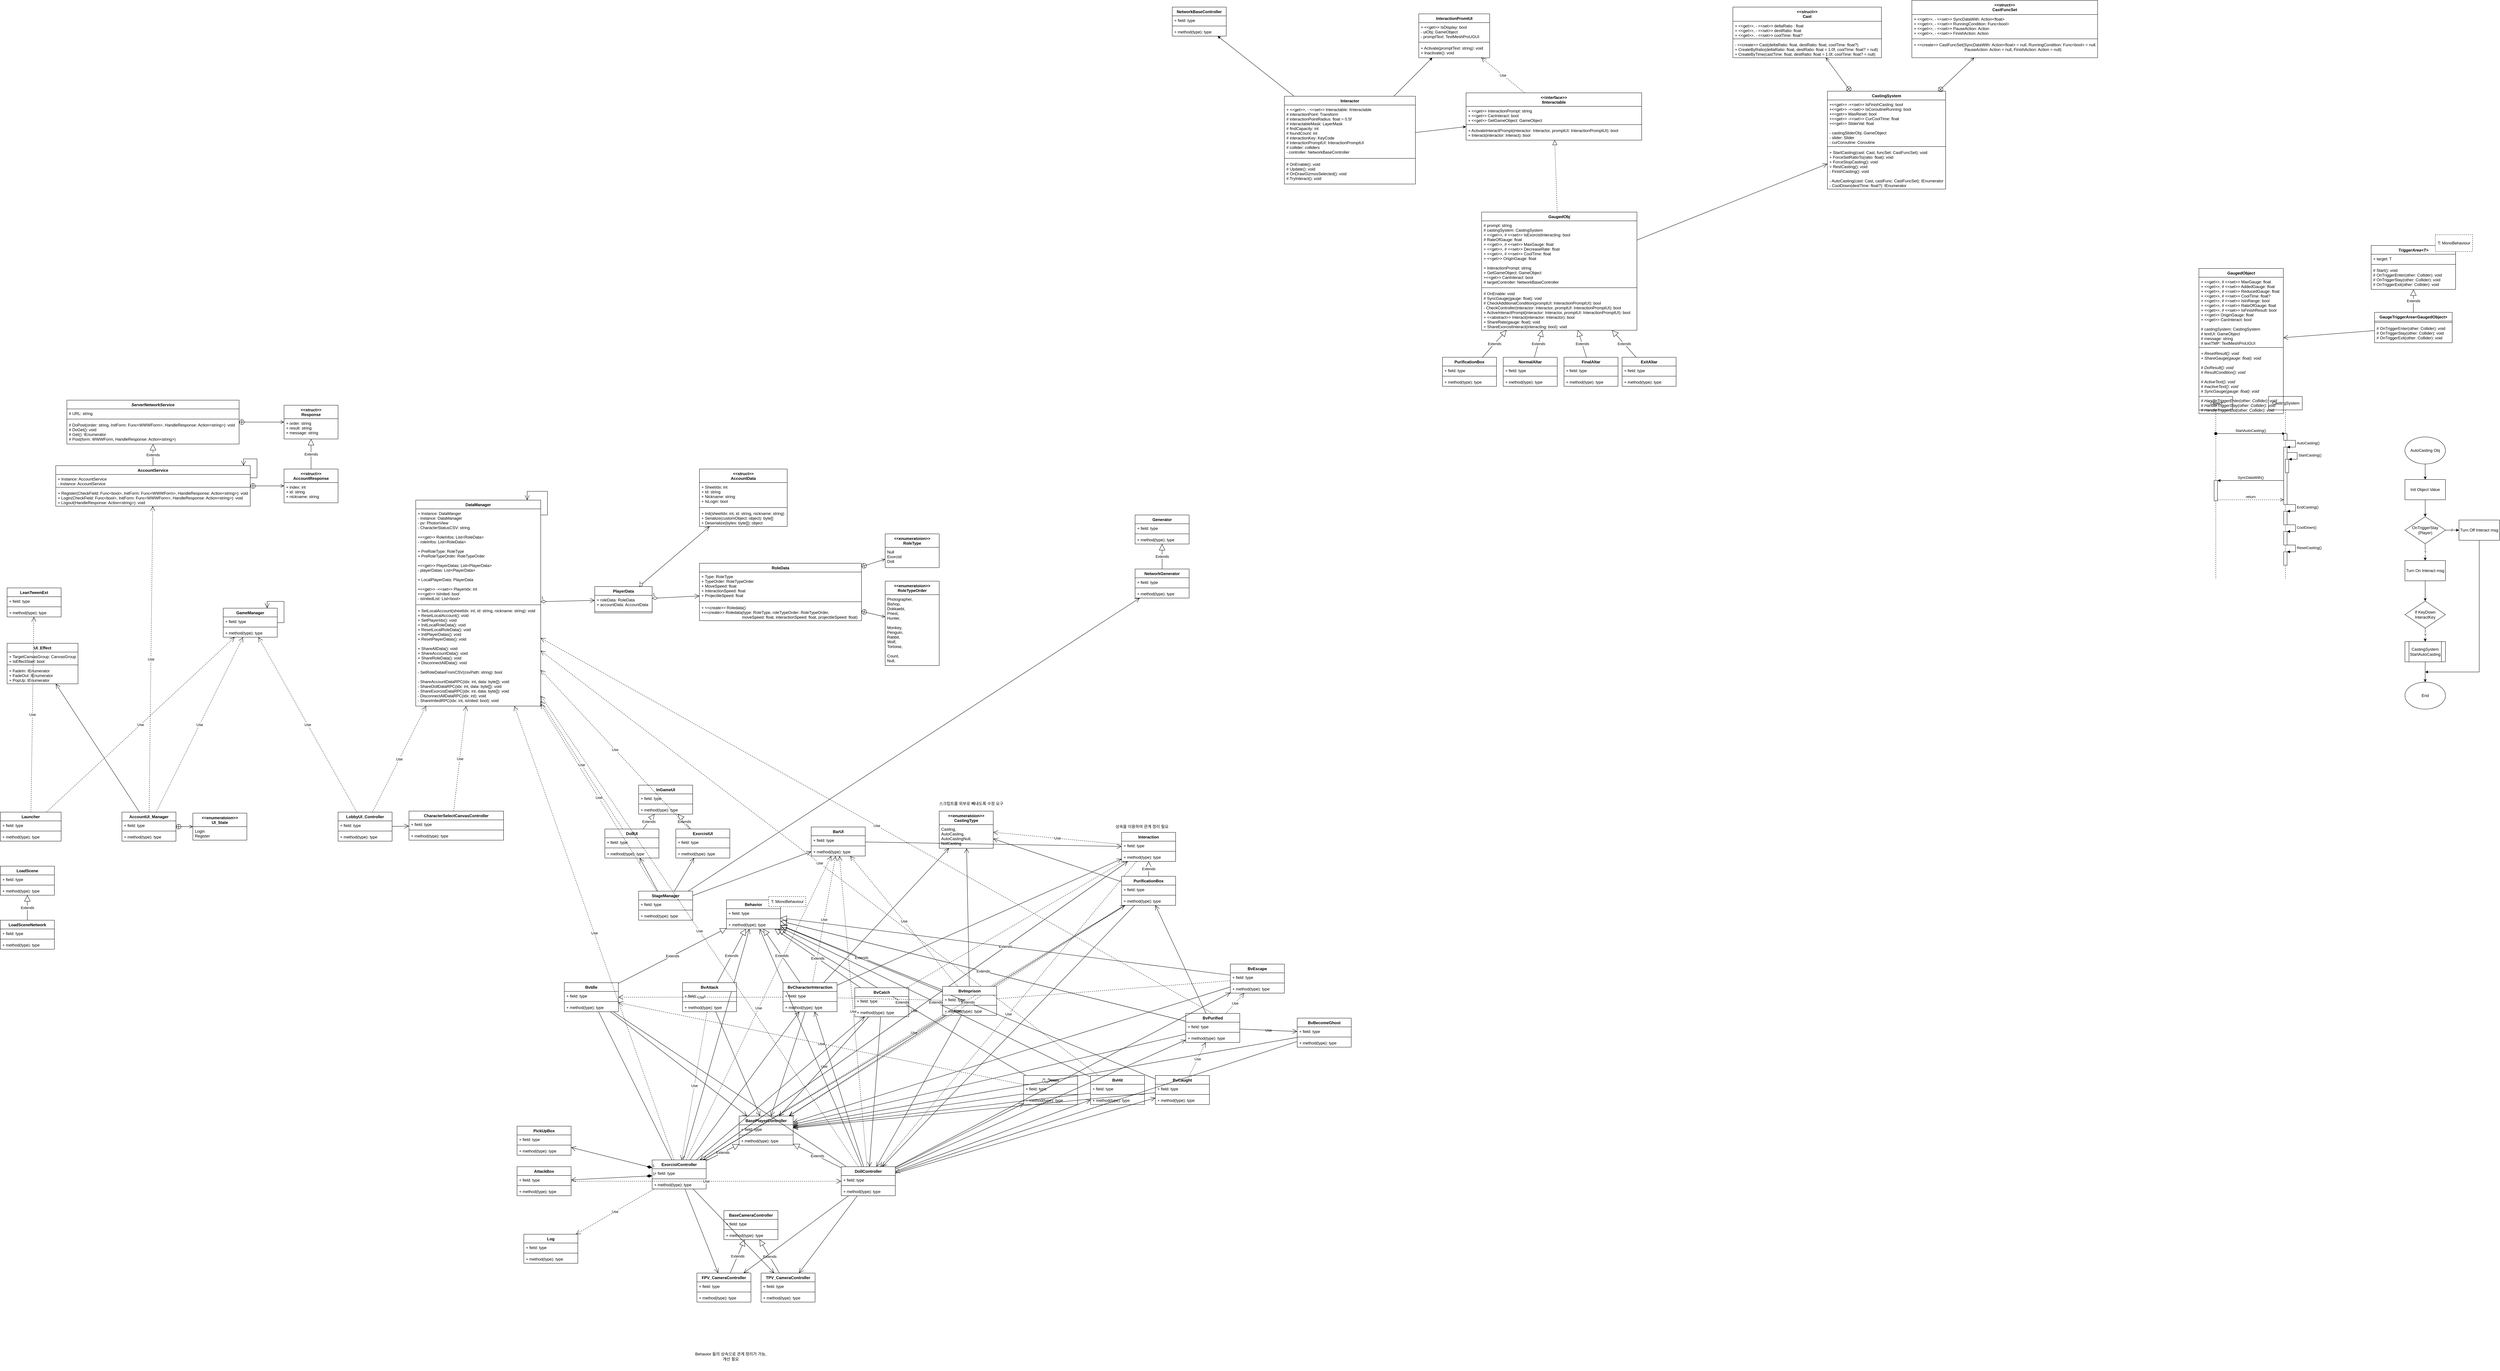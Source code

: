 <mxfile version="18.1.3" type="device"><diagram id="NH-Y0avR81FjexReZCZ9" name="페이지-1"><mxGraphModel dx="4936" dy="7238" grid="1" gridSize="10" guides="1" tooltips="1" connect="1" arrows="1" fold="1" page="1" pageScale="1" pageWidth="827" pageHeight="1169" math="0" shadow="0"><root><mxCell id="0"/><mxCell id="1" parent="0"/><mxCell id="WNGgheq9W2EGtf0vg9xr-1" value="Launcher" style="swimlane;fontStyle=1;align=center;verticalAlign=top;childLayout=stackLayout;horizontal=1;startSize=26;horizontalStack=0;resizeParent=1;resizeParentMax=0;resizeLast=0;collapsible=1;marginBottom=0;" parent="1" vertex="1"><mxGeometry x="80" y="80" width="180" height="86" as="geometry"/></mxCell><mxCell id="WNGgheq9W2EGtf0vg9xr-80" value="+ field: type" style="text;strokeColor=none;fillColor=none;align=left;verticalAlign=top;spacingLeft=4;spacingRight=4;overflow=hidden;rotatable=0;points=[[0,0.5],[1,0.5]];portConstraint=eastwest;" parent="WNGgheq9W2EGtf0vg9xr-1" vertex="1"><mxGeometry y="26" width="180" height="26" as="geometry"/></mxCell><mxCell id="WNGgheq9W2EGtf0vg9xr-3" value="" style="line;strokeWidth=1;fillColor=none;align=left;verticalAlign=middle;spacingTop=-1;spacingLeft=3;spacingRight=3;rotatable=0;labelPosition=right;points=[];portConstraint=eastwest;" parent="WNGgheq9W2EGtf0vg9xr-1" vertex="1"><mxGeometry y="52" width="180" height="8" as="geometry"/></mxCell><mxCell id="WNGgheq9W2EGtf0vg9xr-4" value="+ method(type): type" style="text;strokeColor=none;fillColor=none;align=left;verticalAlign=top;spacingLeft=4;spacingRight=4;overflow=hidden;rotatable=0;points=[[0,0.5],[1,0.5]];portConstraint=eastwest;" parent="WNGgheq9W2EGtf0vg9xr-1" vertex="1"><mxGeometry y="60" width="180" height="26" as="geometry"/></mxCell><mxCell id="WNGgheq9W2EGtf0vg9xr-14" value="GameManager" style="swimlane;fontStyle=1;align=center;verticalAlign=top;childLayout=stackLayout;horizontal=1;startSize=26;horizontalStack=0;resizeParent=1;resizeParentMax=0;resizeLast=0;collapsible=1;marginBottom=0;" parent="1" vertex="1"><mxGeometry x="740" y="-524" width="160" height="86" as="geometry"/></mxCell><mxCell id="WNGgheq9W2EGtf0vg9xr-15" value="+ field: type" style="text;strokeColor=none;fillColor=none;align=left;verticalAlign=top;spacingLeft=4;spacingRight=4;overflow=hidden;rotatable=0;points=[[0,0.5],[1,0.5]];portConstraint=eastwest;" parent="WNGgheq9W2EGtf0vg9xr-14" vertex="1"><mxGeometry y="26" width="160" height="26" as="geometry"/></mxCell><mxCell id="WNGgheq9W2EGtf0vg9xr-16" value="" style="line;strokeWidth=1;fillColor=none;align=left;verticalAlign=middle;spacingTop=-1;spacingLeft=3;spacingRight=3;rotatable=0;labelPosition=right;points=[];portConstraint=eastwest;" parent="WNGgheq9W2EGtf0vg9xr-14" vertex="1"><mxGeometry y="52" width="160" height="8" as="geometry"/></mxCell><mxCell id="WNGgheq9W2EGtf0vg9xr-17" value="+ method(type): type" style="text;strokeColor=none;fillColor=none;align=left;verticalAlign=top;spacingLeft=4;spacingRight=4;overflow=hidden;rotatable=0;points=[[0,0.5],[1,0.5]];portConstraint=eastwest;" parent="WNGgheq9W2EGtf0vg9xr-14" vertex="1"><mxGeometry y="60" width="160" height="26" as="geometry"/></mxCell><mxCell id="WNGgheq9W2EGtf0vg9xr-119" value="" style="endArrow=open;endFill=1;endSize=12;html=1;rounded=0;edgeStyle=orthogonalEdgeStyle;" parent="WNGgheq9W2EGtf0vg9xr-14" source="WNGgheq9W2EGtf0vg9xr-15" target="WNGgheq9W2EGtf0vg9xr-14" edge="1"><mxGeometry width="160" relative="1" as="geometry"><mxPoint x="80" y="90" as="sourcePoint"/><mxPoint x="240" y="90" as="targetPoint"/><Array as="points"><mxPoint x="180" y="43"/><mxPoint x="180" y="-20"/><mxPoint x="130" y="-20"/></Array></mxGeometry></mxCell><mxCell id="WNGgheq9W2EGtf0vg9xr-18" value="LobbyUI_Controller" style="swimlane;fontStyle=1;align=center;verticalAlign=top;childLayout=stackLayout;horizontal=1;startSize=26;horizontalStack=0;resizeParent=1;resizeParentMax=0;resizeLast=0;collapsible=1;marginBottom=0;" parent="1" vertex="1"><mxGeometry x="1080" y="80" width="160" height="86" as="geometry"/></mxCell><mxCell id="WNGgheq9W2EGtf0vg9xr-19" value="+ field: type" style="text;strokeColor=none;fillColor=none;align=left;verticalAlign=top;spacingLeft=4;spacingRight=4;overflow=hidden;rotatable=0;points=[[0,0.5],[1,0.5]];portConstraint=eastwest;" parent="WNGgheq9W2EGtf0vg9xr-18" vertex="1"><mxGeometry y="26" width="160" height="26" as="geometry"/></mxCell><mxCell id="WNGgheq9W2EGtf0vg9xr-20" value="" style="line;strokeWidth=1;fillColor=none;align=left;verticalAlign=middle;spacingTop=-1;spacingLeft=3;spacingRight=3;rotatable=0;labelPosition=right;points=[];portConstraint=eastwest;" parent="WNGgheq9W2EGtf0vg9xr-18" vertex="1"><mxGeometry y="52" width="160" height="8" as="geometry"/></mxCell><mxCell id="WNGgheq9W2EGtf0vg9xr-21" value="+ method(type): type" style="text;strokeColor=none;fillColor=none;align=left;verticalAlign=top;spacingLeft=4;spacingRight=4;overflow=hidden;rotatable=0;points=[[0,0.5],[1,0.5]];portConstraint=eastwest;" parent="WNGgheq9W2EGtf0vg9xr-18" vertex="1"><mxGeometry y="60" width="160" height="26" as="geometry"/></mxCell><mxCell id="WNGgheq9W2EGtf0vg9xr-22" value="LoadScene" style="swimlane;fontStyle=1;align=center;verticalAlign=top;childLayout=stackLayout;horizontal=1;startSize=26;horizontalStack=0;resizeParent=1;resizeParentMax=0;resizeLast=0;collapsible=1;marginBottom=0;" parent="1" vertex="1"><mxGeometry x="80" y="240" width="160" height="86" as="geometry"/></mxCell><mxCell id="WNGgheq9W2EGtf0vg9xr-23" value="+ field: type" style="text;strokeColor=none;fillColor=none;align=left;verticalAlign=top;spacingLeft=4;spacingRight=4;overflow=hidden;rotatable=0;points=[[0,0.5],[1,0.5]];portConstraint=eastwest;" parent="WNGgheq9W2EGtf0vg9xr-22" vertex="1"><mxGeometry y="26" width="160" height="26" as="geometry"/></mxCell><mxCell id="WNGgheq9W2EGtf0vg9xr-24" value="" style="line;strokeWidth=1;fillColor=none;align=left;verticalAlign=middle;spacingTop=-1;spacingLeft=3;spacingRight=3;rotatable=0;labelPosition=right;points=[];portConstraint=eastwest;" parent="WNGgheq9W2EGtf0vg9xr-22" vertex="1"><mxGeometry y="52" width="160" height="8" as="geometry"/></mxCell><mxCell id="WNGgheq9W2EGtf0vg9xr-25" value="+ method(type): type" style="text;strokeColor=none;fillColor=none;align=left;verticalAlign=top;spacingLeft=4;spacingRight=4;overflow=hidden;rotatable=0;points=[[0,0.5],[1,0.5]];portConstraint=eastwest;" parent="WNGgheq9W2EGtf0vg9xr-22" vertex="1"><mxGeometry y="60" width="160" height="26" as="geometry"/></mxCell><mxCell id="WNGgheq9W2EGtf0vg9xr-26" value="LoadSceneNetwork" style="swimlane;fontStyle=1;align=center;verticalAlign=top;childLayout=stackLayout;horizontal=1;startSize=26;horizontalStack=0;resizeParent=1;resizeParentMax=0;resizeLast=0;collapsible=1;marginBottom=0;" parent="1" vertex="1"><mxGeometry x="80" y="400" width="160" height="86" as="geometry"/></mxCell><mxCell id="WNGgheq9W2EGtf0vg9xr-27" value="+ field: type" style="text;strokeColor=none;fillColor=none;align=left;verticalAlign=top;spacingLeft=4;spacingRight=4;overflow=hidden;rotatable=0;points=[[0,0.5],[1,0.5]];portConstraint=eastwest;" parent="WNGgheq9W2EGtf0vg9xr-26" vertex="1"><mxGeometry y="26" width="160" height="26" as="geometry"/></mxCell><mxCell id="WNGgheq9W2EGtf0vg9xr-28" value="" style="line;strokeWidth=1;fillColor=none;align=left;verticalAlign=middle;spacingTop=-1;spacingLeft=3;spacingRight=3;rotatable=0;labelPosition=right;points=[];portConstraint=eastwest;" parent="WNGgheq9W2EGtf0vg9xr-26" vertex="1"><mxGeometry y="52" width="160" height="8" as="geometry"/></mxCell><mxCell id="WNGgheq9W2EGtf0vg9xr-29" value="+ method(type): type" style="text;strokeColor=none;fillColor=none;align=left;verticalAlign=top;spacingLeft=4;spacingRight=4;overflow=hidden;rotatable=0;points=[[0,0.5],[1,0.5]];portConstraint=eastwest;" parent="WNGgheq9W2EGtf0vg9xr-26" vertex="1"><mxGeometry y="60" width="160" height="26" as="geometry"/></mxCell><mxCell id="WNGgheq9W2EGtf0vg9xr-30" value="ServerNetworkService" style="swimlane;fontStyle=3;align=center;verticalAlign=top;childLayout=stackLayout;horizontal=1;startSize=26;horizontalStack=0;resizeParent=1;resizeParentMax=0;resizeLast=0;collapsible=1;marginBottom=0;" parent="1" vertex="1"><mxGeometry x="277" y="-1140" width="510" height="130" as="geometry"/></mxCell><mxCell id="WNGgheq9W2EGtf0vg9xr-31" value="# URL: string" style="text;strokeColor=none;fillColor=none;align=left;verticalAlign=top;spacingLeft=4;spacingRight=4;overflow=hidden;rotatable=0;points=[[0,0.5],[1,0.5]];portConstraint=eastwest;" parent="WNGgheq9W2EGtf0vg9xr-30" vertex="1"><mxGeometry y="26" width="510" height="26" as="geometry"/></mxCell><mxCell id="WNGgheq9W2EGtf0vg9xr-32" value="" style="line;strokeWidth=1;fillColor=none;align=left;verticalAlign=middle;spacingTop=-1;spacingLeft=3;spacingRight=3;rotatable=0;labelPosition=right;points=[];portConstraint=eastwest;" parent="WNGgheq9W2EGtf0vg9xr-30" vertex="1"><mxGeometry y="52" width="510" height="8" as="geometry"/></mxCell><mxCell id="WNGgheq9W2EGtf0vg9xr-33" value="# DoPost(order: string, InitForm: Func&lt;WWWForm&gt;, HandleResponse: Action&lt;string&gt;): void&#10;# DoGet(): void&#10;# Get(): IEnumerator&#10;# Post(form: WWWForm, HandleResponse: Action&lt;string&gt;)" style="text;strokeColor=none;fillColor=none;align=left;verticalAlign=top;spacingLeft=4;spacingRight=4;overflow=hidden;rotatable=0;points=[[0,0.5],[1,0.5]];portConstraint=eastwest;" parent="WNGgheq9W2EGtf0vg9xr-30" vertex="1"><mxGeometry y="60" width="510" height="70" as="geometry"/></mxCell><mxCell id="WNGgheq9W2EGtf0vg9xr-38" value="&lt;&lt;struct&gt;&gt;&#10;Response" style="swimlane;fontStyle=1;align=center;verticalAlign=top;childLayout=stackLayout;horizontal=1;startSize=40;horizontalStack=0;resizeParent=1;resizeParentMax=0;resizeLast=0;collapsible=1;marginBottom=0;" parent="1" vertex="1"><mxGeometry x="920" y="-1125" width="160" height="100" as="geometry"/></mxCell><mxCell id="WNGgheq9W2EGtf0vg9xr-39" value="+ order: string&#10;+ result: string&#10;+ message: string" style="text;strokeColor=none;fillColor=none;align=left;verticalAlign=top;spacingLeft=4;spacingRight=4;overflow=hidden;rotatable=0;points=[[0,0.5],[1,0.5]];portConstraint=eastwest;" parent="WNGgheq9W2EGtf0vg9xr-38" vertex="1"><mxGeometry y="40" width="160" height="60" as="geometry"/></mxCell><mxCell id="WNGgheq9W2EGtf0vg9xr-81" value="Use" style="endArrow=open;endSize=12;dashed=1;html=1;rounded=0;" parent="1" source="WNGgheq9W2EGtf0vg9xr-1" target="WNGgheq9W2EGtf0vg9xr-14" edge="1"><mxGeometry width="160" relative="1" as="geometry"><mxPoint x="260" y="-50" as="sourcePoint"/><mxPoint x="420" y="-50" as="targetPoint"/></mxGeometry></mxCell><mxCell id="WNGgheq9W2EGtf0vg9xr-88" value="LeanTweenExt" style="swimlane;fontStyle=1;align=center;verticalAlign=top;childLayout=stackLayout;horizontal=1;startSize=26;horizontalStack=0;resizeParent=1;resizeParentMax=0;resizeLast=0;collapsible=1;marginBottom=0;" parent="1" vertex="1"><mxGeometry x="100" y="-584" width="160" height="86" as="geometry"/></mxCell><mxCell id="WNGgheq9W2EGtf0vg9xr-89" value="+ field: type" style="text;strokeColor=none;fillColor=none;align=left;verticalAlign=top;spacingLeft=4;spacingRight=4;overflow=hidden;rotatable=0;points=[[0,0.5],[1,0.5]];portConstraint=eastwest;" parent="WNGgheq9W2EGtf0vg9xr-88" vertex="1"><mxGeometry y="26" width="160" height="26" as="geometry"/></mxCell><mxCell id="WNGgheq9W2EGtf0vg9xr-90" value="" style="line;strokeWidth=1;fillColor=none;align=left;verticalAlign=middle;spacingTop=-1;spacingLeft=3;spacingRight=3;rotatable=0;labelPosition=right;points=[];portConstraint=eastwest;" parent="WNGgheq9W2EGtf0vg9xr-88" vertex="1"><mxGeometry y="52" width="160" height="8" as="geometry"/></mxCell><mxCell id="WNGgheq9W2EGtf0vg9xr-91" value="+ method(type): type" style="text;strokeColor=none;fillColor=none;align=left;verticalAlign=top;spacingLeft=4;spacingRight=4;overflow=hidden;rotatable=0;points=[[0,0.5],[1,0.5]];portConstraint=eastwest;" parent="WNGgheq9W2EGtf0vg9xr-88" vertex="1"><mxGeometry y="60" width="160" height="26" as="geometry"/></mxCell><mxCell id="WNGgheq9W2EGtf0vg9xr-92" value="Use" style="endArrow=open;endSize=12;dashed=1;html=1;rounded=0;" parent="1" source="WNGgheq9W2EGtf0vg9xr-1" target="WNGgheq9W2EGtf0vg9xr-88" edge="1"><mxGeometry width="160" relative="1" as="geometry"><mxPoint x="430" y="10" as="sourcePoint"/><mxPoint x="590" y="10" as="targetPoint"/></mxGeometry></mxCell><mxCell id="WNGgheq9W2EGtf0vg9xr-93" value="Extends" style="endArrow=block;endSize=16;endFill=0;html=1;rounded=0;exitX=0.5;exitY=0;exitDx=0;exitDy=0;" parent="1" source="WNGgheq9W2EGtf0vg9xr-26" target="WNGgheq9W2EGtf0vg9xr-22" edge="1"><mxGeometry width="160" relative="1" as="geometry"><mxPoint x="280" y="496" as="sourcePoint"/><mxPoint x="440" y="496" as="targetPoint"/></mxGeometry></mxCell><mxCell id="WNGgheq9W2EGtf0vg9xr-94" style="edgeStyle=none;rounded=0;orthogonalLoop=1;jettySize=auto;html=1;exitX=0.75;exitY=0;exitDx=0;exitDy=0;" parent="1" source="WNGgheq9W2EGtf0vg9xr-22" target="WNGgheq9W2EGtf0vg9xr-22" edge="1"><mxGeometry relative="1" as="geometry"/></mxCell><mxCell id="WNGgheq9W2EGtf0vg9xr-99" value="Use" style="endArrow=open;endSize=12;dashed=1;html=1;rounded=0;" parent="1" source="WNGgheq9W2EGtf0vg9xr-18" target="WNGgheq9W2EGtf0vg9xr-14" edge="1"><mxGeometry width="160" relative="1" as="geometry"><mxPoint x="530" y="160" as="sourcePoint"/><mxPoint x="690" y="160" as="targetPoint"/></mxGeometry></mxCell><mxCell id="WNGgheq9W2EGtf0vg9xr-101" value="DataManager" style="swimlane;fontStyle=1;align=center;verticalAlign=top;childLayout=stackLayout;horizontal=1;startSize=26;horizontalStack=0;resizeParent=1;resizeParentMax=0;resizeLast=0;collapsible=1;marginBottom=0;" parent="1" vertex="1"><mxGeometry x="1310" y="-844" width="370" height="610" as="geometry"/></mxCell><mxCell id="WNGgheq9W2EGtf0vg9xr-102" value="+ Instance: DataManger&#10;- instance: DataManager&#10;- pv: PhotonView&#10;- CharacterStatusCSV: string&#10;&#10;+&lt;&lt;get&gt;&gt; RoleInfos: List&lt;RoleData&gt;&#10;- roleInfos: List&lt;RoleData&gt;&#10;&#10;+ PreRoleType: RoleType&#10;+ PreRoleTypeOrder: RoleTypeOrder&#10;&#10;+&lt;&lt;get&gt;&gt; PlayerDatas: List&lt;PlayerData&gt;&#10;- playerDatas: List&lt;PlayerData&gt;&#10;&#10;+ LocalPlayerData: PlayerData&#10;&#10;+&lt;&lt;get&gt;&gt; -&lt;&lt;set&gt;&gt; PlayerIdx: int&#10;+&lt;&lt;get&gt;&gt; IsInited: bool&#10;- isInitedList: List&lt;bool&gt;" style="text;strokeColor=none;fillColor=none;align=left;verticalAlign=top;spacingLeft=4;spacingRight=4;overflow=hidden;rotatable=0;points=[[0,0.5],[1,0.5]];portConstraint=eastwest;" parent="WNGgheq9W2EGtf0vg9xr-101" vertex="1"><mxGeometry y="26" width="370" height="280" as="geometry"/></mxCell><mxCell id="WNGgheq9W2EGtf0vg9xr-103" value="" style="line;strokeWidth=1;fillColor=none;align=left;verticalAlign=middle;spacingTop=-1;spacingLeft=3;spacingRight=3;rotatable=0;labelPosition=right;points=[];portConstraint=eastwest;" parent="WNGgheq9W2EGtf0vg9xr-101" vertex="1"><mxGeometry y="306" width="370" height="8" as="geometry"/></mxCell><mxCell id="WNGgheq9W2EGtf0vg9xr-104" value="+ SetLocalAccount(sheetIdx: int, id: string, nickname: string): void&#10;+ ResetLocalAccount(): void&#10;+ SetPlayerIdx(): void&#10;+ InitLocalRoleData(): void&#10;+ ResetLocalRoleData(): void&#10;+ InitPlayerDatas(): void&#10;+ ResetPlayerDatas(): void&#10;&#10;+ ShareAllData(): void&#10;+ ShareAccountData(): void&#10;+ ShareRoleData(): void&#10;+ DisconnectAllData(): void&#10;&#10;- SetRoleDatasFromCSV(csvPath: string): bool&#10;&#10;- ShareAccountDataRPC(idx: int, data: byte[]): void&#10;- ShareDollDataRPC(idx: int, data: byte[]): void&#10;- ShareExorcistDataRPC(idx: int, data: byte[]): void&#10;- DisconnectAllDataRPC(idx: int): void&#10;- ShareInitedRPC(idx: int, isInited: bool): void" style="text;strokeColor=none;fillColor=none;align=left;verticalAlign=top;spacingLeft=4;spacingRight=4;overflow=hidden;rotatable=0;points=[[0,0.5],[1,0.5]];portConstraint=eastwest;" parent="WNGgheq9W2EGtf0vg9xr-101" vertex="1"><mxGeometry y="314" width="370" height="296" as="geometry"/></mxCell><mxCell id="WNGgheq9W2EGtf0vg9xr-121" value="" style="endArrow=open;endFill=1;endSize=12;html=1;rounded=0;edgeStyle=orthogonalEdgeStyle;" parent="WNGgheq9W2EGtf0vg9xr-101" source="WNGgheq9W2EGtf0vg9xr-102" target="WNGgheq9W2EGtf0vg9xr-101" edge="1"><mxGeometry width="160" relative="1" as="geometry"><mxPoint x="160.0" y="43" as="sourcePoint"/><mxPoint x="130.0" y="2.274e-13" as="targetPoint"/><Array as="points"><mxPoint x="390" y="44"/><mxPoint x="390" y="-26"/><mxPoint x="330" y="-26"/></Array></mxGeometry></mxCell><mxCell id="WNGgheq9W2EGtf0vg9xr-105" value="Use" style="endArrow=open;endSize=12;dashed=1;html=1;rounded=0;" parent="1" source="WNGgheq9W2EGtf0vg9xr-18" target="WNGgheq9W2EGtf0vg9xr-101" edge="1"><mxGeometry width="160" relative="1" as="geometry"><mxPoint x="800" y="60" as="sourcePoint"/><mxPoint x="960" y="60" as="targetPoint"/></mxGeometry></mxCell><mxCell id="WNGgheq9W2EGtf0vg9xr-106" value="CharacterSelectCanvasController" style="swimlane;fontStyle=1;align=center;verticalAlign=top;childLayout=stackLayout;horizontal=1;startSize=26;horizontalStack=0;resizeParent=1;resizeParentMax=0;resizeLast=0;collapsible=1;marginBottom=0;" parent="1" vertex="1"><mxGeometry x="1290" y="77" width="280" height="86" as="geometry"/></mxCell><mxCell id="WNGgheq9W2EGtf0vg9xr-107" value="+ field: type" style="text;strokeColor=none;fillColor=none;align=left;verticalAlign=top;spacingLeft=4;spacingRight=4;overflow=hidden;rotatable=0;points=[[0,0.5],[1,0.5]];portConstraint=eastwest;" parent="WNGgheq9W2EGtf0vg9xr-106" vertex="1"><mxGeometry y="26" width="280" height="26" as="geometry"/></mxCell><mxCell id="WNGgheq9W2EGtf0vg9xr-108" value="" style="line;strokeWidth=1;fillColor=none;align=left;verticalAlign=middle;spacingTop=-1;spacingLeft=3;spacingRight=3;rotatable=0;labelPosition=right;points=[];portConstraint=eastwest;" parent="WNGgheq9W2EGtf0vg9xr-106" vertex="1"><mxGeometry y="52" width="280" height="8" as="geometry"/></mxCell><mxCell id="WNGgheq9W2EGtf0vg9xr-109" value="+ method(type): type" style="text;strokeColor=none;fillColor=none;align=left;verticalAlign=top;spacingLeft=4;spacingRight=4;overflow=hidden;rotatable=0;points=[[0,0.5],[1,0.5]];portConstraint=eastwest;" parent="WNGgheq9W2EGtf0vg9xr-106" vertex="1"><mxGeometry y="60" width="280" height="26" as="geometry"/></mxCell><mxCell id="WNGgheq9W2EGtf0vg9xr-114" value="" style="endArrow=open;endFill=1;endSize=12;html=1;rounded=0;" parent="1" source="WNGgheq9W2EGtf0vg9xr-18" target="WNGgheq9W2EGtf0vg9xr-106" edge="1"><mxGeometry width="160" relative="1" as="geometry"><mxPoint x="1720" y="50" as="sourcePoint"/><mxPoint x="1880" y="50" as="targetPoint"/></mxGeometry></mxCell><mxCell id="WNGgheq9W2EGtf0vg9xr-115" value="Use" style="endArrow=open;endSize=12;dashed=1;html=1;rounded=0;exitX=0.472;exitY=0.002;exitDx=0;exitDy=0;exitPerimeter=0;" parent="1" source="WNGgheq9W2EGtf0vg9xr-106" target="WNGgheq9W2EGtf0vg9xr-101" edge="1"><mxGeometry width="160" relative="1" as="geometry"><mxPoint x="810" y="-30" as="sourcePoint"/><mxPoint x="970" y="-30" as="targetPoint"/></mxGeometry></mxCell><mxCell id="WNGgheq9W2EGtf0vg9xr-133" value="AccountUI_Manager" style="swimlane;fontStyle=1;align=center;verticalAlign=top;childLayout=stackLayout;horizontal=1;startSize=26;horizontalStack=0;resizeParent=1;resizeParentMax=0;resizeLast=0;collapsible=1;marginBottom=0;fillColor=none;" parent="1" vertex="1"><mxGeometry x="440" y="80" width="160" height="86" as="geometry"/></mxCell><mxCell id="WNGgheq9W2EGtf0vg9xr-134" value="+ field: type" style="text;strokeColor=none;fillColor=none;align=left;verticalAlign=top;spacingLeft=4;spacingRight=4;overflow=hidden;rotatable=0;points=[[0,0.5],[1,0.5]];portConstraint=eastwest;" parent="WNGgheq9W2EGtf0vg9xr-133" vertex="1"><mxGeometry y="26" width="160" height="26" as="geometry"/></mxCell><mxCell id="WNGgheq9W2EGtf0vg9xr-135" value="" style="line;strokeWidth=1;fillColor=none;align=left;verticalAlign=middle;spacingTop=-1;spacingLeft=3;spacingRight=3;rotatable=0;labelPosition=right;points=[];portConstraint=eastwest;" parent="WNGgheq9W2EGtf0vg9xr-133" vertex="1"><mxGeometry y="52" width="160" height="8" as="geometry"/></mxCell><mxCell id="WNGgheq9W2EGtf0vg9xr-136" value="+ method(type): type" style="text;strokeColor=none;fillColor=none;align=left;verticalAlign=top;spacingLeft=4;spacingRight=4;overflow=hidden;rotatable=0;points=[[0,0.5],[1,0.5]];portConstraint=eastwest;" parent="WNGgheq9W2EGtf0vg9xr-133" vertex="1"><mxGeometry y="60" width="160" height="26" as="geometry"/></mxCell><mxCell id="WNGgheq9W2EGtf0vg9xr-137" value="&lt;&lt;enumeratoion&gt;&gt;&#10;UI_State" style="swimlane;fontStyle=1;align=center;verticalAlign=top;childLayout=stackLayout;horizontal=1;startSize=40;horizontalStack=0;resizeParent=1;resizeParentMax=0;resizeLast=0;collapsible=1;marginBottom=0;fillColor=none;" parent="1" vertex="1"><mxGeometry x="650" y="83" width="160" height="80" as="geometry"/></mxCell><mxCell id="WNGgheq9W2EGtf0vg9xr-138" value="Login&#10;Register" style="text;strokeColor=none;fillColor=none;align=left;verticalAlign=top;spacingLeft=4;spacingRight=4;overflow=hidden;rotatable=0;points=[[0,0.5],[1,0.5]];portConstraint=eastwest;" parent="WNGgheq9W2EGtf0vg9xr-137" vertex="1"><mxGeometry y="40" width="160" height="40" as="geometry"/></mxCell><mxCell id="WNGgheq9W2EGtf0vg9xr-141" value="" style="endArrow=open;startArrow=circlePlus;endFill=0;startFill=0;endSize=8;html=1;rounded=0;" parent="1" source="WNGgheq9W2EGtf0vg9xr-133" target="WNGgheq9W2EGtf0vg9xr-137" edge="1"><mxGeometry width="160" relative="1" as="geometry"><mxPoint x="620" y="220" as="sourcePoint"/><mxPoint x="780" y="220" as="targetPoint"/></mxGeometry></mxCell><mxCell id="WNGgheq9W2EGtf0vg9xr-142" value="UI_Effect" style="swimlane;fontStyle=1;align=center;verticalAlign=top;childLayout=stackLayout;horizontal=1;startSize=26;horizontalStack=0;resizeParent=1;resizeParentMax=0;resizeLast=0;collapsible=1;marginBottom=0;fillColor=none;" parent="1" vertex="1"><mxGeometry x="100" y="-420" width="210" height="120" as="geometry"/></mxCell><mxCell id="WNGgheq9W2EGtf0vg9xr-143" value="+ TargetCanvasGroup: CanvasGroup&#10;+ IsEffectStart: bool" style="text;strokeColor=none;fillColor=none;align=left;verticalAlign=top;spacingLeft=4;spacingRight=4;overflow=hidden;rotatable=0;points=[[0,0.5],[1,0.5]];portConstraint=eastwest;" parent="WNGgheq9W2EGtf0vg9xr-142" vertex="1"><mxGeometry y="26" width="210" height="34" as="geometry"/></mxCell><mxCell id="WNGgheq9W2EGtf0vg9xr-144" value="" style="line;strokeWidth=1;fillColor=none;align=left;verticalAlign=middle;spacingTop=-1;spacingLeft=3;spacingRight=3;rotatable=0;labelPosition=right;points=[];portConstraint=eastwest;" parent="WNGgheq9W2EGtf0vg9xr-142" vertex="1"><mxGeometry y="60" width="210" height="8" as="geometry"/></mxCell><mxCell id="WNGgheq9W2EGtf0vg9xr-145" value="+ FadeIn: IEnumerator&#10;+ FadeOut: IEnumerator&#10;+ PopUp: IEnumerator" style="text;strokeColor=none;fillColor=none;align=left;verticalAlign=top;spacingLeft=4;spacingRight=4;overflow=hidden;rotatable=0;points=[[0,0.5],[1,0.5]];portConstraint=eastwest;" parent="WNGgheq9W2EGtf0vg9xr-142" vertex="1"><mxGeometry y="68" width="210" height="52" as="geometry"/></mxCell><mxCell id="WNGgheq9W2EGtf0vg9xr-146" value="" style="endArrow=open;endFill=1;endSize=12;html=1;rounded=0;" parent="1" source="WNGgheq9W2EGtf0vg9xr-133" target="WNGgheq9W2EGtf0vg9xr-142" edge="1"><mxGeometry width="160" relative="1" as="geometry"><mxPoint x="600" y="60" as="sourcePoint"/><mxPoint x="760" y="60" as="targetPoint"/></mxGeometry></mxCell><mxCell id="WNGgheq9W2EGtf0vg9xr-152" value="AccountService" style="swimlane;fontStyle=1;align=center;verticalAlign=top;childLayout=stackLayout;horizontal=1;startSize=26;horizontalStack=0;resizeParent=1;resizeParentMax=0;resizeLast=0;collapsible=1;marginBottom=0;" parent="1" vertex="1"><mxGeometry x="244" y="-946" width="576" height="120" as="geometry"/></mxCell><mxCell id="WNGgheq9W2EGtf0vg9xr-153" value="+ Instance: AccountService&#10;- instance: AccountService" style="text;strokeColor=none;fillColor=none;align=left;verticalAlign=top;spacingLeft=4;spacingRight=4;overflow=hidden;rotatable=0;points=[[0,0.5],[1,0.5]];portConstraint=eastwest;" parent="WNGgheq9W2EGtf0vg9xr-152" vertex="1"><mxGeometry y="26" width="576" height="34" as="geometry"/></mxCell><mxCell id="WNGgheq9W2EGtf0vg9xr-154" value="" style="line;strokeWidth=1;fillColor=none;align=left;verticalAlign=middle;spacingTop=-1;spacingLeft=3;spacingRight=3;rotatable=0;labelPosition=right;points=[];portConstraint=eastwest;" parent="WNGgheq9W2EGtf0vg9xr-152" vertex="1"><mxGeometry y="60" width="576" height="8" as="geometry"/></mxCell><mxCell id="WNGgheq9W2EGtf0vg9xr-155" value="+ Register(CheckField: Func&lt;bool&gt;, InitForm: Func&lt;WWWForm&gt;, HandleResponse: Action&lt;string&gt;): void&#10;+ Login(CheckField: Func&lt;bool&gt;, InitForm: Func&lt;WWWForm&gt;, HandleResponse: Action&lt;string&gt;): void&#10;+ Logout(HandleResponse: Action&lt;string&gt;): void&#10;" style="text;strokeColor=none;fillColor=none;align=left;verticalAlign=top;spacingLeft=4;spacingRight=4;overflow=hidden;rotatable=0;points=[[0,0.5],[1,0.5]];portConstraint=eastwest;" parent="WNGgheq9W2EGtf0vg9xr-152" vertex="1"><mxGeometry y="68" width="576" height="52" as="geometry"/></mxCell><mxCell id="WNGgheq9W2EGtf0vg9xr-156" value="" style="endArrow=open;endFill=1;endSize=12;html=1;rounded=0;edgeStyle=orthogonalEdgeStyle;" parent="WNGgheq9W2EGtf0vg9xr-152" source="WNGgheq9W2EGtf0vg9xr-153" target="WNGgheq9W2EGtf0vg9xr-152" edge="1"><mxGeometry width="160" relative="1" as="geometry"><mxPoint x="80" y="90" as="sourcePoint"/><mxPoint x="240" y="90" as="targetPoint"/><Array as="points"><mxPoint x="596" y="36"/><mxPoint x="596" y="-20"/><mxPoint x="556" y="-20"/></Array></mxGeometry></mxCell><mxCell id="WNGgheq9W2EGtf0vg9xr-157" value="Use" style="endArrow=open;endSize=12;dashed=1;html=1;rounded=0;" parent="1" source="WNGgheq9W2EGtf0vg9xr-133" target="WNGgheq9W2EGtf0vg9xr-152" edge="1"><mxGeometry width="160" relative="1" as="geometry"><mxPoint x="820" y="-230" as="sourcePoint"/><mxPoint x="980" y="-230" as="targetPoint"/></mxGeometry></mxCell><mxCell id="WNGgheq9W2EGtf0vg9xr-162" value="Extends" style="endArrow=block;endSize=16;endFill=0;html=1;rounded=0;" parent="1" source="WNGgheq9W2EGtf0vg9xr-152" target="WNGgheq9W2EGtf0vg9xr-30" edge="1"><mxGeometry width="160" relative="1" as="geometry"><mxPoint x="430" y="-880" as="sourcePoint"/><mxPoint x="590" y="-880" as="targetPoint"/></mxGeometry></mxCell><mxCell id="WNGgheq9W2EGtf0vg9xr-163" value="" style="endArrow=open;startArrow=circlePlus;endFill=0;startFill=0;endSize=8;html=1;rounded=0;" parent="1" source="WNGgheq9W2EGtf0vg9xr-30" target="WNGgheq9W2EGtf0vg9xr-38" edge="1"><mxGeometry width="160" relative="1" as="geometry"><mxPoint x="770" y="-930" as="sourcePoint"/><mxPoint x="930" y="-930" as="targetPoint"/></mxGeometry></mxCell><mxCell id="WNGgheq9W2EGtf0vg9xr-164" value="&lt;&lt;struct&gt;&gt;&#10;AccountResponse" style="swimlane;fontStyle=1;align=center;verticalAlign=top;childLayout=stackLayout;horizontal=1;startSize=40;horizontalStack=0;resizeParent=1;resizeParentMax=0;resizeLast=0;collapsible=1;marginBottom=0;" parent="1" vertex="1"><mxGeometry x="920" y="-936" width="160" height="100" as="geometry"/></mxCell><mxCell id="WNGgheq9W2EGtf0vg9xr-165" value="+ index: int&#10;+ id: string&#10;+ nickname: string&#10;" style="text;strokeColor=none;fillColor=none;align=left;verticalAlign=top;spacingLeft=4;spacingRight=4;overflow=hidden;rotatable=0;points=[[0,0.5],[1,0.5]];portConstraint=eastwest;" parent="WNGgheq9W2EGtf0vg9xr-164" vertex="1"><mxGeometry y="40" width="160" height="60" as="geometry"/></mxCell><mxCell id="WNGgheq9W2EGtf0vg9xr-166" value="Extends" style="endArrow=block;endSize=16;endFill=0;html=1;rounded=0;" parent="1" source="WNGgheq9W2EGtf0vg9xr-164" target="WNGgheq9W2EGtf0vg9xr-38" edge="1"><mxGeometry width="160" relative="1" as="geometry"><mxPoint x="930" y="-810" as="sourcePoint"/><mxPoint x="1090" y="-810" as="targetPoint"/></mxGeometry></mxCell><mxCell id="WNGgheq9W2EGtf0vg9xr-167" value="" style="endArrow=open;startArrow=circlePlus;endFill=0;startFill=0;endSize=8;html=1;rounded=0;" parent="1" source="WNGgheq9W2EGtf0vg9xr-152" target="WNGgheq9W2EGtf0vg9xr-164" edge="1"><mxGeometry width="160" relative="1" as="geometry"><mxPoint x="650" y="-890" as="sourcePoint"/><mxPoint x="733" y="-890" as="targetPoint"/></mxGeometry></mxCell><mxCell id="WNGgheq9W2EGtf0vg9xr-168" value="Use" style="endArrow=open;endSize=12;dashed=1;html=1;rounded=0;" parent="1" source="WNGgheq9W2EGtf0vg9xr-133" target="WNGgheq9W2EGtf0vg9xr-14" edge="1"><mxGeometry width="160" relative="1" as="geometry"><mxPoint x="226.275" y="90" as="sourcePoint"/><mxPoint x="783.725" y="-428.0" as="targetPoint"/></mxGeometry></mxCell><mxCell id="WNGgheq9W2EGtf0vg9xr-169" value="StageManager" style="swimlane;fontStyle=1;align=center;verticalAlign=top;childLayout=stackLayout;horizontal=1;startSize=26;horizontalStack=0;resizeParent=1;resizeParentMax=0;resizeLast=0;collapsible=1;marginBottom=0;fillColor=none;" parent="1" vertex="1"><mxGeometry x="1970" y="314" width="160" height="86" as="geometry"/></mxCell><mxCell id="WNGgheq9W2EGtf0vg9xr-170" value="+ field: type" style="text;strokeColor=none;fillColor=none;align=left;verticalAlign=top;spacingLeft=4;spacingRight=4;overflow=hidden;rotatable=0;points=[[0,0.5],[1,0.5]];portConstraint=eastwest;" parent="WNGgheq9W2EGtf0vg9xr-169" vertex="1"><mxGeometry y="26" width="160" height="26" as="geometry"/></mxCell><mxCell id="WNGgheq9W2EGtf0vg9xr-171" value="" style="line;strokeWidth=1;fillColor=none;align=left;verticalAlign=middle;spacingTop=-1;spacingLeft=3;spacingRight=3;rotatable=0;labelPosition=right;points=[];portConstraint=eastwest;" parent="WNGgheq9W2EGtf0vg9xr-169" vertex="1"><mxGeometry y="52" width="160" height="8" as="geometry"/></mxCell><mxCell id="WNGgheq9W2EGtf0vg9xr-172" value="+ method(type): type" style="text;strokeColor=none;fillColor=none;align=left;verticalAlign=top;spacingLeft=4;spacingRight=4;overflow=hidden;rotatable=0;points=[[0,0.5],[1,0.5]];portConstraint=eastwest;" parent="WNGgheq9W2EGtf0vg9xr-169" vertex="1"><mxGeometry y="60" width="160" height="26" as="geometry"/></mxCell><mxCell id="WNGgheq9W2EGtf0vg9xr-173" value="PlayerData" style="swimlane;fontStyle=1;align=center;verticalAlign=top;childLayout=stackLayout;horizontal=1;startSize=26;horizontalStack=0;resizeParent=1;resizeParentMax=0;resizeLast=0;collapsible=1;marginBottom=0;fillColor=none;" parent="1" vertex="1"><mxGeometry x="1840" y="-588" width="170" height="78" as="geometry"/></mxCell><mxCell id="WNGgheq9W2EGtf0vg9xr-174" value="+ roleData: RoleData&#10;+ accountData: AccountData" style="text;strokeColor=none;fillColor=none;align=left;verticalAlign=top;spacingLeft=4;spacingRight=4;overflow=hidden;rotatable=0;points=[[0,0.5],[1,0.5]];portConstraint=eastwest;" parent="WNGgheq9W2EGtf0vg9xr-173" vertex="1"><mxGeometry y="26" width="170" height="44" as="geometry"/></mxCell><mxCell id="WNGgheq9W2EGtf0vg9xr-175" value="" style="line;strokeWidth=1;fillColor=none;align=left;verticalAlign=middle;spacingTop=-1;spacingLeft=3;spacingRight=3;rotatable=0;labelPosition=right;points=[];portConstraint=eastwest;" parent="WNGgheq9W2EGtf0vg9xr-173" vertex="1"><mxGeometry y="70" width="170" height="8" as="geometry"/></mxCell><mxCell id="WNGgheq9W2EGtf0vg9xr-181" value="&lt;&lt;struct&gt;&gt;&#10;AccountData" style="swimlane;fontStyle=1;align=center;verticalAlign=top;childLayout=stackLayout;horizontal=1;startSize=40;horizontalStack=0;resizeParent=1;resizeParentMax=0;resizeLast=0;collapsible=1;marginBottom=0;fillColor=none;" parent="1" vertex="1"><mxGeometry x="2150" y="-936" width="260" height="170" as="geometry"/></mxCell><mxCell id="WNGgheq9W2EGtf0vg9xr-182" value="+ SheetIdx: int&#10;+ Id: string&#10;+ Nickname: string&#10;+ IsLogin: bool" style="text;strokeColor=none;fillColor=none;align=left;verticalAlign=top;spacingLeft=4;spacingRight=4;overflow=hidden;rotatable=0;points=[[0,0.5],[1,0.5]];portConstraint=eastwest;" parent="WNGgheq9W2EGtf0vg9xr-181" vertex="1"><mxGeometry y="40" width="260" height="70" as="geometry"/></mxCell><mxCell id="WNGgheq9W2EGtf0vg9xr-183" value="" style="line;strokeWidth=1;fillColor=none;align=left;verticalAlign=middle;spacingTop=-1;spacingLeft=3;spacingRight=3;rotatable=0;labelPosition=right;points=[];portConstraint=eastwest;" parent="WNGgheq9W2EGtf0vg9xr-181" vertex="1"><mxGeometry y="110" width="260" height="8" as="geometry"/></mxCell><mxCell id="WNGgheq9W2EGtf0vg9xr-184" value="+ Init(sheetIdx: int, id: string, nickname: string)&#10;+ Serialize(customObject: object): byte[]&#10;+ Deserialize(bytes: byte[]): object" style="text;strokeColor=none;fillColor=none;align=left;verticalAlign=top;spacingLeft=4;spacingRight=4;overflow=hidden;rotatable=0;points=[[0,0.5],[1,0.5]];portConstraint=eastwest;" parent="WNGgheq9W2EGtf0vg9xr-181" vertex="1"><mxGeometry y="118" width="260" height="52" as="geometry"/></mxCell><mxCell id="WNGgheq9W2EGtf0vg9xr-185" value="1" style="endArrow=open;html=1;endSize=12;startArrow=diamondThin;startSize=14;startFill=0;align=left;verticalAlign=bottom;rounded=0;" parent="1" source="WNGgheq9W2EGtf0vg9xr-173" target="WNGgheq9W2EGtf0vg9xr-181" edge="1"><mxGeometry x="-1" y="3" relative="1" as="geometry"><mxPoint x="1880" y="-580" as="sourcePoint"/><mxPoint x="2040" y="-580" as="targetPoint"/></mxGeometry></mxCell><mxCell id="WNGgheq9W2EGtf0vg9xr-186" value="RoleData" style="swimlane;fontStyle=1;align=center;verticalAlign=top;childLayout=stackLayout;horizontal=1;startSize=26;horizontalStack=0;resizeParent=1;resizeParentMax=0;resizeLast=0;collapsible=1;marginBottom=0;fillColor=none;" parent="1" vertex="1"><mxGeometry x="2150" y="-657" width="480" height="170" as="geometry"/></mxCell><mxCell id="WNGgheq9W2EGtf0vg9xr-187" value="+ Type: RoleType&#10;+ TypeOrder: RoleTypeOrder&#10;+ MoveSpeed: float&#10;+ InteractionSpeed: float&#10;+ ProjectileSpeed: float" style="text;strokeColor=none;fillColor=none;align=left;verticalAlign=top;spacingLeft=4;spacingRight=4;overflow=hidden;rotatable=0;points=[[0,0.5],[1,0.5]];portConstraint=eastwest;" parent="WNGgheq9W2EGtf0vg9xr-186" vertex="1"><mxGeometry y="26" width="480" height="84" as="geometry"/></mxCell><mxCell id="WNGgheq9W2EGtf0vg9xr-188" value="" style="line;strokeWidth=1;fillColor=none;align=left;verticalAlign=middle;spacingTop=-1;spacingLeft=3;spacingRight=3;rotatable=0;labelPosition=right;points=[];portConstraint=eastwest;" parent="WNGgheq9W2EGtf0vg9xr-186" vertex="1"><mxGeometry y="110" width="480" height="8" as="geometry"/></mxCell><mxCell id="WNGgheq9W2EGtf0vg9xr-189" value="+ &lt;&lt;create&gt;&gt; Roledata()&#10;+&lt;&lt;create&gt;&gt; Roledata(type: RoleType, roleTypeOrder: RoleTypeOrder,&#10;                                    moveSpeed: float, interactionSpeed: float, projectileSpeed: float)" style="text;strokeColor=none;fillColor=none;align=left;verticalAlign=top;spacingLeft=4;spacingRight=4;overflow=hidden;rotatable=0;points=[[0,0.5],[1,0.5]];portConstraint=eastwest;" parent="WNGgheq9W2EGtf0vg9xr-186" vertex="1"><mxGeometry y="118" width="480" height="52" as="geometry"/></mxCell><mxCell id="WNGgheq9W2EGtf0vg9xr-195" value="&lt;&lt;enumeratoion&gt;&gt;&#10;RoleType" style="swimlane;fontStyle=1;align=center;verticalAlign=top;childLayout=stackLayout;horizontal=1;startSize=40;horizontalStack=0;resizeParent=1;resizeParentMax=0;resizeLast=0;collapsible=1;marginBottom=0;fillColor=none;" parent="1" vertex="1"><mxGeometry x="2700" y="-744" width="160" height="100" as="geometry"/></mxCell><mxCell id="WNGgheq9W2EGtf0vg9xr-196" value="Null&#10;Exorcist&#10;Doll" style="text;strokeColor=none;fillColor=none;align=left;verticalAlign=top;spacingLeft=4;spacingRight=4;overflow=hidden;rotatable=0;points=[[0,0.5],[1,0.5]];portConstraint=eastwest;" parent="WNGgheq9W2EGtf0vg9xr-195" vertex="1"><mxGeometry y="40" width="160" height="60" as="geometry"/></mxCell><mxCell id="WNGgheq9W2EGtf0vg9xr-197" value="" style="endArrow=open;startArrow=circlePlus;endFill=0;startFill=0;endSize=8;html=1;rounded=0;" parent="1" source="WNGgheq9W2EGtf0vg9xr-186" target="WNGgheq9W2EGtf0vg9xr-195" edge="1"><mxGeometry width="160" relative="1" as="geometry"><mxPoint x="2260" y="-364" as="sourcePoint"/><mxPoint x="2420" y="-364" as="targetPoint"/></mxGeometry></mxCell><mxCell id="WNGgheq9W2EGtf0vg9xr-198" value="&lt;&lt;enumeratoion&gt;&gt;&#10;RoleTypeOrder" style="swimlane;fontStyle=1;align=center;verticalAlign=top;childLayout=stackLayout;horizontal=1;startSize=40;horizontalStack=0;resizeParent=1;resizeParentMax=0;resizeLast=0;collapsible=1;marginBottom=0;fillColor=none;" parent="1" vertex="1"><mxGeometry x="2700" y="-604" width="160" height="250" as="geometry"/></mxCell><mxCell id="WNGgheq9W2EGtf0vg9xr-199" value="&#9;&#9;&#9;Photographer,&#10;&#9;&#9;&#9;Bishop,&#10;&#9;&#9;&#9;Dokkaebi,&#10;&#9;&#9;&#9;Priest,&#10;&#9;&#9;&#9;Hunter,&#10;&#10;&#9;&#9;&#9;Monkey,&#10;&#9;&#9;&#9;Penguin,&#10;&#9;&#9;&#9;Rabbit,&#10;&#9;&#9;&#9;Wolf,&#10;&#9;&#9;&#9;Tortoise,&#10;&#10;&#9;&#9;&#9;Count,&#10;&#9;&#9;&#9;Null," style="text;strokeColor=none;fillColor=none;align=left;verticalAlign=top;spacingLeft=4;spacingRight=4;overflow=hidden;rotatable=0;points=[[0,0.5],[1,0.5]];portConstraint=eastwest;" parent="WNGgheq9W2EGtf0vg9xr-198" vertex="1"><mxGeometry y="40" width="160" height="210" as="geometry"/></mxCell><mxCell id="WNGgheq9W2EGtf0vg9xr-200" value="" style="endArrow=open;startArrow=circlePlus;endFill=0;startFill=0;endSize=8;html=1;rounded=0;" parent="1" source="WNGgheq9W2EGtf0vg9xr-186" target="WNGgheq9W2EGtf0vg9xr-198" edge="1"><mxGeometry width="160" relative="1" as="geometry"><mxPoint x="2400" y="-617.571" as="sourcePoint"/><mxPoint x="2520" y="-663.429" as="targetPoint"/></mxGeometry></mxCell><mxCell id="WNGgheq9W2EGtf0vg9xr-201" value="1" style="endArrow=open;html=1;endSize=12;startArrow=diamondThin;startSize=14;startFill=0;align=left;verticalAlign=bottom;rounded=0;" parent="1" source="WNGgheq9W2EGtf0vg9xr-173" target="WNGgheq9W2EGtf0vg9xr-186" edge="1"><mxGeometry x="-1" y="3" relative="1" as="geometry"><mxPoint x="2040" y="-520" as="sourcePoint"/><mxPoint x="2200" y="-520" as="targetPoint"/></mxGeometry></mxCell><mxCell id="WNGgheq9W2EGtf0vg9xr-203" value="NetworkGenerator" style="swimlane;fontStyle=1;align=center;verticalAlign=top;childLayout=stackLayout;horizontal=1;startSize=26;horizontalStack=0;resizeParent=1;resizeParentMax=0;resizeLast=0;collapsible=1;marginBottom=0;fillColor=none;" parent="1" vertex="1"><mxGeometry x="3440" y="-640" width="160" height="86" as="geometry"/></mxCell><mxCell id="WNGgheq9W2EGtf0vg9xr-204" value="+ field: type" style="text;strokeColor=none;fillColor=none;align=left;verticalAlign=top;spacingLeft=4;spacingRight=4;overflow=hidden;rotatable=0;points=[[0,0.5],[1,0.5]];portConstraint=eastwest;" parent="WNGgheq9W2EGtf0vg9xr-203" vertex="1"><mxGeometry y="26" width="160" height="26" as="geometry"/></mxCell><mxCell id="WNGgheq9W2EGtf0vg9xr-205" value="" style="line;strokeWidth=1;fillColor=none;align=left;verticalAlign=middle;spacingTop=-1;spacingLeft=3;spacingRight=3;rotatable=0;labelPosition=right;points=[];portConstraint=eastwest;" parent="WNGgheq9W2EGtf0vg9xr-203" vertex="1"><mxGeometry y="52" width="160" height="8" as="geometry"/></mxCell><mxCell id="WNGgheq9W2EGtf0vg9xr-206" value="+ method(type): type" style="text;strokeColor=none;fillColor=none;align=left;verticalAlign=top;spacingLeft=4;spacingRight=4;overflow=hidden;rotatable=0;points=[[0,0.5],[1,0.5]];portConstraint=eastwest;" parent="WNGgheq9W2EGtf0vg9xr-203" vertex="1"><mxGeometry y="60" width="160" height="26" as="geometry"/></mxCell><mxCell id="WNGgheq9W2EGtf0vg9xr-207" value="DollUI" style="swimlane;fontStyle=1;align=center;verticalAlign=top;childLayout=stackLayout;horizontal=1;startSize=26;horizontalStack=0;resizeParent=1;resizeParentMax=0;resizeLast=0;collapsible=1;marginBottom=0;fillColor=none;" parent="1" vertex="1"><mxGeometry x="1870" y="130" width="160" height="86" as="geometry"/></mxCell><mxCell id="WNGgheq9W2EGtf0vg9xr-208" value="+ field: type" style="text;strokeColor=none;fillColor=none;align=left;verticalAlign=top;spacingLeft=4;spacingRight=4;overflow=hidden;rotatable=0;points=[[0,0.5],[1,0.5]];portConstraint=eastwest;" parent="WNGgheq9W2EGtf0vg9xr-207" vertex="1"><mxGeometry y="26" width="160" height="26" as="geometry"/></mxCell><mxCell id="WNGgheq9W2EGtf0vg9xr-209" value="" style="line;strokeWidth=1;fillColor=none;align=left;verticalAlign=middle;spacingTop=-1;spacingLeft=3;spacingRight=3;rotatable=0;labelPosition=right;points=[];portConstraint=eastwest;" parent="WNGgheq9W2EGtf0vg9xr-207" vertex="1"><mxGeometry y="52" width="160" height="8" as="geometry"/></mxCell><mxCell id="WNGgheq9W2EGtf0vg9xr-210" value="+ method(type): type" style="text;strokeColor=none;fillColor=none;align=left;verticalAlign=top;spacingLeft=4;spacingRight=4;overflow=hidden;rotatable=0;points=[[0,0.5],[1,0.5]];portConstraint=eastwest;" parent="WNGgheq9W2EGtf0vg9xr-207" vertex="1"><mxGeometry y="60" width="160" height="26" as="geometry"/></mxCell><mxCell id="WNGgheq9W2EGtf0vg9xr-211" value="ExorcistUI" style="swimlane;fontStyle=1;align=center;verticalAlign=top;childLayout=stackLayout;horizontal=1;startSize=26;horizontalStack=0;resizeParent=1;resizeParentMax=0;resizeLast=0;collapsible=1;marginBottom=0;fillColor=none;" parent="1" vertex="1"><mxGeometry x="2080" y="130" width="160" height="86" as="geometry"/></mxCell><mxCell id="WNGgheq9W2EGtf0vg9xr-212" value="+ field: type" style="text;strokeColor=none;fillColor=none;align=left;verticalAlign=top;spacingLeft=4;spacingRight=4;overflow=hidden;rotatable=0;points=[[0,0.5],[1,0.5]];portConstraint=eastwest;" parent="WNGgheq9W2EGtf0vg9xr-211" vertex="1"><mxGeometry y="26" width="160" height="26" as="geometry"/></mxCell><mxCell id="WNGgheq9W2EGtf0vg9xr-213" value="" style="line;strokeWidth=1;fillColor=none;align=left;verticalAlign=middle;spacingTop=-1;spacingLeft=3;spacingRight=3;rotatable=0;labelPosition=right;points=[];portConstraint=eastwest;" parent="WNGgheq9W2EGtf0vg9xr-211" vertex="1"><mxGeometry y="52" width="160" height="8" as="geometry"/></mxCell><mxCell id="WNGgheq9W2EGtf0vg9xr-214" value="+ method(type): type" style="text;strokeColor=none;fillColor=none;align=left;verticalAlign=top;spacingLeft=4;spacingRight=4;overflow=hidden;rotatable=0;points=[[0,0.5],[1,0.5]];portConstraint=eastwest;" parent="WNGgheq9W2EGtf0vg9xr-211" vertex="1"><mxGeometry y="60" width="160" height="26" as="geometry"/></mxCell><mxCell id="WNGgheq9W2EGtf0vg9xr-215" value="Use" style="endArrow=open;endSize=12;dashed=1;html=1;rounded=0;" parent="1" source="WNGgheq9W2EGtf0vg9xr-169" target="WNGgheq9W2EGtf0vg9xr-101" edge="1"><mxGeometry width="160" relative="1" as="geometry"><mxPoint x="1850" y="-60" as="sourcePoint"/><mxPoint x="2010" y="-60" as="targetPoint"/></mxGeometry></mxCell><mxCell id="WNGgheq9W2EGtf0vg9xr-220" value="ExorcistController" style="swimlane;fontStyle=1;align=center;verticalAlign=top;childLayout=stackLayout;horizontal=1;startSize=26;horizontalStack=0;resizeParent=1;resizeParentMax=0;resizeLast=0;collapsible=1;marginBottom=0;fillColor=none;" parent="1" vertex="1"><mxGeometry x="2010" y="1110" width="160" height="86" as="geometry"/></mxCell><mxCell id="WNGgheq9W2EGtf0vg9xr-221" value="+ field: type" style="text;strokeColor=none;fillColor=none;align=left;verticalAlign=top;spacingLeft=4;spacingRight=4;overflow=hidden;rotatable=0;points=[[0,0.5],[1,0.5]];portConstraint=eastwest;" parent="WNGgheq9W2EGtf0vg9xr-220" vertex="1"><mxGeometry y="26" width="160" height="26" as="geometry"/></mxCell><mxCell id="WNGgheq9W2EGtf0vg9xr-222" value="" style="line;strokeWidth=1;fillColor=none;align=left;verticalAlign=middle;spacingTop=-1;spacingLeft=3;spacingRight=3;rotatable=0;labelPosition=right;points=[];portConstraint=eastwest;" parent="WNGgheq9W2EGtf0vg9xr-220" vertex="1"><mxGeometry y="52" width="160" height="8" as="geometry"/></mxCell><mxCell id="WNGgheq9W2EGtf0vg9xr-223" value="+ method(type): type" style="text;strokeColor=none;fillColor=none;align=left;verticalAlign=top;spacingLeft=4;spacingRight=4;overflow=hidden;rotatable=0;points=[[0,0.5],[1,0.5]];portConstraint=eastwest;" parent="WNGgheq9W2EGtf0vg9xr-220" vertex="1"><mxGeometry y="60" width="160" height="26" as="geometry"/></mxCell><mxCell id="WNGgheq9W2EGtf0vg9xr-225" value="" style="endArrow=open;endFill=1;endSize=12;html=1;rounded=0;" parent="1" source="WNGgheq9W2EGtf0vg9xr-169" target="WNGgheq9W2EGtf0vg9xr-207" edge="1"><mxGeometry width="160" relative="1" as="geometry"><mxPoint x="2170" y="10" as="sourcePoint"/><mxPoint x="2330" y="10" as="targetPoint"/></mxGeometry></mxCell><mxCell id="WNGgheq9W2EGtf0vg9xr-226" value="" style="endArrow=open;endFill=1;endSize=12;html=1;rounded=0;" parent="1" source="WNGgheq9W2EGtf0vg9xr-169" target="WNGgheq9W2EGtf0vg9xr-211" edge="1"><mxGeometry width="160" relative="1" as="geometry"><mxPoint x="2170" y="10" as="sourcePoint"/><mxPoint x="2330" y="10" as="targetPoint"/></mxGeometry></mxCell><mxCell id="WNGgheq9W2EGtf0vg9xr-227" value="" style="endArrow=open;endFill=1;endSize=12;html=1;rounded=0;" parent="1" source="WNGgheq9W2EGtf0vg9xr-169" target="WNGgheq9W2EGtf0vg9xr-203" edge="1"><mxGeometry width="160" relative="1" as="geometry"><mxPoint x="2170" y="10" as="sourcePoint"/><mxPoint x="2330" y="10" as="targetPoint"/></mxGeometry></mxCell><mxCell id="WNGgheq9W2EGtf0vg9xr-228" value="BasePlayerController" style="swimlane;fontStyle=1;align=center;verticalAlign=top;childLayout=stackLayout;horizontal=1;startSize=26;horizontalStack=0;resizeParent=1;resizeParentMax=0;resizeLast=0;collapsible=1;marginBottom=0;fillColor=none;" parent="1" vertex="1"><mxGeometry x="2267.5" y="980" width="160" height="86" as="geometry"/></mxCell><mxCell id="WNGgheq9W2EGtf0vg9xr-229" value="+ field: type" style="text;strokeColor=none;fillColor=none;align=left;verticalAlign=top;spacingLeft=4;spacingRight=4;overflow=hidden;rotatable=0;points=[[0,0.5],[1,0.5]];portConstraint=eastwest;" parent="WNGgheq9W2EGtf0vg9xr-228" vertex="1"><mxGeometry y="26" width="160" height="26" as="geometry"/></mxCell><mxCell id="WNGgheq9W2EGtf0vg9xr-230" value="" style="line;strokeWidth=1;fillColor=none;align=left;verticalAlign=middle;spacingTop=-1;spacingLeft=3;spacingRight=3;rotatable=0;labelPosition=right;points=[];portConstraint=eastwest;" parent="WNGgheq9W2EGtf0vg9xr-228" vertex="1"><mxGeometry y="52" width="160" height="8" as="geometry"/></mxCell><mxCell id="WNGgheq9W2EGtf0vg9xr-231" value="+ method(type): type" style="text;strokeColor=none;fillColor=none;align=left;verticalAlign=top;spacingLeft=4;spacingRight=4;overflow=hidden;rotatable=0;points=[[0,0.5],[1,0.5]];portConstraint=eastwest;" parent="WNGgheq9W2EGtf0vg9xr-228" vertex="1"><mxGeometry y="60" width="160" height="26" as="geometry"/></mxCell><mxCell id="WNGgheq9W2EGtf0vg9xr-232" value="DollController" style="swimlane;fontStyle=1;align=center;verticalAlign=top;childLayout=stackLayout;horizontal=1;startSize=26;horizontalStack=0;resizeParent=1;resizeParentMax=0;resizeLast=0;collapsible=1;marginBottom=0;fillColor=none;" parent="1" vertex="1"><mxGeometry x="2570" y="1130" width="160" height="86" as="geometry"/></mxCell><mxCell id="WNGgheq9W2EGtf0vg9xr-233" value="+ field: type" style="text;strokeColor=none;fillColor=none;align=left;verticalAlign=top;spacingLeft=4;spacingRight=4;overflow=hidden;rotatable=0;points=[[0,0.5],[1,0.5]];portConstraint=eastwest;" parent="WNGgheq9W2EGtf0vg9xr-232" vertex="1"><mxGeometry y="26" width="160" height="26" as="geometry"/></mxCell><mxCell id="WNGgheq9W2EGtf0vg9xr-234" value="" style="line;strokeWidth=1;fillColor=none;align=left;verticalAlign=middle;spacingTop=-1;spacingLeft=3;spacingRight=3;rotatable=0;labelPosition=right;points=[];portConstraint=eastwest;" parent="WNGgheq9W2EGtf0vg9xr-232" vertex="1"><mxGeometry y="52" width="160" height="8" as="geometry"/></mxCell><mxCell id="WNGgheq9W2EGtf0vg9xr-235" value="+ method(type): type" style="text;strokeColor=none;fillColor=none;align=left;verticalAlign=top;spacingLeft=4;spacingRight=4;overflow=hidden;rotatable=0;points=[[0,0.5],[1,0.5]];portConstraint=eastwest;" parent="WNGgheq9W2EGtf0vg9xr-232" vertex="1"><mxGeometry y="60" width="160" height="26" as="geometry"/></mxCell><mxCell id="WNGgheq9W2EGtf0vg9xr-236" value="PickUpBox" style="swimlane;fontStyle=1;align=center;verticalAlign=top;childLayout=stackLayout;horizontal=1;startSize=26;horizontalStack=0;resizeParent=1;resizeParentMax=0;resizeLast=0;collapsible=1;marginBottom=0;fillColor=none;" parent="1" vertex="1"><mxGeometry x="1610" y="1010" width="160" height="86" as="geometry"/></mxCell><mxCell id="WNGgheq9W2EGtf0vg9xr-237" value="+ field: type" style="text;strokeColor=none;fillColor=none;align=left;verticalAlign=top;spacingLeft=4;spacingRight=4;overflow=hidden;rotatable=0;points=[[0,0.5],[1,0.5]];portConstraint=eastwest;" parent="WNGgheq9W2EGtf0vg9xr-236" vertex="1"><mxGeometry y="26" width="160" height="26" as="geometry"/></mxCell><mxCell id="WNGgheq9W2EGtf0vg9xr-238" value="" style="line;strokeWidth=1;fillColor=none;align=left;verticalAlign=middle;spacingTop=-1;spacingLeft=3;spacingRight=3;rotatable=0;labelPosition=right;points=[];portConstraint=eastwest;" parent="WNGgheq9W2EGtf0vg9xr-236" vertex="1"><mxGeometry y="52" width="160" height="8" as="geometry"/></mxCell><mxCell id="WNGgheq9W2EGtf0vg9xr-239" value="+ method(type): type" style="text;strokeColor=none;fillColor=none;align=left;verticalAlign=top;spacingLeft=4;spacingRight=4;overflow=hidden;rotatable=0;points=[[0,0.5],[1,0.5]];portConstraint=eastwest;" parent="WNGgheq9W2EGtf0vg9xr-236" vertex="1"><mxGeometry y="60" width="160" height="26" as="geometry"/></mxCell><mxCell id="WNGgheq9W2EGtf0vg9xr-240" value="AttackBox" style="swimlane;fontStyle=1;align=center;verticalAlign=top;childLayout=stackLayout;horizontal=1;startSize=26;horizontalStack=0;resizeParent=1;resizeParentMax=0;resizeLast=0;collapsible=1;marginBottom=0;fillColor=none;" parent="1" vertex="1"><mxGeometry x="1610" y="1130" width="160" height="86" as="geometry"/></mxCell><mxCell id="WNGgheq9W2EGtf0vg9xr-241" value="+ field: type" style="text;strokeColor=none;fillColor=none;align=left;verticalAlign=top;spacingLeft=4;spacingRight=4;overflow=hidden;rotatable=0;points=[[0,0.5],[1,0.5]];portConstraint=eastwest;" parent="WNGgheq9W2EGtf0vg9xr-240" vertex="1"><mxGeometry y="26" width="160" height="26" as="geometry"/></mxCell><mxCell id="WNGgheq9W2EGtf0vg9xr-242" value="" style="line;strokeWidth=1;fillColor=none;align=left;verticalAlign=middle;spacingTop=-1;spacingLeft=3;spacingRight=3;rotatable=0;labelPosition=right;points=[];portConstraint=eastwest;" parent="WNGgheq9W2EGtf0vg9xr-240" vertex="1"><mxGeometry y="52" width="160" height="8" as="geometry"/></mxCell><mxCell id="WNGgheq9W2EGtf0vg9xr-243" value="+ method(type): type" style="text;strokeColor=none;fillColor=none;align=left;verticalAlign=top;spacingLeft=4;spacingRight=4;overflow=hidden;rotatable=0;points=[[0,0.5],[1,0.5]];portConstraint=eastwest;" parent="WNGgheq9W2EGtf0vg9xr-240" vertex="1"><mxGeometry y="60" width="160" height="26" as="geometry"/></mxCell><mxCell id="WNGgheq9W2EGtf0vg9xr-244" value="1" style="endArrow=open;html=1;endSize=12;startArrow=diamondThin;startSize=14;startFill=1;align=left;verticalAlign=bottom;rounded=0;" parent="1" source="WNGgheq9W2EGtf0vg9xr-220" target="WNGgheq9W2EGtf0vg9xr-236" edge="1"><mxGeometry x="-1" y="3" relative="1" as="geometry"><mxPoint x="2160" y="1160" as="sourcePoint"/><mxPoint x="2320" y="1160" as="targetPoint"/></mxGeometry></mxCell><mxCell id="WNGgheq9W2EGtf0vg9xr-245" value="1" style="endArrow=open;html=1;endSize=12;startArrow=diamondThin;startSize=14;startFill=1;align=left;verticalAlign=bottom;rounded=0;" parent="1" source="WNGgheq9W2EGtf0vg9xr-220" target="WNGgheq9W2EGtf0vg9xr-240" edge="1"><mxGeometry x="-1" y="3" relative="1" as="geometry"><mxPoint x="2220" y="1049.667" as="sourcePoint"/><mxPoint x="1900" y="1156.333" as="targetPoint"/></mxGeometry></mxCell><mxCell id="WNGgheq9W2EGtf0vg9xr-246" value="Use" style="endArrow=open;endSize=12;dashed=1;html=1;rounded=0;" parent="1" source="WNGgheq9W2EGtf0vg9xr-240" target="WNGgheq9W2EGtf0vg9xr-232" edge="1"><mxGeometry width="160" relative="1" as="geometry"><mxPoint x="2160" y="1160" as="sourcePoint"/><mxPoint x="2320" y="1160" as="targetPoint"/></mxGeometry></mxCell><mxCell id="WNGgheq9W2EGtf0vg9xr-255" value="Extends" style="endArrow=block;endSize=16;endFill=0;html=1;rounded=0;" parent="1" source="WNGgheq9W2EGtf0vg9xr-220" target="WNGgheq9W2EGtf0vg9xr-228" edge="1"><mxGeometry width="160" relative="1" as="geometry"><mxPoint x="2350" y="700" as="sourcePoint"/><mxPoint x="2510" y="700" as="targetPoint"/></mxGeometry></mxCell><mxCell id="WNGgheq9W2EGtf0vg9xr-256" value="Extends" style="endArrow=block;endSize=16;endFill=0;html=1;rounded=0;" parent="1" source="WNGgheq9W2EGtf0vg9xr-232" target="WNGgheq9W2EGtf0vg9xr-228" edge="1"><mxGeometry width="160" relative="1" as="geometry"><mxPoint x="2341.5" y="740" as="sourcePoint"/><mxPoint x="2378.5" y="666" as="targetPoint"/></mxGeometry></mxCell><mxCell id="WNGgheq9W2EGtf0vg9xr-261" value="InGameUI" style="swimlane;fontStyle=1;align=center;verticalAlign=top;childLayout=stackLayout;horizontal=1;startSize=26;horizontalStack=0;resizeParent=1;resizeParentMax=0;resizeLast=0;collapsible=1;marginBottom=0;fillColor=default;" parent="1" vertex="1"><mxGeometry x="1970" width="160" height="86" as="geometry"/></mxCell><mxCell id="WNGgheq9W2EGtf0vg9xr-262" value="+ field: type" style="text;strokeColor=none;fillColor=none;align=left;verticalAlign=top;spacingLeft=4;spacingRight=4;overflow=hidden;rotatable=0;points=[[0,0.5],[1,0.5]];portConstraint=eastwest;" parent="WNGgheq9W2EGtf0vg9xr-261" vertex="1"><mxGeometry y="26" width="160" height="26" as="geometry"/></mxCell><mxCell id="WNGgheq9W2EGtf0vg9xr-263" value="" style="line;strokeWidth=1;fillColor=none;align=left;verticalAlign=middle;spacingTop=-1;spacingLeft=3;spacingRight=3;rotatable=0;labelPosition=right;points=[];portConstraint=eastwest;" parent="WNGgheq9W2EGtf0vg9xr-261" vertex="1"><mxGeometry y="52" width="160" height="8" as="geometry"/></mxCell><mxCell id="WNGgheq9W2EGtf0vg9xr-264" value="+ method(type): type" style="text;strokeColor=none;fillColor=none;align=left;verticalAlign=top;spacingLeft=4;spacingRight=4;overflow=hidden;rotatable=0;points=[[0,0.5],[1,0.5]];portConstraint=eastwest;" parent="WNGgheq9W2EGtf0vg9xr-261" vertex="1"><mxGeometry y="60" width="160" height="26" as="geometry"/></mxCell><mxCell id="WNGgheq9W2EGtf0vg9xr-268" value="Extends" style="endArrow=block;endSize=16;endFill=0;html=1;rounded=0;" parent="1" source="WNGgheq9W2EGtf0vg9xr-207" target="WNGgheq9W2EGtf0vg9xr-261" edge="1"><mxGeometry width="160" relative="1" as="geometry"><mxPoint x="1920" y="370" as="sourcePoint"/><mxPoint x="2080" y="370" as="targetPoint"/></mxGeometry></mxCell><mxCell id="WNGgheq9W2EGtf0vg9xr-269" value="Extends" style="endArrow=block;endSize=16;endFill=0;html=1;rounded=0;" parent="1" source="WNGgheq9W2EGtf0vg9xr-211" target="WNGgheq9W2EGtf0vg9xr-261" edge="1"><mxGeometry width="160" relative="1" as="geometry"><mxPoint x="1920" y="370" as="sourcePoint"/><mxPoint x="2080" y="370" as="targetPoint"/></mxGeometry></mxCell><mxCell id="WNGgheq9W2EGtf0vg9xr-270" value="Use" style="endArrow=open;endSize=12;dashed=1;html=1;rounded=0;" parent="1" source="WNGgheq9W2EGtf0vg9xr-207" target="WNGgheq9W2EGtf0vg9xr-101" edge="1"><mxGeometry width="160" relative="1" as="geometry"><mxPoint x="1870" y="90" as="sourcePoint"/><mxPoint x="2030" y="90" as="targetPoint"/></mxGeometry></mxCell><mxCell id="WNGgheq9W2EGtf0vg9xr-271" value="Use" style="endArrow=open;endSize=12;dashed=1;html=1;rounded=0;" parent="1" source="WNGgheq9W2EGtf0vg9xr-211" target="WNGgheq9W2EGtf0vg9xr-101" edge="1"><mxGeometry width="160" relative="1" as="geometry"><mxPoint x="2030" y="-140" as="sourcePoint"/><mxPoint x="2190" y="-140" as="targetPoint"/></mxGeometry></mxCell><mxCell id="WNGgheq9W2EGtf0vg9xr-272" value="BvIdle" style="swimlane;fontStyle=1;align=center;verticalAlign=top;childLayout=stackLayout;horizontal=1;startSize=26;horizontalStack=0;resizeParent=1;resizeParentMax=0;resizeLast=0;collapsible=1;marginBottom=0;fillColor=default;" parent="1" vertex="1"><mxGeometry x="1750" y="585" width="160" height="86" as="geometry"/></mxCell><mxCell id="WNGgheq9W2EGtf0vg9xr-273" value="+ field: type" style="text;strokeColor=none;fillColor=none;align=left;verticalAlign=top;spacingLeft=4;spacingRight=4;overflow=hidden;rotatable=0;points=[[0,0.5],[1,0.5]];portConstraint=eastwest;" parent="WNGgheq9W2EGtf0vg9xr-272" vertex="1"><mxGeometry y="26" width="160" height="26" as="geometry"/></mxCell><mxCell id="WNGgheq9W2EGtf0vg9xr-274" value="" style="line;strokeWidth=1;fillColor=none;align=left;verticalAlign=middle;spacingTop=-1;spacingLeft=3;spacingRight=3;rotatable=0;labelPosition=right;points=[];portConstraint=eastwest;" parent="WNGgheq9W2EGtf0vg9xr-272" vertex="1"><mxGeometry y="52" width="160" height="8" as="geometry"/></mxCell><mxCell id="WNGgheq9W2EGtf0vg9xr-275" value="+ method(type): type" style="text;strokeColor=none;fillColor=none;align=left;verticalAlign=top;spacingLeft=4;spacingRight=4;overflow=hidden;rotatable=0;points=[[0,0.5],[1,0.5]];portConstraint=eastwest;" parent="WNGgheq9W2EGtf0vg9xr-272" vertex="1"><mxGeometry y="60" width="160" height="26" as="geometry"/></mxCell><mxCell id="WNGgheq9W2EGtf0vg9xr-276" value="" style="group" parent="1" vertex="1" connectable="0"><mxGeometry x="2230" y="330" width="235" height="96" as="geometry"/></mxCell><mxCell id="WNGgheq9W2EGtf0vg9xr-247" value="Behavior" style="swimlane;fontStyle=1;align=center;verticalAlign=top;childLayout=stackLayout;horizontal=1;startSize=26;horizontalStack=0;resizeParent=1;resizeParentMax=0;resizeLast=0;collapsible=1;marginBottom=0;fillColor=none;" parent="WNGgheq9W2EGtf0vg9xr-276" vertex="1"><mxGeometry y="10" width="160" height="86" as="geometry"/></mxCell><mxCell id="WNGgheq9W2EGtf0vg9xr-248" value="+ field: type" style="text;strokeColor=none;fillColor=none;align=left;verticalAlign=top;spacingLeft=4;spacingRight=4;overflow=hidden;rotatable=0;points=[[0,0.5],[1,0.5]];portConstraint=eastwest;" parent="WNGgheq9W2EGtf0vg9xr-247" vertex="1"><mxGeometry y="26" width="160" height="26" as="geometry"/></mxCell><mxCell id="WNGgheq9W2EGtf0vg9xr-249" value="" style="line;strokeWidth=1;fillColor=none;align=left;verticalAlign=middle;spacingTop=-1;spacingLeft=3;spacingRight=3;rotatable=0;labelPosition=right;points=[];portConstraint=eastwest;" parent="WNGgheq9W2EGtf0vg9xr-247" vertex="1"><mxGeometry y="52" width="160" height="8" as="geometry"/></mxCell><mxCell id="WNGgheq9W2EGtf0vg9xr-250" value="+ method(type): type" style="text;strokeColor=none;fillColor=none;align=left;verticalAlign=top;spacingLeft=4;spacingRight=4;overflow=hidden;rotatable=0;points=[[0,0.5],[1,0.5]];portConstraint=eastwest;" parent="WNGgheq9W2EGtf0vg9xr-247" vertex="1"><mxGeometry y="60" width="160" height="26" as="geometry"/></mxCell><mxCell id="WNGgheq9W2EGtf0vg9xr-254" value="T: MonoBehaviour" style="html=1;fillColor=default;dashed=1;" parent="WNGgheq9W2EGtf0vg9xr-276" vertex="1"><mxGeometry x="125" width="110" height="30" as="geometry"/></mxCell><mxCell id="WNGgheq9W2EGtf0vg9xr-277" value="" style="endArrow=open;endFill=1;endSize=12;html=1;rounded=0;" parent="1" source="WNGgheq9W2EGtf0vg9xr-220" target="WNGgheq9W2EGtf0vg9xr-247" edge="1"><mxGeometry width="160" relative="1" as="geometry"><mxPoint x="2390" y="510" as="sourcePoint"/><mxPoint x="2550" y="510" as="targetPoint"/></mxGeometry></mxCell><mxCell id="WNGgheq9W2EGtf0vg9xr-279" value="1" style="endArrow=open;html=1;endSize=12;startArrow=diamondThin;startSize=14;startFill=0;align=left;verticalAlign=bottom;rounded=0;" parent="1" source="WNGgheq9W2EGtf0vg9xr-101" target="WNGgheq9W2EGtf0vg9xr-173" edge="1"><mxGeometry x="-1" y="3" relative="1" as="geometry"><mxPoint x="1710" y="-420" as="sourcePoint"/><mxPoint x="1870" y="-420" as="targetPoint"/></mxGeometry></mxCell><mxCell id="WNGgheq9W2EGtf0vg9xr-280" value="Extends" style="endArrow=block;endSize=16;endFill=0;html=1;rounded=0;" parent="1" source="WNGgheq9W2EGtf0vg9xr-272" target="WNGgheq9W2EGtf0vg9xr-247" edge="1"><mxGeometry width="160" relative="1" as="geometry"><mxPoint x="1730" y="1330" as="sourcePoint"/><mxPoint x="1890" y="1330" as="targetPoint"/></mxGeometry></mxCell><mxCell id="WNGgheq9W2EGtf0vg9xr-281" value="" style="endArrow=open;endFill=1;endSize=12;html=1;rounded=0;" parent="1" source="WNGgheq9W2EGtf0vg9xr-272" target="WNGgheq9W2EGtf0vg9xr-228" edge="1"><mxGeometry width="160" relative="1" as="geometry"><mxPoint x="2020" y="880" as="sourcePoint"/><mxPoint x="2180" y="880" as="targetPoint"/></mxGeometry></mxCell><mxCell id="WNGgheq9W2EGtf0vg9xr-287" value="BvAttack" style="swimlane;fontStyle=1;align=center;verticalAlign=top;childLayout=stackLayout;horizontal=1;startSize=26;horizontalStack=0;resizeParent=1;resizeParentMax=0;resizeLast=0;collapsible=1;marginBottom=0;fillColor=default;" parent="1" vertex="1"><mxGeometry x="2100" y="585" width="160" height="86" as="geometry"/></mxCell><mxCell id="WNGgheq9W2EGtf0vg9xr-288" value="+ field: type" style="text;strokeColor=none;fillColor=none;align=left;verticalAlign=top;spacingLeft=4;spacingRight=4;overflow=hidden;rotatable=0;points=[[0,0.5],[1,0.5]];portConstraint=eastwest;" parent="WNGgheq9W2EGtf0vg9xr-287" vertex="1"><mxGeometry y="26" width="160" height="26" as="geometry"/></mxCell><mxCell id="WNGgheq9W2EGtf0vg9xr-289" value="" style="line;strokeWidth=1;fillColor=none;align=left;verticalAlign=middle;spacingTop=-1;spacingLeft=3;spacingRight=3;rotatable=0;labelPosition=right;points=[];portConstraint=eastwest;" parent="WNGgheq9W2EGtf0vg9xr-287" vertex="1"><mxGeometry y="52" width="160" height="8" as="geometry"/></mxCell><mxCell id="WNGgheq9W2EGtf0vg9xr-290" value="+ method(type): type" style="text;strokeColor=none;fillColor=none;align=left;verticalAlign=top;spacingLeft=4;spacingRight=4;overflow=hidden;rotatable=0;points=[[0,0.5],[1,0.5]];portConstraint=eastwest;" parent="WNGgheq9W2EGtf0vg9xr-287" vertex="1"><mxGeometry y="60" width="160" height="26" as="geometry"/></mxCell><mxCell id="WNGgheq9W2EGtf0vg9xr-291" value="Extends" style="endArrow=block;endSize=16;endFill=0;html=1;rounded=0;" parent="1" source="WNGgheq9W2EGtf0vg9xr-287" target="WNGgheq9W2EGtf0vg9xr-247" edge="1"><mxGeometry width="160" relative="1" as="geometry"><mxPoint x="2090" y="880" as="sourcePoint"/><mxPoint x="2250" y="880" as="targetPoint"/></mxGeometry></mxCell><mxCell id="WNGgheq9W2EGtf0vg9xr-292" value="" style="endArrow=open;endFill=1;endSize=12;html=1;rounded=0;" parent="1" source="WNGgheq9W2EGtf0vg9xr-287" target="WNGgheq9W2EGtf0vg9xr-228" edge="1"><mxGeometry width="160" relative="1" as="geometry"><mxPoint x="2240" y="820" as="sourcePoint"/><mxPoint x="2400" y="820" as="targetPoint"/></mxGeometry></mxCell><mxCell id="WNGgheq9W2EGtf0vg9xr-294" value="Use" style="endArrow=open;endSize=12;dashed=1;html=1;rounded=0;" parent="1" source="WNGgheq9W2EGtf0vg9xr-287" target="WNGgheq9W2EGtf0vg9xr-220" edge="1"><mxGeometry width="160" relative="1" as="geometry"><mxPoint x="2240" y="820" as="sourcePoint"/><mxPoint x="2400" y="820" as="targetPoint"/></mxGeometry></mxCell><mxCell id="WNGgheq9W2EGtf0vg9xr-299" value="Interaction" style="swimlane;fontStyle=1;align=center;verticalAlign=top;childLayout=stackLayout;horizontal=1;startSize=26;horizontalStack=0;resizeParent=1;resizeParentMax=0;resizeLast=0;collapsible=1;marginBottom=0;fillColor=default;" parent="1" vertex="1"><mxGeometry x="3400" y="140" width="160" height="86" as="geometry"/></mxCell><mxCell id="WNGgheq9W2EGtf0vg9xr-300" value="+ field: type" style="text;strokeColor=none;fillColor=none;align=left;verticalAlign=top;spacingLeft=4;spacingRight=4;overflow=hidden;rotatable=0;points=[[0,0.5],[1,0.5]];portConstraint=eastwest;" parent="WNGgheq9W2EGtf0vg9xr-299" vertex="1"><mxGeometry y="26" width="160" height="26" as="geometry"/></mxCell><mxCell id="WNGgheq9W2EGtf0vg9xr-301" value="" style="line;strokeWidth=1;fillColor=none;align=left;verticalAlign=middle;spacingTop=-1;spacingLeft=3;spacingRight=3;rotatable=0;labelPosition=right;points=[];portConstraint=eastwest;" parent="WNGgheq9W2EGtf0vg9xr-299" vertex="1"><mxGeometry y="52" width="160" height="8" as="geometry"/></mxCell><mxCell id="WNGgheq9W2EGtf0vg9xr-302" value="+ method(type): type" style="text;strokeColor=none;fillColor=none;align=left;verticalAlign=top;spacingLeft=4;spacingRight=4;overflow=hidden;rotatable=0;points=[[0,0.5],[1,0.5]];portConstraint=eastwest;" parent="WNGgheq9W2EGtf0vg9xr-299" vertex="1"><mxGeometry y="60" width="160" height="26" as="geometry"/></mxCell><mxCell id="WNGgheq9W2EGtf0vg9xr-304" value="" style="endArrow=open;endFill=1;endSize=12;html=1;rounded=0;" parent="1" source="WNGgheq9W2EGtf0vg9xr-295" target="WNGgheq9W2EGtf0vg9xr-299" edge="1"><mxGeometry width="160" relative="1" as="geometry"><mxPoint x="2680" y="830" as="sourcePoint"/><mxPoint x="2840" y="830" as="targetPoint"/></mxGeometry></mxCell><mxCell id="WNGgheq9W2EGtf0vg9xr-307" value="Use" style="endArrow=open;endSize=12;dashed=1;html=1;rounded=0;startArrow=none;" parent="1" source="WNGgheq9W2EGtf0vg9xr-333" target="WNGgheq9W2EGtf0vg9xr-228" edge="1"><mxGeometry width="160" relative="1" as="geometry"><mxPoint x="2680" y="830" as="sourcePoint"/><mxPoint x="2840" y="830" as="targetPoint"/></mxGeometry></mxCell><mxCell id="WNGgheq9W2EGtf0vg9xr-312" value="&lt;&lt;enumeratoion&gt;&gt;&#10;CastingType" style="swimlane;fontStyle=1;align=center;verticalAlign=top;childLayout=stackLayout;horizontal=1;startSize=40;horizontalStack=0;resizeParent=1;resizeParentMax=0;resizeLast=0;collapsible=1;marginBottom=0;fillColor=none;" parent="1" vertex="1"><mxGeometry x="2860" y="77" width="160" height="110" as="geometry"/></mxCell><mxCell id="WNGgheq9W2EGtf0vg9xr-313" value="Casting,&#10;AutoCasting,&#10;AutoCastingNull,&#10;NotCasting" style="text;strokeColor=none;fillColor=none;align=left;verticalAlign=top;spacingLeft=4;spacingRight=4;overflow=hidden;rotatable=0;points=[[0,0.5],[1,0.5]];portConstraint=eastwest;" parent="WNGgheq9W2EGtf0vg9xr-312" vertex="1"><mxGeometry y="40" width="160" height="70" as="geometry"/></mxCell><mxCell id="WNGgheq9W2EGtf0vg9xr-316" value="스크립트를 외부로 빼내도록 수정 요구" style="text;html=1;strokeColor=none;fillColor=none;align=center;verticalAlign=middle;whiteSpace=wrap;rounded=0;" parent="1" vertex="1"><mxGeometry x="2850" y="40" width="210" height="30" as="geometry"/></mxCell><mxCell id="WNGgheq9W2EGtf0vg9xr-317" value="Behavior 들의 상속으로 관계 정리가 가능,&lt;br&gt;개선 필요" style="text;html=1;strokeColor=none;fillColor=none;align=center;verticalAlign=middle;whiteSpace=wrap;rounded=0;" parent="1" vertex="1"><mxGeometry x="2087.5" y="1650" width="310" height="84" as="geometry"/></mxCell><mxCell id="WNGgheq9W2EGtf0vg9xr-318" value="상속을 이용하여 관계 정리 필요" style="text;html=1;strokeColor=none;fillColor=none;align=center;verticalAlign=middle;whiteSpace=wrap;rounded=0;" parent="1" vertex="1"><mxGeometry x="3357.5" y="98" width="205" height="50" as="geometry"/></mxCell><mxCell id="WNGgheq9W2EGtf0vg9xr-319" value="Use" style="endArrow=open;endSize=12;dashed=1;html=1;rounded=0;" parent="1" source="WNGgheq9W2EGtf0vg9xr-299" target="WNGgheq9W2EGtf0vg9xr-232" edge="1"><mxGeometry width="160" relative="1" as="geometry"><mxPoint x="2790" y="900" as="sourcePoint"/><mxPoint x="2950" y="900" as="targetPoint"/></mxGeometry></mxCell><mxCell id="WNGgheq9W2EGtf0vg9xr-320" value="Use" style="endArrow=open;endSize=12;dashed=1;html=1;rounded=0;" parent="1" source="WNGgheq9W2EGtf0vg9xr-299" target="WNGgheq9W2EGtf0vg9xr-220" edge="1"><mxGeometry width="160" relative="1" as="geometry"><mxPoint x="2460" y="870" as="sourcePoint"/><mxPoint x="2620" y="870" as="targetPoint"/></mxGeometry></mxCell><mxCell id="WNGgheq9W2EGtf0vg9xr-321" value="BarUI" style="swimlane;fontStyle=1;align=center;verticalAlign=top;childLayout=stackLayout;horizontal=1;startSize=26;horizontalStack=0;resizeParent=1;resizeParentMax=0;resizeLast=0;collapsible=1;marginBottom=0;fillColor=default;" parent="1" vertex="1"><mxGeometry x="2481" y="124" width="160" height="86" as="geometry"/></mxCell><mxCell id="WNGgheq9W2EGtf0vg9xr-322" value="+ field: type" style="text;strokeColor=none;fillColor=none;align=left;verticalAlign=top;spacingLeft=4;spacingRight=4;overflow=hidden;rotatable=0;points=[[0,0.5],[1,0.5]];portConstraint=eastwest;" parent="WNGgheq9W2EGtf0vg9xr-321" vertex="1"><mxGeometry y="26" width="160" height="26" as="geometry"/></mxCell><mxCell id="WNGgheq9W2EGtf0vg9xr-323" value="" style="line;strokeWidth=1;fillColor=none;align=left;verticalAlign=middle;spacingTop=-1;spacingLeft=3;spacingRight=3;rotatable=0;labelPosition=right;points=[];portConstraint=eastwest;" parent="WNGgheq9W2EGtf0vg9xr-321" vertex="1"><mxGeometry y="52" width="160" height="8" as="geometry"/></mxCell><mxCell id="WNGgheq9W2EGtf0vg9xr-324" value="+ method(type): type" style="text;strokeColor=none;fillColor=none;align=left;verticalAlign=top;spacingLeft=4;spacingRight=4;overflow=hidden;rotatable=0;points=[[0,0.5],[1,0.5]];portConstraint=eastwest;" parent="WNGgheq9W2EGtf0vg9xr-321" vertex="1"><mxGeometry y="60" width="160" height="26" as="geometry"/></mxCell><mxCell id="WNGgheq9W2EGtf0vg9xr-325" value="" style="endArrow=open;endFill=1;endSize=12;html=1;rounded=0;" parent="1" source="WNGgheq9W2EGtf0vg9xr-169" target="WNGgheq9W2EGtf0vg9xr-321" edge="1"><mxGeometry width="160" relative="1" as="geometry"><mxPoint x="2280" y="280" as="sourcePoint"/><mxPoint x="2440" y="280" as="targetPoint"/></mxGeometry></mxCell><mxCell id="WNGgheq9W2EGtf0vg9xr-326" value="" style="endArrow=open;endFill=1;endSize=12;html=1;rounded=0;" parent="1" source="WNGgheq9W2EGtf0vg9xr-295" target="WNGgheq9W2EGtf0vg9xr-312" edge="1"><mxGeometry width="160" relative="1" as="geometry"><mxPoint x="2650" y="690" as="sourcePoint"/><mxPoint x="2810" y="690" as="targetPoint"/></mxGeometry></mxCell><mxCell id="WNGgheq9W2EGtf0vg9xr-328" value="Use" style="endArrow=open;endSize=12;dashed=1;html=1;rounded=0;" parent="1" source="WNGgheq9W2EGtf0vg9xr-299" target="WNGgheq9W2EGtf0vg9xr-312" edge="1"><mxGeometry width="160" relative="1" as="geometry"><mxPoint x="2820" y="670" as="sourcePoint"/><mxPoint x="2980" y="670" as="targetPoint"/></mxGeometry></mxCell><mxCell id="WNGgheq9W2EGtf0vg9xr-330" value="" style="endArrow=open;endFill=1;endSize=12;html=1;rounded=0;" parent="1" source="WNGgheq9W2EGtf0vg9xr-295" target="WNGgheq9W2EGtf0vg9xr-228" edge="1"><mxGeometry width="160" relative="1" as="geometry"><mxPoint x="2370" y="710" as="sourcePoint"/><mxPoint x="2530" y="710" as="targetPoint"/></mxGeometry></mxCell><mxCell id="WNGgheq9W2EGtf0vg9xr-331" value="Use" style="endArrow=open;endSize=12;dashed=1;html=1;rounded=0;" parent="1" source="WNGgheq9W2EGtf0vg9xr-295" target="WNGgheq9W2EGtf0vg9xr-321" edge="1"><mxGeometry width="160" relative="1" as="geometry"><mxPoint x="2380" y="400" as="sourcePoint"/><mxPoint x="2540" y="400" as="targetPoint"/></mxGeometry></mxCell><mxCell id="WNGgheq9W2EGtf0vg9xr-332" value="" style="endArrow=open;endFill=1;endSize=12;html=1;rounded=0;" parent="1" source="WNGgheq9W2EGtf0vg9xr-321" target="WNGgheq9W2EGtf0vg9xr-299" edge="1"><mxGeometry width="160" relative="1" as="geometry"><mxPoint x="2560" y="540" as="sourcePoint"/><mxPoint x="2720" y="540" as="targetPoint"/></mxGeometry></mxCell><mxCell id="WNGgheq9W2EGtf0vg9xr-337" value="Extends" style="endArrow=block;endSize=16;endFill=0;html=1;rounded=0;" parent="1" source="WNGgheq9W2EGtf0vg9xr-295" target="WNGgheq9W2EGtf0vg9xr-247" edge="1"><mxGeometry width="160" relative="1" as="geometry"><mxPoint x="2470" y="770" as="sourcePoint"/><mxPoint x="2630" y="770" as="targetPoint"/></mxGeometry></mxCell><mxCell id="WNGgheq9W2EGtf0vg9xr-338" value="Extends" style="endArrow=block;endSize=16;endFill=0;html=1;rounded=0;" parent="1" source="WNGgheq9W2EGtf0vg9xr-333" target="WNGgheq9W2EGtf0vg9xr-247" edge="1"><mxGeometry width="160" relative="1" as="geometry"><mxPoint x="2640" y="800" as="sourcePoint"/><mxPoint x="2800" y="800" as="targetPoint"/></mxGeometry></mxCell><mxCell id="UP9lZqdNRUcDLhzXb-7r-1" value="" style="endArrow=open;endFill=1;endSize=12;html=1;rounded=0;" parent="1" source="WNGgheq9W2EGtf0vg9xr-333" target="WNGgheq9W2EGtf0vg9xr-232" edge="1"><mxGeometry width="160" relative="1" as="geometry"><mxPoint x="3110" y="800" as="sourcePoint"/><mxPoint x="3270" y="800" as="targetPoint"/></mxGeometry></mxCell><mxCell id="UP9lZqdNRUcDLhzXb-7r-2" value="" style="endArrow=open;endFill=1;endSize=12;html=1;rounded=0;" parent="1" source="WNGgheq9W2EGtf0vg9xr-333" target="WNGgheq9W2EGtf0vg9xr-228" edge="1"><mxGeometry width="160" relative="1" as="geometry"><mxPoint x="2470" y="720" as="sourcePoint"/><mxPoint x="2630" y="720" as="targetPoint"/></mxGeometry></mxCell><mxCell id="UP9lZqdNRUcDLhzXb-7r-7" value="Extends" style="endArrow=block;endSize=16;endFill=0;html=1;rounded=0;" parent="1" source="UP9lZqdNRUcDLhzXb-7r-3" target="WNGgheq9W2EGtf0vg9xr-247" edge="1"><mxGeometry width="160" relative="1" as="geometry"><mxPoint x="2697.5" y="712.24" as="sourcePoint"/><mxPoint x="2250" y="469.995" as="targetPoint"/></mxGeometry></mxCell><mxCell id="UP9lZqdNRUcDLhzXb-7r-8" value="PurificationBox" style="swimlane;fontStyle=1;align=center;verticalAlign=top;childLayout=stackLayout;horizontal=1;startSize=26;horizontalStack=0;resizeParent=1;resizeParentMax=0;resizeLast=0;collapsible=1;marginBottom=0;" parent="1" vertex="1"><mxGeometry x="3400" y="270" width="160" height="86" as="geometry"/></mxCell><mxCell id="UP9lZqdNRUcDLhzXb-7r-9" value="+ field: type" style="text;strokeColor=none;fillColor=none;align=left;verticalAlign=top;spacingLeft=4;spacingRight=4;overflow=hidden;rotatable=0;points=[[0,0.5],[1,0.5]];portConstraint=eastwest;" parent="UP9lZqdNRUcDLhzXb-7r-8" vertex="1"><mxGeometry y="26" width="160" height="26" as="geometry"/></mxCell><mxCell id="UP9lZqdNRUcDLhzXb-7r-10" value="" style="line;strokeWidth=1;fillColor=none;align=left;verticalAlign=middle;spacingTop=-1;spacingLeft=3;spacingRight=3;rotatable=0;labelPosition=right;points=[];portConstraint=eastwest;" parent="UP9lZqdNRUcDLhzXb-7r-8" vertex="1"><mxGeometry y="52" width="160" height="8" as="geometry"/></mxCell><mxCell id="UP9lZqdNRUcDLhzXb-7r-11" value="+ method(type): type" style="text;strokeColor=none;fillColor=none;align=left;verticalAlign=top;spacingLeft=4;spacingRight=4;overflow=hidden;rotatable=0;points=[[0,0.5],[1,0.5]];portConstraint=eastwest;" parent="UP9lZqdNRUcDLhzXb-7r-8" vertex="1"><mxGeometry y="60" width="160" height="26" as="geometry"/></mxCell><mxCell id="UP9lZqdNRUcDLhzXb-7r-12" value="" style="endArrow=open;endFill=1;endSize=12;html=1;rounded=0;" parent="1" source="UP9lZqdNRUcDLhzXb-7r-3" target="UP9lZqdNRUcDLhzXb-7r-8" edge="1"><mxGeometry width="160" relative="1" as="geometry"><mxPoint x="2770" y="420" as="sourcePoint"/><mxPoint x="2930" y="420" as="targetPoint"/></mxGeometry></mxCell><mxCell id="UP9lZqdNRUcDLhzXb-7r-13" value="" style="endArrow=open;endFill=1;endSize=12;html=1;rounded=0;" parent="1" source="UP9lZqdNRUcDLhzXb-7r-8" target="WNGgheq9W2EGtf0vg9xr-312" edge="1"><mxGeometry width="160" relative="1" as="geometry"><mxPoint x="2770" y="420" as="sourcePoint"/><mxPoint x="2930" y="420" as="targetPoint"/></mxGeometry></mxCell><mxCell id="UP9lZqdNRUcDLhzXb-7r-14" value="" style="endArrow=open;endFill=1;endSize=12;html=1;rounded=0;" parent="1" source="UP9lZqdNRUcDLhzXb-7r-3" target="WNGgheq9W2EGtf0vg9xr-232" edge="1"><mxGeometry width="160" relative="1" as="geometry"><mxPoint x="2850" y="730" as="sourcePoint"/><mxPoint x="3010" y="730" as="targetPoint"/></mxGeometry></mxCell><mxCell id="UP9lZqdNRUcDLhzXb-7r-19" value="Use" style="endArrow=open;endSize=12;dashed=1;html=1;rounded=0;" parent="1" source="UP9lZqdNRUcDLhzXb-7r-8" target="WNGgheq9W2EGtf0vg9xr-228" edge="1"><mxGeometry width="160" relative="1" as="geometry"><mxPoint x="3040" y="750" as="sourcePoint"/><mxPoint x="3200" y="750" as="targetPoint"/></mxGeometry></mxCell><mxCell id="UP9lZqdNRUcDLhzXb-7r-21" value="" style="endArrow=open;endFill=1;endSize=12;html=1;rounded=0;" parent="1" source="UP9lZqdNRUcDLhzXb-7r-8" target="WNGgheq9W2EGtf0vg9xr-232" edge="1"><mxGeometry width="160" relative="1" as="geometry"><mxPoint x="3040" y="750" as="sourcePoint"/><mxPoint x="3200" y="750" as="targetPoint"/></mxGeometry></mxCell><mxCell id="UP9lZqdNRUcDLhzXb-7r-22" value="Use" style="endArrow=open;endSize=12;dashed=1;html=1;rounded=0;" parent="1" source="UP9lZqdNRUcDLhzXb-7r-8" target="WNGgheq9W2EGtf0vg9xr-220" edge="1"><mxGeometry width="160" relative="1" as="geometry"><mxPoint x="2630" y="750" as="sourcePoint"/><mxPoint x="2790" y="750" as="targetPoint"/></mxGeometry></mxCell><mxCell id="UP9lZqdNRUcDLhzXb-7r-23" value="" style="endArrow=open;endFill=1;endSize=12;html=1;rounded=0;" parent="1" source="UP9lZqdNRUcDLhzXb-7r-3" target="WNGgheq9W2EGtf0vg9xr-312" edge="1"><mxGeometry width="160" relative="1" as="geometry"><mxPoint x="2700" y="790" as="sourcePoint"/><mxPoint x="2860" y="790" as="targetPoint"/></mxGeometry></mxCell><mxCell id="UP9lZqdNRUcDLhzXb-7r-26" value="Use" style="endArrow=open;endSize=12;dashed=1;html=1;rounded=0;" parent="1" source="UP9lZqdNRUcDLhzXb-7r-3" target="WNGgheq9W2EGtf0vg9xr-321" edge="1"><mxGeometry width="160" relative="1" as="geometry"><mxPoint x="2640" y="570" as="sourcePoint"/><mxPoint x="2800" y="570" as="targetPoint"/></mxGeometry></mxCell><mxCell id="UP9lZqdNRUcDLhzXb-7r-29" value="FPV_CameraController" style="swimlane;fontStyle=1;align=center;verticalAlign=top;childLayout=stackLayout;horizontal=1;startSize=26;horizontalStack=0;resizeParent=1;resizeParentMax=0;resizeLast=0;collapsible=1;marginBottom=0;" parent="1" vertex="1"><mxGeometry x="2142.5" y="1445" width="160" height="86" as="geometry"/></mxCell><mxCell id="UP9lZqdNRUcDLhzXb-7r-30" value="+ field: type" style="text;strokeColor=none;fillColor=none;align=left;verticalAlign=top;spacingLeft=4;spacingRight=4;overflow=hidden;rotatable=0;points=[[0,0.5],[1,0.5]];portConstraint=eastwest;" parent="UP9lZqdNRUcDLhzXb-7r-29" vertex="1"><mxGeometry y="26" width="160" height="26" as="geometry"/></mxCell><mxCell id="UP9lZqdNRUcDLhzXb-7r-31" value="" style="line;strokeWidth=1;fillColor=none;align=left;verticalAlign=middle;spacingTop=-1;spacingLeft=3;spacingRight=3;rotatable=0;labelPosition=right;points=[];portConstraint=eastwest;" parent="UP9lZqdNRUcDLhzXb-7r-29" vertex="1"><mxGeometry y="52" width="160" height="8" as="geometry"/></mxCell><mxCell id="UP9lZqdNRUcDLhzXb-7r-32" value="+ method(type): type" style="text;strokeColor=none;fillColor=none;align=left;verticalAlign=top;spacingLeft=4;spacingRight=4;overflow=hidden;rotatable=0;points=[[0,0.5],[1,0.5]];portConstraint=eastwest;" parent="UP9lZqdNRUcDLhzXb-7r-29" vertex="1"><mxGeometry y="60" width="160" height="26" as="geometry"/></mxCell><mxCell id="UP9lZqdNRUcDLhzXb-7r-33" value="TPV_CameraController" style="swimlane;fontStyle=1;align=center;verticalAlign=top;childLayout=stackLayout;horizontal=1;startSize=26;horizontalStack=0;resizeParent=1;resizeParentMax=0;resizeLast=0;collapsible=1;marginBottom=0;" parent="1" vertex="1"><mxGeometry x="2332.5" y="1445" width="160" height="86" as="geometry"/></mxCell><mxCell id="UP9lZqdNRUcDLhzXb-7r-34" value="+ field: type" style="text;strokeColor=none;fillColor=none;align=left;verticalAlign=top;spacingLeft=4;spacingRight=4;overflow=hidden;rotatable=0;points=[[0,0.5],[1,0.5]];portConstraint=eastwest;" parent="UP9lZqdNRUcDLhzXb-7r-33" vertex="1"><mxGeometry y="26" width="160" height="26" as="geometry"/></mxCell><mxCell id="UP9lZqdNRUcDLhzXb-7r-35" value="" style="line;strokeWidth=1;fillColor=none;align=left;verticalAlign=middle;spacingTop=-1;spacingLeft=3;spacingRight=3;rotatable=0;labelPosition=right;points=[];portConstraint=eastwest;" parent="UP9lZqdNRUcDLhzXb-7r-33" vertex="1"><mxGeometry y="52" width="160" height="8" as="geometry"/></mxCell><mxCell id="UP9lZqdNRUcDLhzXb-7r-36" value="+ method(type): type" style="text;strokeColor=none;fillColor=none;align=left;verticalAlign=top;spacingLeft=4;spacingRight=4;overflow=hidden;rotatable=0;points=[[0,0.5],[1,0.5]];portConstraint=eastwest;" parent="UP9lZqdNRUcDLhzXb-7r-33" vertex="1"><mxGeometry y="60" width="160" height="26" as="geometry"/></mxCell><mxCell id="UP9lZqdNRUcDLhzXb-7r-37" value="BaseCameraController" style="swimlane;fontStyle=1;align=center;verticalAlign=top;childLayout=stackLayout;horizontal=1;startSize=26;horizontalStack=0;resizeParent=1;resizeParentMax=0;resizeLast=0;collapsible=1;marginBottom=0;" parent="1" vertex="1"><mxGeometry x="2222.5" y="1260" width="160" height="86" as="geometry"/></mxCell><mxCell id="UP9lZqdNRUcDLhzXb-7r-38" value="+ field: type" style="text;strokeColor=none;fillColor=none;align=left;verticalAlign=top;spacingLeft=4;spacingRight=4;overflow=hidden;rotatable=0;points=[[0,0.5],[1,0.5]];portConstraint=eastwest;" parent="UP9lZqdNRUcDLhzXb-7r-37" vertex="1"><mxGeometry y="26" width="160" height="26" as="geometry"/></mxCell><mxCell id="UP9lZqdNRUcDLhzXb-7r-39" value="" style="line;strokeWidth=1;fillColor=none;align=left;verticalAlign=middle;spacingTop=-1;spacingLeft=3;spacingRight=3;rotatable=0;labelPosition=right;points=[];portConstraint=eastwest;" parent="UP9lZqdNRUcDLhzXb-7r-37" vertex="1"><mxGeometry y="52" width="160" height="8" as="geometry"/></mxCell><mxCell id="UP9lZqdNRUcDLhzXb-7r-40" value="+ method(type): type" style="text;strokeColor=none;fillColor=none;align=left;verticalAlign=top;spacingLeft=4;spacingRight=4;overflow=hidden;rotatable=0;points=[[0,0.5],[1,0.5]];portConstraint=eastwest;" parent="UP9lZqdNRUcDLhzXb-7r-37" vertex="1"><mxGeometry y="60" width="160" height="26" as="geometry"/></mxCell><mxCell id="UP9lZqdNRUcDLhzXb-7r-41" value="Extends" style="endArrow=block;endSize=16;endFill=0;html=1;rounded=0;" parent="1" source="UP9lZqdNRUcDLhzXb-7r-29" target="UP9lZqdNRUcDLhzXb-7r-37" edge="1"><mxGeometry width="160" relative="1" as="geometry"><mxPoint x="2192.5" y="1404" as="sourcePoint"/><mxPoint x="2352.5" y="1404" as="targetPoint"/></mxGeometry></mxCell><mxCell id="UP9lZqdNRUcDLhzXb-7r-42" value="Extends" style="endArrow=block;endSize=16;endFill=0;html=1;rounded=0;" parent="1" source="UP9lZqdNRUcDLhzXb-7r-33" target="UP9lZqdNRUcDLhzXb-7r-37" edge="1"><mxGeometry width="160" relative="1" as="geometry"><mxPoint x="2192.5" y="1404" as="sourcePoint"/><mxPoint x="2352.5" y="1404" as="targetPoint"/></mxGeometry></mxCell><mxCell id="UP9lZqdNRUcDLhzXb-7r-44" value="" style="endArrow=open;endFill=1;endSize=12;html=1;rounded=0;" parent="1" source="WNGgheq9W2EGtf0vg9xr-220" target="UP9lZqdNRUcDLhzXb-7r-29" edge="1"><mxGeometry width="160" relative="1" as="geometry"><mxPoint x="2068" y="1290" as="sourcePoint"/><mxPoint x="2228" y="1290" as="targetPoint"/></mxGeometry></mxCell><mxCell id="UP9lZqdNRUcDLhzXb-7r-45" value="" style="endArrow=open;endFill=1;endSize=12;html=1;rounded=0;" parent="1" source="WNGgheq9W2EGtf0vg9xr-220" target="UP9lZqdNRUcDLhzXb-7r-33" edge="1"><mxGeometry width="160" relative="1" as="geometry"><mxPoint x="2410" y="1390" as="sourcePoint"/><mxPoint x="2570" y="1390" as="targetPoint"/></mxGeometry></mxCell><mxCell id="UP9lZqdNRUcDLhzXb-7r-46" value="" style="endArrow=open;endFill=1;endSize=12;html=1;rounded=0;" parent="1" source="WNGgheq9W2EGtf0vg9xr-220" target="WNGgheq9W2EGtf0vg9xr-299" edge="1"><mxGeometry width="160" relative="1" as="geometry"><mxPoint x="2530" y="670" as="sourcePoint"/><mxPoint x="2690" y="670" as="targetPoint"/></mxGeometry></mxCell><mxCell id="UP9lZqdNRUcDLhzXb-7r-47" value="Use" style="endArrow=open;endSize=12;dashed=1;html=1;rounded=0;" parent="1" source="WNGgheq9W2EGtf0vg9xr-220" target="WNGgheq9W2EGtf0vg9xr-101" edge="1"><mxGeometry width="160" relative="1" as="geometry"><mxPoint x="2010" y="900" as="sourcePoint"/><mxPoint x="2170" y="900" as="targetPoint"/></mxGeometry></mxCell><mxCell id="UP9lZqdNRUcDLhzXb-7r-54" value="" style="endArrow=none;html=1;rounded=0;" parent="1" source="WNGgheq9W2EGtf0vg9xr-220" target="WNGgheq9W2EGtf0vg9xr-272" edge="1"><mxGeometry width="50" height="50" relative="1" as="geometry"><mxPoint x="1890" y="1030" as="sourcePoint"/><mxPoint x="1940" y="980" as="targetPoint"/></mxGeometry></mxCell><mxCell id="UP9lZqdNRUcDLhzXb-7r-56" value="Use" style="endArrow=open;endSize=12;dashed=1;html=1;rounded=0;" parent="1" source="WNGgheq9W2EGtf0vg9xr-220" target="WNGgheq9W2EGtf0vg9xr-321" edge="1"><mxGeometry width="160" relative="1" as="geometry"><mxPoint x="2120" y="600" as="sourcePoint"/><mxPoint x="2280" y="600" as="targetPoint"/></mxGeometry></mxCell><mxCell id="UP9lZqdNRUcDLhzXb-7r-58" value="" style="endArrow=open;endFill=1;endSize=12;html=1;rounded=0;" parent="1" source="WNGgheq9W2EGtf0vg9xr-232" target="WNGgheq9W2EGtf0vg9xr-247" edge="1"><mxGeometry width="160" relative="1" as="geometry"><mxPoint x="2560" y="740" as="sourcePoint"/><mxPoint x="2720" y="740" as="targetPoint"/></mxGeometry></mxCell><mxCell id="UP9lZqdNRUcDLhzXb-7r-60" value="" style="endArrow=none;html=1;rounded=0;" parent="1" source="WNGgheq9W2EGtf0vg9xr-272" target="WNGgheq9W2EGtf0vg9xr-232" edge="1"><mxGeometry width="50" height="50" relative="1" as="geometry"><mxPoint x="2620" y="760" as="sourcePoint"/><mxPoint x="2670" y="710" as="targetPoint"/></mxGeometry></mxCell><mxCell id="UP9lZqdNRUcDLhzXb-7r-61" value="BvDown" style="swimlane;fontStyle=1;align=center;verticalAlign=top;childLayout=stackLayout;horizontal=1;startSize=26;horizontalStack=0;resizeParent=1;resizeParentMax=0;resizeLast=0;collapsible=1;marginBottom=0;" parent="1" vertex="1"><mxGeometry x="3110" y="860" width="160" height="86" as="geometry"/></mxCell><mxCell id="UP9lZqdNRUcDLhzXb-7r-62" value="+ field: type" style="text;strokeColor=none;fillColor=none;align=left;verticalAlign=top;spacingLeft=4;spacingRight=4;overflow=hidden;rotatable=0;points=[[0,0.5],[1,0.5]];portConstraint=eastwest;" parent="UP9lZqdNRUcDLhzXb-7r-61" vertex="1"><mxGeometry y="26" width="160" height="26" as="geometry"/></mxCell><mxCell id="UP9lZqdNRUcDLhzXb-7r-63" value="" style="line;strokeWidth=1;fillColor=none;align=left;verticalAlign=middle;spacingTop=-1;spacingLeft=3;spacingRight=3;rotatable=0;labelPosition=right;points=[];portConstraint=eastwest;" parent="UP9lZqdNRUcDLhzXb-7r-61" vertex="1"><mxGeometry y="52" width="160" height="8" as="geometry"/></mxCell><mxCell id="UP9lZqdNRUcDLhzXb-7r-64" value="+ method(type): type" style="text;strokeColor=none;fillColor=none;align=left;verticalAlign=top;spacingLeft=4;spacingRight=4;overflow=hidden;rotatable=0;points=[[0,0.5],[1,0.5]];portConstraint=eastwest;" parent="UP9lZqdNRUcDLhzXb-7r-61" vertex="1"><mxGeometry y="60" width="160" height="26" as="geometry"/></mxCell><mxCell id="UP9lZqdNRUcDLhzXb-7r-65" value="" style="endArrow=open;endFill=1;endSize=12;html=1;rounded=0;" parent="1" source="UP9lZqdNRUcDLhzXb-7r-61" target="WNGgheq9W2EGtf0vg9xr-228" edge="1"><mxGeometry width="160" relative="1" as="geometry"><mxPoint x="2560" y="740" as="sourcePoint"/><mxPoint x="2720" y="740" as="targetPoint"/></mxGeometry></mxCell><mxCell id="UP9lZqdNRUcDLhzXb-7r-66" value="Extends" style="endArrow=block;endSize=16;endFill=0;html=1;rounded=0;" parent="1" source="UP9lZqdNRUcDLhzXb-7r-61" target="WNGgheq9W2EGtf0vg9xr-247" edge="1"><mxGeometry width="160" relative="1" as="geometry"><mxPoint x="2560" y="740" as="sourcePoint"/><mxPoint x="2720" y="740" as="targetPoint"/></mxGeometry></mxCell><mxCell id="WNGgheq9W2EGtf0vg9xr-333" value="BvCatch" style="swimlane;fontStyle=1;align=center;verticalAlign=top;childLayout=stackLayout;horizontal=1;startSize=26;horizontalStack=0;resizeParent=1;resizeParentMax=0;resizeLast=0;collapsible=1;marginBottom=0;fillColor=default;" parent="1" vertex="1"><mxGeometry x="2610" y="600" width="160" height="86" as="geometry"/></mxCell><mxCell id="WNGgheq9W2EGtf0vg9xr-334" value="+ field: type" style="text;strokeColor=none;fillColor=none;align=left;verticalAlign=top;spacingLeft=4;spacingRight=4;overflow=hidden;rotatable=0;points=[[0,0.5],[1,0.5]];portConstraint=eastwest;" parent="WNGgheq9W2EGtf0vg9xr-333" vertex="1"><mxGeometry y="26" width="160" height="26" as="geometry"/></mxCell><mxCell id="WNGgheq9W2EGtf0vg9xr-335" value="" style="line;strokeWidth=1;fillColor=none;align=left;verticalAlign=middle;spacingTop=-1;spacingLeft=3;spacingRight=3;rotatable=0;labelPosition=right;points=[];portConstraint=eastwest;" parent="WNGgheq9W2EGtf0vg9xr-333" vertex="1"><mxGeometry y="52" width="160" height="8" as="geometry"/></mxCell><mxCell id="WNGgheq9W2EGtf0vg9xr-336" value="+ method(type): type" style="text;strokeColor=none;fillColor=none;align=left;verticalAlign=top;spacingLeft=4;spacingRight=4;overflow=hidden;rotatable=0;points=[[0,0.5],[1,0.5]];portConstraint=eastwest;" parent="WNGgheq9W2EGtf0vg9xr-333" vertex="1"><mxGeometry y="60" width="160" height="26" as="geometry"/></mxCell><mxCell id="UP9lZqdNRUcDLhzXb-7r-68" value="" style="endArrow=none;endSize=12;dashed=1;html=1;rounded=0;" parent="1" source="WNGgheq9W2EGtf0vg9xr-299" target="WNGgheq9W2EGtf0vg9xr-333" edge="1"><mxGeometry width="160" relative="1" as="geometry"><mxPoint x="3100.966" y="386" as="sourcePoint"/><mxPoint x="2409.034" y="890" as="targetPoint"/></mxGeometry></mxCell><mxCell id="UP9lZqdNRUcDLhzXb-7r-69" value="Use" style="endArrow=open;endSize=12;dashed=1;html=1;rounded=0;" parent="1" source="UP9lZqdNRUcDLhzXb-7r-61" target="WNGgheq9W2EGtf0vg9xr-272" edge="1"><mxGeometry width="160" relative="1" as="geometry"><mxPoint x="2450" y="760" as="sourcePoint"/><mxPoint x="2610" y="760" as="targetPoint"/></mxGeometry></mxCell><mxCell id="UP9lZqdNRUcDLhzXb-7r-70" value="BvHit" style="swimlane;fontStyle=1;align=center;verticalAlign=top;childLayout=stackLayout;horizontal=1;startSize=26;horizontalStack=0;resizeParent=1;resizeParentMax=0;resizeLast=0;collapsible=1;marginBottom=0;" parent="1" vertex="1"><mxGeometry x="3308" y="860" width="160" height="86" as="geometry"/></mxCell><mxCell id="UP9lZqdNRUcDLhzXb-7r-71" value="+ field: type" style="text;strokeColor=none;fillColor=none;align=left;verticalAlign=top;spacingLeft=4;spacingRight=4;overflow=hidden;rotatable=0;points=[[0,0.5],[1,0.5]];portConstraint=eastwest;" parent="UP9lZqdNRUcDLhzXb-7r-70" vertex="1"><mxGeometry y="26" width="160" height="26" as="geometry"/></mxCell><mxCell id="UP9lZqdNRUcDLhzXb-7r-72" value="" style="line;strokeWidth=1;fillColor=none;align=left;verticalAlign=middle;spacingTop=-1;spacingLeft=3;spacingRight=3;rotatable=0;labelPosition=right;points=[];portConstraint=eastwest;" parent="UP9lZqdNRUcDLhzXb-7r-70" vertex="1"><mxGeometry y="52" width="160" height="8" as="geometry"/></mxCell><mxCell id="UP9lZqdNRUcDLhzXb-7r-73" value="+ method(type): type" style="text;strokeColor=none;fillColor=none;align=left;verticalAlign=top;spacingLeft=4;spacingRight=4;overflow=hidden;rotatable=0;points=[[0,0.5],[1,0.5]];portConstraint=eastwest;" parent="UP9lZqdNRUcDLhzXb-7r-70" vertex="1"><mxGeometry y="60" width="160" height="26" as="geometry"/></mxCell><mxCell id="UP9lZqdNRUcDLhzXb-7r-74" value="Extends" style="endArrow=block;endSize=16;endFill=0;html=1;rounded=0;" parent="1" source="UP9lZqdNRUcDLhzXb-7r-70" target="WNGgheq9W2EGtf0vg9xr-247" edge="1"><mxGeometry width="160" relative="1" as="geometry"><mxPoint x="2810" y="880" as="sourcePoint"/><mxPoint x="2970" y="880" as="targetPoint"/></mxGeometry></mxCell><mxCell id="UP9lZqdNRUcDLhzXb-7r-75" value="" style="endArrow=open;endFill=1;endSize=12;html=1;rounded=0;" parent="1" source="WNGgheq9W2EGtf0vg9xr-232" target="UP9lZqdNRUcDLhzXb-7r-61" edge="1"><mxGeometry width="160" relative="1" as="geometry"><mxPoint x="2810" y="880" as="sourcePoint"/><mxPoint x="2970" y="880" as="targetPoint"/></mxGeometry></mxCell><mxCell id="UP9lZqdNRUcDLhzXb-7r-76" value="" style="endArrow=open;endFill=1;endSize=12;html=1;rounded=0;" parent="1" source="WNGgheq9W2EGtf0vg9xr-232" target="UP9lZqdNRUcDLhzXb-7r-70" edge="1"><mxGeometry width="160" relative="1" as="geometry"><mxPoint x="2810" y="880" as="sourcePoint"/><mxPoint x="2970" y="880" as="targetPoint"/></mxGeometry></mxCell><mxCell id="UP9lZqdNRUcDLhzXb-7r-77" value="" style="endArrow=open;endFill=1;endSize=12;html=1;rounded=0;" parent="1" source="UP9lZqdNRUcDLhzXb-7r-70" target="WNGgheq9W2EGtf0vg9xr-228" edge="1"><mxGeometry width="160" relative="1" as="geometry"><mxPoint x="2810" y="880" as="sourcePoint"/><mxPoint x="2970" y="880" as="targetPoint"/></mxGeometry></mxCell><mxCell id="UP9lZqdNRUcDLhzXb-7r-78" value="Use" style="endArrow=open;endSize=12;dashed=1;html=1;rounded=0;" parent="1" source="UP9lZqdNRUcDLhzXb-7r-70" target="WNGgheq9W2EGtf0vg9xr-101" edge="1"><mxGeometry width="160" relative="1" as="geometry"><mxPoint x="2550" y="560" as="sourcePoint"/><mxPoint x="2710" y="560" as="targetPoint"/></mxGeometry></mxCell><mxCell id="UP9lZqdNRUcDLhzXb-7r-79" value="BvCaught" style="swimlane;fontStyle=1;align=center;verticalAlign=top;childLayout=stackLayout;horizontal=1;startSize=26;horizontalStack=0;resizeParent=1;resizeParentMax=0;resizeLast=0;collapsible=1;marginBottom=0;" parent="1" vertex="1"><mxGeometry x="3500" y="860" width="160" height="86" as="geometry"/></mxCell><mxCell id="UP9lZqdNRUcDLhzXb-7r-80" value="+ field: type" style="text;strokeColor=none;fillColor=none;align=left;verticalAlign=top;spacingLeft=4;spacingRight=4;overflow=hidden;rotatable=0;points=[[0,0.5],[1,0.5]];portConstraint=eastwest;" parent="UP9lZqdNRUcDLhzXb-7r-79" vertex="1"><mxGeometry y="26" width="160" height="26" as="geometry"/></mxCell><mxCell id="UP9lZqdNRUcDLhzXb-7r-81" value="" style="line;strokeWidth=1;fillColor=none;align=left;verticalAlign=middle;spacingTop=-1;spacingLeft=3;spacingRight=3;rotatable=0;labelPosition=right;points=[];portConstraint=eastwest;" parent="UP9lZqdNRUcDLhzXb-7r-79" vertex="1"><mxGeometry y="52" width="160" height="8" as="geometry"/></mxCell><mxCell id="UP9lZqdNRUcDLhzXb-7r-82" value="+ method(type): type" style="text;strokeColor=none;fillColor=none;align=left;verticalAlign=top;spacingLeft=4;spacingRight=4;overflow=hidden;rotatable=0;points=[[0,0.5],[1,0.5]];portConstraint=eastwest;" parent="UP9lZqdNRUcDLhzXb-7r-79" vertex="1"><mxGeometry y="60" width="160" height="26" as="geometry"/></mxCell><mxCell id="UP9lZqdNRUcDLhzXb-7r-83" value="Extends" style="endArrow=block;endSize=16;endFill=0;html=1;rounded=0;" parent="1" source="UP9lZqdNRUcDLhzXb-7r-79" target="WNGgheq9W2EGtf0vg9xr-247" edge="1"><mxGeometry width="160" relative="1" as="geometry"><mxPoint x="2690" y="750" as="sourcePoint"/><mxPoint x="2850" y="750" as="targetPoint"/></mxGeometry></mxCell><mxCell id="UP9lZqdNRUcDLhzXb-7r-84" value="" style="endArrow=open;endFill=1;endSize=12;html=1;rounded=0;" parent="1" source="WNGgheq9W2EGtf0vg9xr-232" target="UP9lZqdNRUcDLhzXb-7r-79" edge="1"><mxGeometry width="160" relative="1" as="geometry"><mxPoint x="3040" y="850" as="sourcePoint"/><mxPoint x="3200" y="850" as="targetPoint"/></mxGeometry></mxCell><mxCell id="UP9lZqdNRUcDLhzXb-7r-85" value="" style="endArrow=open;endFill=1;endSize=12;html=1;rounded=0;" parent="1" source="UP9lZqdNRUcDLhzXb-7r-79" target="WNGgheq9W2EGtf0vg9xr-228" edge="1"><mxGeometry width="160" relative="1" as="geometry"><mxPoint x="3040" y="850" as="sourcePoint"/><mxPoint x="3200" y="850" as="targetPoint"/></mxGeometry></mxCell><mxCell id="UP9lZqdNRUcDLhzXb-7r-90" value="Extends" style="endArrow=block;endSize=16;endFill=0;html=1;rounded=0;" parent="1" source="UP9lZqdNRUcDLhzXb-7r-86" target="WNGgheq9W2EGtf0vg9xr-247" edge="1"><mxGeometry width="160" relative="1" as="geometry"><mxPoint x="3040" y="850" as="sourcePoint"/><mxPoint x="3200" y="850" as="targetPoint"/></mxGeometry></mxCell><mxCell id="UP9lZqdNRUcDLhzXb-7r-91" value="" style="endArrow=open;endFill=1;endSize=12;html=1;rounded=0;" parent="1" source="UP9lZqdNRUcDLhzXb-7r-86" target="UP9lZqdNRUcDLhzXb-7r-8" edge="1"><mxGeometry width="160" relative="1" as="geometry"><mxPoint x="3040" y="770" as="sourcePoint"/><mxPoint x="3200" y="770" as="targetPoint"/></mxGeometry></mxCell><mxCell id="UP9lZqdNRUcDLhzXb-7r-92" value="" style="endArrow=open;endFill=1;endSize=12;html=1;rounded=0;" parent="1" source="UP9lZqdNRUcDLhzXb-7r-86" target="WNGgheq9W2EGtf0vg9xr-228" edge="1"><mxGeometry width="160" relative="1" as="geometry"><mxPoint x="3040" y="770" as="sourcePoint"/><mxPoint x="3200" y="770" as="targetPoint"/></mxGeometry></mxCell><mxCell id="UP9lZqdNRUcDLhzXb-7r-93" value="Use" style="endArrow=open;endSize=12;dashed=1;html=1;rounded=0;exitX=0.5;exitY=0;exitDx=0;exitDy=0;" parent="1" source="UP9lZqdNRUcDLhzXb-7r-86" target="WNGgheq9W2EGtf0vg9xr-101" edge="1"><mxGeometry width="160" relative="1" as="geometry"><mxPoint x="3020" y="750" as="sourcePoint"/><mxPoint x="3180" y="750" as="targetPoint"/></mxGeometry></mxCell><mxCell id="UP9lZqdNRUcDLhzXb-7r-94" value="BvBecomeGhost" style="swimlane;fontStyle=1;align=center;verticalAlign=top;childLayout=stackLayout;horizontal=1;startSize=26;horizontalStack=0;resizeParent=1;resizeParentMax=0;resizeLast=0;collapsible=1;marginBottom=0;" parent="1" vertex="1"><mxGeometry x="3920" y="690" width="160" height="86" as="geometry"/></mxCell><mxCell id="UP9lZqdNRUcDLhzXb-7r-95" value="+ field: type" style="text;strokeColor=none;fillColor=none;align=left;verticalAlign=top;spacingLeft=4;spacingRight=4;overflow=hidden;rotatable=0;points=[[0,0.5],[1,0.5]];portConstraint=eastwest;" parent="UP9lZqdNRUcDLhzXb-7r-94" vertex="1"><mxGeometry y="26" width="160" height="26" as="geometry"/></mxCell><mxCell id="UP9lZqdNRUcDLhzXb-7r-96" value="" style="line;strokeWidth=1;fillColor=none;align=left;verticalAlign=middle;spacingTop=-1;spacingLeft=3;spacingRight=3;rotatable=0;labelPosition=right;points=[];portConstraint=eastwest;" parent="UP9lZqdNRUcDLhzXb-7r-94" vertex="1"><mxGeometry y="52" width="160" height="8" as="geometry"/></mxCell><mxCell id="UP9lZqdNRUcDLhzXb-7r-97" value="+ method(type): type" style="text;strokeColor=none;fillColor=none;align=left;verticalAlign=top;spacingLeft=4;spacingRight=4;overflow=hidden;rotatable=0;points=[[0,0.5],[1,0.5]];portConstraint=eastwest;" parent="UP9lZqdNRUcDLhzXb-7r-94" vertex="1"><mxGeometry y="60" width="160" height="26" as="geometry"/></mxCell><mxCell id="UP9lZqdNRUcDLhzXb-7r-98" value="Extends" style="endArrow=block;endSize=16;endFill=0;html=1;rounded=0;startArrow=none;" parent="1" source="UP9lZqdNRUcDLhzXb-7r-86" target="WNGgheq9W2EGtf0vg9xr-247" edge="1"><mxGeometry width="160" relative="1" as="geometry"><mxPoint x="3220" y="810" as="sourcePoint"/><mxPoint x="3380" y="810" as="targetPoint"/></mxGeometry></mxCell><mxCell id="UP9lZqdNRUcDLhzXb-7r-99" value="" style="endArrow=open;endFill=1;endSize=12;html=1;rounded=0;" parent="1" source="UP9lZqdNRUcDLhzXb-7r-94" target="WNGgheq9W2EGtf0vg9xr-228" edge="1"><mxGeometry width="160" relative="1" as="geometry"><mxPoint x="3200" y="830" as="sourcePoint"/><mxPoint x="3360" y="830" as="targetPoint"/></mxGeometry></mxCell><mxCell id="UP9lZqdNRUcDLhzXb-7r-100" value="Use" style="endArrow=open;endSize=12;dashed=1;html=1;rounded=0;" parent="1" source="UP9lZqdNRUcDLhzXb-7r-94" target="WNGgheq9W2EGtf0vg9xr-228" edge="1"><mxGeometry width="160" relative="1" as="geometry"><mxPoint x="3200" y="830" as="sourcePoint"/><mxPoint x="3250" y="1210" as="targetPoint"/></mxGeometry></mxCell><mxCell id="UP9lZqdNRUcDLhzXb-7r-101" value="" style="endArrow=open;endFill=1;endSize=12;html=1;rounded=0;" parent="1" source="UP9lZqdNRUcDLhzXb-7r-94" target="WNGgheq9W2EGtf0vg9xr-232" edge="1"><mxGeometry width="160" relative="1" as="geometry"><mxPoint x="2950" y="840" as="sourcePoint"/><mxPoint x="3110" y="840" as="targetPoint"/></mxGeometry></mxCell><mxCell id="UP9lZqdNRUcDLhzXb-7r-102" value="Use" style="endArrow=open;endSize=12;dashed=1;html=1;rounded=0;" parent="1" source="UP9lZqdNRUcDLhzXb-7r-79" target="UP9lZqdNRUcDLhzXb-7r-86" edge="1"><mxGeometry width="160" relative="1" as="geometry"><mxPoint x="2890" y="830" as="sourcePoint"/><mxPoint x="3050" y="830" as="targetPoint"/></mxGeometry></mxCell><mxCell id="UP9lZqdNRUcDLhzXb-7r-103" value="BvEscape" style="swimlane;fontStyle=1;align=center;verticalAlign=top;childLayout=stackLayout;horizontal=1;startSize=26;horizontalStack=0;resizeParent=1;resizeParentMax=0;resizeLast=0;collapsible=1;marginBottom=0;" parent="1" vertex="1"><mxGeometry x="3722" y="530" width="160" height="86" as="geometry"/></mxCell><mxCell id="UP9lZqdNRUcDLhzXb-7r-104" value="+ field: type" style="text;strokeColor=none;fillColor=none;align=left;verticalAlign=top;spacingLeft=4;spacingRight=4;overflow=hidden;rotatable=0;points=[[0,0.5],[1,0.5]];portConstraint=eastwest;" parent="UP9lZqdNRUcDLhzXb-7r-103" vertex="1"><mxGeometry y="26" width="160" height="26" as="geometry"/></mxCell><mxCell id="UP9lZqdNRUcDLhzXb-7r-105" value="" style="line;strokeWidth=1;fillColor=none;align=left;verticalAlign=middle;spacingTop=-1;spacingLeft=3;spacingRight=3;rotatable=0;labelPosition=right;points=[];portConstraint=eastwest;" parent="UP9lZqdNRUcDLhzXb-7r-103" vertex="1"><mxGeometry y="52" width="160" height="8" as="geometry"/></mxCell><mxCell id="UP9lZqdNRUcDLhzXb-7r-106" value="+ method(type): type" style="text;strokeColor=none;fillColor=none;align=left;verticalAlign=top;spacingLeft=4;spacingRight=4;overflow=hidden;rotatable=0;points=[[0,0.5],[1,0.5]];portConstraint=eastwest;" parent="UP9lZqdNRUcDLhzXb-7r-103" vertex="1"><mxGeometry y="60" width="160" height="26" as="geometry"/></mxCell><mxCell id="UP9lZqdNRUcDLhzXb-7r-107" value="Use" style="endArrow=open;endSize=12;dashed=1;html=1;rounded=0;" parent="1" source="UP9lZqdNRUcDLhzXb-7r-86" target="UP9lZqdNRUcDLhzXb-7r-103" edge="1"><mxGeometry width="160" relative="1" as="geometry"><mxPoint x="2980" y="770" as="sourcePoint"/><mxPoint x="3140" y="770" as="targetPoint"/></mxGeometry></mxCell><mxCell id="UP9lZqdNRUcDLhzXb-7r-108" value="Use" style="endArrow=open;endSize=12;dashed=1;html=1;rounded=0;" parent="1" source="UP9lZqdNRUcDLhzXb-7r-86" target="UP9lZqdNRUcDLhzXb-7r-94" edge="1"><mxGeometry width="160" relative="1" as="geometry"><mxPoint x="3270" y="720" as="sourcePoint"/><mxPoint x="3430" y="720" as="targetPoint"/></mxGeometry></mxCell><mxCell id="UP9lZqdNRUcDLhzXb-7r-109" value="Extends" style="endArrow=block;endSize=16;endFill=0;html=1;rounded=0;" parent="1" source="UP9lZqdNRUcDLhzXb-7r-103" target="WNGgheq9W2EGtf0vg9xr-247" edge="1"><mxGeometry width="160" relative="1" as="geometry"><mxPoint x="2990" y="640" as="sourcePoint"/><mxPoint x="3150" y="640" as="targetPoint"/></mxGeometry></mxCell><mxCell id="UP9lZqdNRUcDLhzXb-7r-110" value="" style="endArrow=open;endFill=1;endSize=12;html=1;rounded=0;" parent="1" source="UP9lZqdNRUcDLhzXb-7r-103" target="WNGgheq9W2EGtf0vg9xr-228" edge="1"><mxGeometry width="160" relative="1" as="geometry"><mxPoint x="2990" y="640" as="sourcePoint"/><mxPoint x="3150" y="640" as="targetPoint"/></mxGeometry></mxCell><mxCell id="UP9lZqdNRUcDLhzXb-7r-111" value="Use" style="endArrow=open;endSize=12;dashed=1;html=1;rounded=0;startArrow=none;" parent="1" source="WNGgheq9W2EGtf0vg9xr-295" target="WNGgheq9W2EGtf0vg9xr-272" edge="1"><mxGeometry width="160" relative="1" as="geometry"><mxPoint x="2990" y="640" as="sourcePoint"/><mxPoint x="3150" y="640" as="targetPoint"/></mxGeometry></mxCell><mxCell id="UP9lZqdNRUcDLhzXb-7r-117" value="" style="endArrow=open;endFill=1;endSize=12;html=1;rounded=0;" parent="1" source="WNGgheq9W2EGtf0vg9xr-232" target="WNGgheq9W2EGtf0vg9xr-295" edge="1"><mxGeometry width="160" relative="1" as="geometry"><mxPoint x="2550" y="890" as="sourcePoint"/><mxPoint x="2710" y="890" as="targetPoint"/></mxGeometry></mxCell><mxCell id="UP9lZqdNRUcDLhzXb-7r-86" value="BvPurified" style="swimlane;fontStyle=1;align=center;verticalAlign=top;childLayout=stackLayout;horizontal=1;startSize=26;horizontalStack=0;resizeParent=1;resizeParentMax=0;resizeLast=0;collapsible=1;marginBottom=0;" parent="1" vertex="1"><mxGeometry x="3590" y="676" width="160" height="86" as="geometry"/></mxCell><mxCell id="UP9lZqdNRUcDLhzXb-7r-87" value="+ field: type" style="text;strokeColor=none;fillColor=none;align=left;verticalAlign=top;spacingLeft=4;spacingRight=4;overflow=hidden;rotatable=0;points=[[0,0.5],[1,0.5]];portConstraint=eastwest;" parent="UP9lZqdNRUcDLhzXb-7r-86" vertex="1"><mxGeometry y="26" width="160" height="26" as="geometry"/></mxCell><mxCell id="UP9lZqdNRUcDLhzXb-7r-88" value="" style="line;strokeWidth=1;fillColor=none;align=left;verticalAlign=middle;spacingTop=-1;spacingLeft=3;spacingRight=3;rotatable=0;labelPosition=right;points=[];portConstraint=eastwest;" parent="UP9lZqdNRUcDLhzXb-7r-86" vertex="1"><mxGeometry y="52" width="160" height="8" as="geometry"/></mxCell><mxCell id="UP9lZqdNRUcDLhzXb-7r-89" value="+ method(type): type" style="text;strokeColor=none;fillColor=none;align=left;verticalAlign=top;spacingLeft=4;spacingRight=4;overflow=hidden;rotatable=0;points=[[0,0.5],[1,0.5]];portConstraint=eastwest;" parent="UP9lZqdNRUcDLhzXb-7r-86" vertex="1"><mxGeometry y="60" width="160" height="26" as="geometry"/></mxCell><mxCell id="UP9lZqdNRUcDLhzXb-7r-118" value="" style="endArrow=none;endSize=16;endFill=0;html=1;rounded=0;" parent="1" source="UP9lZqdNRUcDLhzXb-7r-94" target="UP9lZqdNRUcDLhzXb-7r-86" edge="1"><mxGeometry width="160" relative="1" as="geometry"><mxPoint x="3920" y="721.165" as="sourcePoint"/><mxPoint x="2322.5" y="484.835" as="targetPoint"/></mxGeometry></mxCell><mxCell id="UP9lZqdNRUcDLhzXb-7r-119" value="" style="endArrow=open;endFill=1;endSize=12;html=1;rounded=0;" parent="1" source="WNGgheq9W2EGtf0vg9xr-232" target="UP9lZqdNRUcDLhzXb-7r-86" edge="1"><mxGeometry width="160" relative="1" as="geometry"><mxPoint x="2850" y="740" as="sourcePoint"/><mxPoint x="3010" y="740" as="targetPoint"/></mxGeometry></mxCell><mxCell id="UP9lZqdNRUcDLhzXb-7r-120" value="" style="endArrow=open;endFill=1;endSize=12;html=1;rounded=0;" parent="1" source="WNGgheq9W2EGtf0vg9xr-232" target="UP9lZqdNRUcDLhzXb-7r-103" edge="1"><mxGeometry width="160" relative="1" as="geometry"><mxPoint x="2800" y="1030" as="sourcePoint"/><mxPoint x="3010" y="740" as="targetPoint"/></mxGeometry></mxCell><mxCell id="UP9lZqdNRUcDLhzXb-7r-121" value="" style="endArrow=open;endFill=1;endSize=12;html=1;rounded=0;" parent="1" source="WNGgheq9W2EGtf0vg9xr-232" target="UP9lZqdNRUcDLhzXb-7r-33" edge="1"><mxGeometry width="160" relative="1" as="geometry"><mxPoint x="2300" y="1300" as="sourcePoint"/><mxPoint x="2460" y="1300" as="targetPoint"/></mxGeometry></mxCell><mxCell id="UP9lZqdNRUcDLhzXb-7r-122" value="" style="endArrow=open;endFill=1;endSize=12;html=1;rounded=0;" parent="1" source="WNGgheq9W2EGtf0vg9xr-232" target="UP9lZqdNRUcDLhzXb-7r-29" edge="1"><mxGeometry width="160" relative="1" as="geometry"><mxPoint x="2300" y="1300" as="sourcePoint"/><mxPoint x="2460" y="1300" as="targetPoint"/></mxGeometry></mxCell><mxCell id="UP9lZqdNRUcDLhzXb-7r-126" value="Use" style="endArrow=open;endSize=12;dashed=1;html=1;rounded=0;" parent="1" source="WNGgheq9W2EGtf0vg9xr-232" target="WNGgheq9W2EGtf0vg9xr-321" edge="1"><mxGeometry width="160" relative="1" as="geometry"><mxPoint x="2890" y="1410" as="sourcePoint"/><mxPoint x="3050" y="1410" as="targetPoint"/></mxGeometry></mxCell><mxCell id="UP9lZqdNRUcDLhzXb-7r-127" value="Use" style="endArrow=open;endSize=12;dashed=1;html=1;rounded=0;" parent="1" source="WNGgheq9W2EGtf0vg9xr-232" target="WNGgheq9W2EGtf0vg9xr-101" edge="1"><mxGeometry width="160" relative="1" as="geometry"><mxPoint x="2250" y="690" as="sourcePoint"/><mxPoint x="2410" y="690" as="targetPoint"/></mxGeometry></mxCell><mxCell id="UP9lZqdNRUcDLhzXb-7r-128" value="Generator" style="swimlane;fontStyle=1;align=center;verticalAlign=top;childLayout=stackLayout;horizontal=1;startSize=26;horizontalStack=0;resizeParent=1;resizeParentMax=0;resizeLast=0;collapsible=1;marginBottom=0;" parent="1" vertex="1"><mxGeometry x="3440" y="-800" width="160" height="86" as="geometry"/></mxCell><mxCell id="UP9lZqdNRUcDLhzXb-7r-129" value="+ field: type" style="text;strokeColor=none;fillColor=none;align=left;verticalAlign=top;spacingLeft=4;spacingRight=4;overflow=hidden;rotatable=0;points=[[0,0.5],[1,0.5]];portConstraint=eastwest;" parent="UP9lZqdNRUcDLhzXb-7r-128" vertex="1"><mxGeometry y="26" width="160" height="26" as="geometry"/></mxCell><mxCell id="UP9lZqdNRUcDLhzXb-7r-130" value="" style="line;strokeWidth=1;fillColor=none;align=left;verticalAlign=middle;spacingTop=-1;spacingLeft=3;spacingRight=3;rotatable=0;labelPosition=right;points=[];portConstraint=eastwest;" parent="UP9lZqdNRUcDLhzXb-7r-128" vertex="1"><mxGeometry y="52" width="160" height="8" as="geometry"/></mxCell><mxCell id="UP9lZqdNRUcDLhzXb-7r-131" value="+ method(type): type" style="text;strokeColor=none;fillColor=none;align=left;verticalAlign=top;spacingLeft=4;spacingRight=4;overflow=hidden;rotatable=0;points=[[0,0.5],[1,0.5]];portConstraint=eastwest;" parent="UP9lZqdNRUcDLhzXb-7r-128" vertex="1"><mxGeometry y="60" width="160" height="26" as="geometry"/></mxCell><mxCell id="UP9lZqdNRUcDLhzXb-7r-133" value="Extends" style="endArrow=block;endSize=16;endFill=0;html=1;rounded=0;" parent="1" source="WNGgheq9W2EGtf0vg9xr-203" target="UP9lZqdNRUcDLhzXb-7r-128" edge="1"><mxGeometry width="160" relative="1" as="geometry"><mxPoint x="3210" y="-590" as="sourcePoint"/><mxPoint x="3370" y="-590" as="targetPoint"/></mxGeometry></mxCell><mxCell id="UP9lZqdNRUcDLhzXb-7r-134" value="Log" style="swimlane;fontStyle=1;align=center;verticalAlign=top;childLayout=stackLayout;horizontal=1;startSize=26;horizontalStack=0;resizeParent=1;resizeParentMax=0;resizeLast=0;collapsible=1;marginBottom=0;" parent="1" vertex="1"><mxGeometry x="1630" y="1330" width="160" height="86" as="geometry"/></mxCell><mxCell id="UP9lZqdNRUcDLhzXb-7r-135" value="+ field: type" style="text;strokeColor=none;fillColor=none;align=left;verticalAlign=top;spacingLeft=4;spacingRight=4;overflow=hidden;rotatable=0;points=[[0,0.5],[1,0.5]];portConstraint=eastwest;" parent="UP9lZqdNRUcDLhzXb-7r-134" vertex="1"><mxGeometry y="26" width="160" height="26" as="geometry"/></mxCell><mxCell id="UP9lZqdNRUcDLhzXb-7r-136" value="" style="line;strokeWidth=1;fillColor=none;align=left;verticalAlign=middle;spacingTop=-1;spacingLeft=3;spacingRight=3;rotatable=0;labelPosition=right;points=[];portConstraint=eastwest;" parent="UP9lZqdNRUcDLhzXb-7r-134" vertex="1"><mxGeometry y="52" width="160" height="8" as="geometry"/></mxCell><mxCell id="UP9lZqdNRUcDLhzXb-7r-137" value="+ method(type): type" style="text;strokeColor=none;fillColor=none;align=left;verticalAlign=top;spacingLeft=4;spacingRight=4;overflow=hidden;rotatable=0;points=[[0,0.5],[1,0.5]];portConstraint=eastwest;" parent="UP9lZqdNRUcDLhzXb-7r-134" vertex="1"><mxGeometry y="60" width="160" height="26" as="geometry"/></mxCell><mxCell id="UP9lZqdNRUcDLhzXb-7r-140" value="Use" style="endArrow=open;endSize=12;dashed=1;html=1;rounded=0;" parent="1" source="WNGgheq9W2EGtf0vg9xr-220" target="UP9lZqdNRUcDLhzXb-7r-134" edge="1"><mxGeometry width="160" relative="1" as="geometry"><mxPoint x="2090" y="1480" as="sourcePoint"/><mxPoint x="2250" y="1480" as="targetPoint"/></mxGeometry></mxCell><mxCell id="VejQDMUmiUqCf5OT99kd-3" value="Extends" style="endArrow=block;endSize=16;endFill=0;html=1;rounded=0;" parent="1" source="UP9lZqdNRUcDLhzXb-7r-8" target="WNGgheq9W2EGtf0vg9xr-299" edge="1"><mxGeometry width="160" relative="1" as="geometry"><mxPoint x="3190" y="440" as="sourcePoint"/><mxPoint x="3350" y="440" as="targetPoint"/></mxGeometry></mxCell><mxCell id="VejQDMUmiUqCf5OT99kd-14" value="" style="endArrow=open;endFill=1;endSize=12;html=1;rounded=0;" parent="1" source="WNGgheq9W2EGtf0vg9xr-220" target="WNGgheq9W2EGtf0vg9xr-295" edge="1"><mxGeometry width="160" relative="1" as="geometry"><mxPoint x="2470" y="890" as="sourcePoint"/><mxPoint x="2630" y="890" as="targetPoint"/></mxGeometry></mxCell><mxCell id="WNGgheq9W2EGtf0vg9xr-295" value="BvCharacterInteraction" style="swimlane;fontStyle=1;align=center;verticalAlign=top;childLayout=stackLayout;horizontal=1;startSize=26;horizontalStack=0;resizeParent=1;resizeParentMax=0;resizeLast=0;collapsible=1;marginBottom=0;fillColor=default;" parent="1" vertex="1"><mxGeometry x="2397.5" y="585" width="160" height="86" as="geometry"/></mxCell><mxCell id="WNGgheq9W2EGtf0vg9xr-296" value="+ field: type" style="text;strokeColor=none;fillColor=none;align=left;verticalAlign=top;spacingLeft=4;spacingRight=4;overflow=hidden;rotatable=0;points=[[0,0.5],[1,0.5]];portConstraint=eastwest;" parent="WNGgheq9W2EGtf0vg9xr-295" vertex="1"><mxGeometry y="26" width="160" height="26" as="geometry"/></mxCell><mxCell id="WNGgheq9W2EGtf0vg9xr-297" value="" style="line;strokeWidth=1;fillColor=none;align=left;verticalAlign=middle;spacingTop=-1;spacingLeft=3;spacingRight=3;rotatable=0;labelPosition=right;points=[];portConstraint=eastwest;" parent="WNGgheq9W2EGtf0vg9xr-295" vertex="1"><mxGeometry y="52" width="160" height="8" as="geometry"/></mxCell><mxCell id="WNGgheq9W2EGtf0vg9xr-298" value="+ method(type): type" style="text;strokeColor=none;fillColor=none;align=left;verticalAlign=top;spacingLeft=4;spacingRight=4;overflow=hidden;rotatable=0;points=[[0,0.5],[1,0.5]];portConstraint=eastwest;" parent="WNGgheq9W2EGtf0vg9xr-295" vertex="1"><mxGeometry y="60" width="160" height="26" as="geometry"/></mxCell><mxCell id="VejQDMUmiUqCf5OT99kd-16" value="" style="endArrow=none;endSize=12;dashed=1;html=1;rounded=0;startArrow=none;" parent="1" source="UP9lZqdNRUcDLhzXb-7r-3" target="WNGgheq9W2EGtf0vg9xr-295" edge="1"><mxGeometry width="160" relative="1" as="geometry"><mxPoint x="3722" y="575.231" as="sourcePoint"/><mxPoint x="1910" y="625.769" as="targetPoint"/></mxGeometry></mxCell><mxCell id="VejQDMUmiUqCf5OT99kd-18" value="" style="endArrow=open;endFill=1;endSize=12;html=1;rounded=0;" parent="1" source="WNGgheq9W2EGtf0vg9xr-220" target="WNGgheq9W2EGtf0vg9xr-333" edge="1"><mxGeometry width="160" relative="1" as="geometry"><mxPoint x="2570" y="890" as="sourcePoint"/><mxPoint x="2730" y="890" as="targetPoint"/></mxGeometry></mxCell><mxCell id="VejQDMUmiUqCf5OT99kd-19" value="" style="endArrow=none;html=1;rounded=0;" parent="1" source="WNGgheq9W2EGtf0vg9xr-220" target="UP9lZqdNRUcDLhzXb-7r-3" edge="1"><mxGeometry width="50" height="50" relative="1" as="geometry"><mxPoint x="2610" y="930" as="sourcePoint"/><mxPoint x="2660" y="880" as="targetPoint"/></mxGeometry></mxCell><mxCell id="VejQDMUmiUqCf5OT99kd-20" value="" style="endArrow=open;endFill=1;endSize=12;html=1;rounded=0;" parent="1" source="UP9lZqdNRUcDLhzXb-7r-3" target="WNGgheq9W2EGtf0vg9xr-228" edge="1"><mxGeometry width="160" relative="1" as="geometry"><mxPoint x="2550" y="910" as="sourcePoint"/><mxPoint x="2710" y="910" as="targetPoint"/></mxGeometry></mxCell><mxCell id="UP9lZqdNRUcDLhzXb-7r-3" value="BvImprison" style="swimlane;fontStyle=1;align=center;verticalAlign=top;childLayout=stackLayout;horizontal=1;startSize=26;horizontalStack=0;resizeParent=1;resizeParentMax=0;resizeLast=0;collapsible=1;marginBottom=0;" parent="1" vertex="1"><mxGeometry x="2870" y="596" width="160" height="86" as="geometry"/></mxCell><mxCell id="UP9lZqdNRUcDLhzXb-7r-4" value="+ field: type" style="text;strokeColor=none;fillColor=none;align=left;verticalAlign=top;spacingLeft=4;spacingRight=4;overflow=hidden;rotatable=0;points=[[0,0.5],[1,0.5]];portConstraint=eastwest;" parent="UP9lZqdNRUcDLhzXb-7r-3" vertex="1"><mxGeometry y="26" width="160" height="26" as="geometry"/></mxCell><mxCell id="UP9lZqdNRUcDLhzXb-7r-5" value="" style="line;strokeWidth=1;fillColor=none;align=left;verticalAlign=middle;spacingTop=-1;spacingLeft=3;spacingRight=3;rotatable=0;labelPosition=right;points=[];portConstraint=eastwest;" parent="UP9lZqdNRUcDLhzXb-7r-3" vertex="1"><mxGeometry y="52" width="160" height="8" as="geometry"/></mxCell><mxCell id="UP9lZqdNRUcDLhzXb-7r-6" value="+ method(type): type" style="text;strokeColor=none;fillColor=none;align=left;verticalAlign=top;spacingLeft=4;spacingRight=4;overflow=hidden;rotatable=0;points=[[0,0.5],[1,0.5]];portConstraint=eastwest;" parent="UP9lZqdNRUcDLhzXb-7r-3" vertex="1"><mxGeometry y="60" width="160" height="26" as="geometry"/></mxCell><mxCell id="VejQDMUmiUqCf5OT99kd-21" value="" style="endArrow=none;endSize=12;dashed=1;html=1;rounded=0;" parent="1" source="UP9lZqdNRUcDLhzXb-7r-103" target="UP9lZqdNRUcDLhzXb-7r-3" edge="1"><mxGeometry width="160" relative="1" as="geometry"><mxPoint x="3722" y="576.322" as="sourcePoint"/><mxPoint x="2557.5" y="624.678" as="targetPoint"/></mxGeometry></mxCell><mxCell id="ACbWV9EPmo_XdmuNPfF7-1" value="CastingSystem" style="swimlane;fontStyle=1;align=center;verticalAlign=top;childLayout=stackLayout;horizontal=1;startSize=26;horizontalStack=0;resizeParent=1;resizeParentMax=0;resizeLast=0;collapsible=1;marginBottom=0;" parent="1" vertex="1"><mxGeometry x="5490" y="-2055" width="350" height="290" as="geometry"/></mxCell><mxCell id="ACbWV9EPmo_XdmuNPfF7-2" value="+&lt;&lt;get&gt;&gt; -&lt;&lt;set&gt;&gt; IsFinishCasting: bool&#10;+&lt;&lt;get&gt;&gt; -&lt;&lt;set&gt;&gt; IsCoroutineRunning: bool&#10;+&lt;&lt;get&gt;&gt; WasReset: bool&#10;+&lt;&lt;get&gt;&gt; -&lt;&lt;set&gt;&gt; CurCoolTime: float&#10;+&lt;&lt;get&gt;&gt; SliderVal: float&#10;&#10;- castingSliderObj: GameObject&#10;- slider: Slider&#10;- curCoroutine: Coroutine" style="text;strokeColor=none;fillColor=none;align=left;verticalAlign=top;spacingLeft=4;spacingRight=4;overflow=hidden;rotatable=0;points=[[0,0.5],[1,0.5]];portConstraint=eastwest;" parent="ACbWV9EPmo_XdmuNPfF7-1" vertex="1"><mxGeometry y="26" width="350" height="134" as="geometry"/></mxCell><mxCell id="ACbWV9EPmo_XdmuNPfF7-3" value="" style="line;strokeWidth=1;fillColor=none;align=left;verticalAlign=middle;spacingTop=-1;spacingLeft=3;spacingRight=3;rotatable=0;labelPosition=right;points=[];portConstraint=eastwest;" parent="ACbWV9EPmo_XdmuNPfF7-1" vertex="1"><mxGeometry y="160" width="350" height="8" as="geometry"/></mxCell><mxCell id="ACbWV9EPmo_XdmuNPfF7-4" value="+ StartCasting(cast: Cast, funcSet: CastFuncSet): void&#10;+ ForceSetRatioTo(ratio: float): void&#10;+ ForceStopCasting(): void&#10;+ RestCasting(): void&#10;- FinishCasting(): void&#10;&#10;- AutoCasting(cast: Cast, castFunc: CastFuncSet): IEnumerator&#10;- CoolDown(destTime: float?): IEnumerator" style="text;strokeColor=none;fillColor=none;align=left;verticalAlign=top;spacingLeft=4;spacingRight=4;overflow=hidden;rotatable=0;points=[[0,0.5],[1,0.5]];portConstraint=eastwest;" parent="ACbWV9EPmo_XdmuNPfF7-1" vertex="1"><mxGeometry y="168" width="350" height="122" as="geometry"/></mxCell><mxCell id="ZLq1ApKRNEaJvq8Fr22u-34" style="edgeStyle=orthogonalEdgeStyle;rounded=0;orthogonalLoop=1;jettySize=auto;html=1;" parent="1" source="ZLq1ApKRNEaJvq8Fr22u-18" target="ZLq1ApKRNEaJvq8Fr22u-33" edge="1"><mxGeometry relative="1" as="geometry"/></mxCell><mxCell id="ZLq1ApKRNEaJvq8Fr22u-18" value="AutoCasting Obj" style="ellipse;whiteSpace=wrap;html=1;" parent="1" vertex="1"><mxGeometry x="7200" y="-1031" width="120" height="80" as="geometry"/></mxCell><mxCell id="ZLq1ApKRNEaJvq8Fr22u-24" value="T" style="edgeStyle=orthogonalEdgeStyle;rounded=0;orthogonalLoop=1;jettySize=auto;html=1;" parent="1" source="ZLq1ApKRNEaJvq8Fr22u-22" target="ZLq1ApKRNEaJvq8Fr22u-23" edge="1"><mxGeometry relative="1" as="geometry"/></mxCell><mxCell id="ZLq1ApKRNEaJvq8Fr22u-26" value="F" style="edgeStyle=orthogonalEdgeStyle;rounded=0;orthogonalLoop=1;jettySize=auto;html=1;" parent="1" source="ZLq1ApKRNEaJvq8Fr22u-22" target="ZLq1ApKRNEaJvq8Fr22u-25" edge="1"><mxGeometry relative="1" as="geometry"/></mxCell><mxCell id="ZLq1ApKRNEaJvq8Fr22u-22" value="OnTriggerStay&lt;br&gt;(Player)" style="rhombus;whiteSpace=wrap;html=1;" parent="1" vertex="1"><mxGeometry x="7200" y="-795" width="120" height="80" as="geometry"/></mxCell><mxCell id="ZLq1ApKRNEaJvq8Fr22u-29" style="edgeStyle=orthogonalEdgeStyle;rounded=0;orthogonalLoop=1;jettySize=auto;html=1;" parent="1" source="ZLq1ApKRNEaJvq8Fr22u-23" target="ZLq1ApKRNEaJvq8Fr22u-28" edge="1"><mxGeometry relative="1" as="geometry"/></mxCell><mxCell id="ZLq1ApKRNEaJvq8Fr22u-23" value="Turn On Interact msg" style="rounded=0;whiteSpace=wrap;html=1;" parent="1" vertex="1"><mxGeometry x="7200" y="-665" width="120" height="60" as="geometry"/></mxCell><mxCell id="ZLq1ApKRNEaJvq8Fr22u-39" style="edgeStyle=orthogonalEdgeStyle;rounded=0;orthogonalLoop=1;jettySize=auto;html=1;" parent="1" source="ZLq1ApKRNEaJvq8Fr22u-25" edge="1"><mxGeometry relative="1" as="geometry"><mxPoint x="7260" y="-335" as="targetPoint"/><Array as="points"><mxPoint x="7420" y="-335"/></Array></mxGeometry></mxCell><mxCell id="ZLq1ApKRNEaJvq8Fr22u-25" value="Turn Off Interact msg" style="rounded=0;whiteSpace=wrap;html=1;" parent="1" vertex="1"><mxGeometry x="7360" y="-785" width="120" height="60" as="geometry"/></mxCell><mxCell id="ZLq1ApKRNEaJvq8Fr22u-30" value="Y" style="edgeStyle=orthogonalEdgeStyle;rounded=0;orthogonalLoop=1;jettySize=auto;html=1;" parent="1" source="ZLq1ApKRNEaJvq8Fr22u-28" target="ZLq1ApKRNEaJvq8Fr22u-31" edge="1"><mxGeometry relative="1" as="geometry"><mxPoint x="7260" y="-425" as="targetPoint"/></mxGeometry></mxCell><mxCell id="ZLq1ApKRNEaJvq8Fr22u-28" value="If KeyDown&lt;br&gt;InteractKey" style="rhombus;whiteSpace=wrap;html=1;" parent="1" vertex="1"><mxGeometry x="7200" y="-545" width="120" height="80" as="geometry"/></mxCell><mxCell id="ZLq1ApKRNEaJvq8Fr22u-38" style="edgeStyle=orthogonalEdgeStyle;rounded=0;orthogonalLoop=1;jettySize=auto;html=1;" parent="1" source="ZLq1ApKRNEaJvq8Fr22u-31" target="ZLq1ApKRNEaJvq8Fr22u-36" edge="1"><mxGeometry relative="1" as="geometry"/></mxCell><mxCell id="ZLq1ApKRNEaJvq8Fr22u-31" value="CastingSystem&lt;br&gt;StartAutoCasting" style="shape=process;whiteSpace=wrap;html=1;backgroundOutline=1;" parent="1" vertex="1"><mxGeometry x="7200" y="-425" width="120" height="60" as="geometry"/></mxCell><mxCell id="ZLq1ApKRNEaJvq8Fr22u-35" style="edgeStyle=orthogonalEdgeStyle;rounded=0;orthogonalLoop=1;jettySize=auto;html=1;" parent="1" source="ZLq1ApKRNEaJvq8Fr22u-33" target="ZLq1ApKRNEaJvq8Fr22u-22" edge="1"><mxGeometry relative="1" as="geometry"/></mxCell><mxCell id="ZLq1ApKRNEaJvq8Fr22u-33" value="Init Object Value" style="rounded=0;whiteSpace=wrap;html=1;" parent="1" vertex="1"><mxGeometry x="7200" y="-905" width="120" height="60" as="geometry"/></mxCell><mxCell id="ZLq1ApKRNEaJvq8Fr22u-36" value="End" style="ellipse;whiteSpace=wrap;html=1;" parent="1" vertex="1"><mxGeometry x="7200" y="-305" width="120" height="80" as="geometry"/></mxCell><mxCell id="KOUBq6FvLDN8il2p_UHm-2" value=":Object" style="shape=umlLifeline;perimeter=lifelinePerimeter;whiteSpace=wrap;html=1;container=1;collapsible=0;recursiveResize=0;outlineConnect=0;" parent="1" vertex="1"><mxGeometry x="6590" y="-1151" width="100" height="540" as="geometry"/></mxCell><mxCell id="KOUBq6FvLDN8il2p_UHm-9" value="StartAutoCasting()" style="html=1;verticalAlign=bottom;startArrow=oval;startFill=1;endArrow=block;startSize=8;rounded=0;" parent="KOUBq6FvLDN8il2p_UHm-2" target="KOUBq6FvLDN8il2p_UHm-3" edge="1"><mxGeometry width="60" relative="1" as="geometry"><mxPoint x="50" y="110" as="sourcePoint"/><mxPoint x="110" y="110" as="targetPoint"/></mxGeometry></mxCell><mxCell id="KOUBq6FvLDN8il2p_UHm-23" value="" style="html=1;points=[];perimeter=orthogonalPerimeter;" parent="KOUBq6FvLDN8il2p_UHm-2" vertex="1"><mxGeometry x="45" y="249" width="10" height="60" as="geometry"/></mxCell><mxCell id="KOUBq6FvLDN8il2p_UHm-3" value=":CastingSystem" style="shape=umlLifeline;perimeter=lifelinePerimeter;whiteSpace=wrap;html=1;container=1;collapsible=0;recursiveResize=0;outlineConnect=0;" parent="1" vertex="1"><mxGeometry x="6796" y="-1151" width="100" height="540" as="geometry"/></mxCell><mxCell id="KOUBq6FvLDN8il2p_UHm-6" value="" style="html=1;points=[];perimeter=orthogonalPerimeter;" parent="KOUBq6FvLDN8il2p_UHm-3" vertex="1"><mxGeometry x="45" y="110" width="10" height="20" as="geometry"/></mxCell><mxCell id="KOUBq6FvLDN8il2p_UHm-12" value="" style="html=1;points=[];perimeter=orthogonalPerimeter;" parent="KOUBq6FvLDN8il2p_UHm-3" vertex="1"><mxGeometry x="45" y="150" width="10" height="170" as="geometry"/></mxCell><mxCell id="KOUBq6FvLDN8il2p_UHm-13" value="AutoCasting()" style="edgeStyle=orthogonalEdgeStyle;html=1;align=left;spacingLeft=2;endArrow=block;rounded=0;entryX=1;entryY=0;" parent="KOUBq6FvLDN8il2p_UHm-3" target="KOUBq6FvLDN8il2p_UHm-12" edge="1"><mxGeometry relative="1" as="geometry"><mxPoint x="50" y="130" as="sourcePoint"/><Array as="points"><mxPoint x="80" y="130"/></Array></mxGeometry></mxCell><mxCell id="KOUBq6FvLDN8il2p_UHm-21" value="" style="html=1;points=[];perimeter=orthogonalPerimeter;" parent="KOUBq6FvLDN8il2p_UHm-3" vertex="1"><mxGeometry x="50" y="186" width="10" height="40" as="geometry"/></mxCell><mxCell id="KOUBq6FvLDN8il2p_UHm-22" value="StartCasting()" style="edgeStyle=orthogonalEdgeStyle;html=1;align=left;spacingLeft=2;endArrow=block;rounded=0;entryX=1;entryY=0;" parent="KOUBq6FvLDN8il2p_UHm-3" target="KOUBq6FvLDN8il2p_UHm-21" edge="1"><mxGeometry relative="1" as="geometry"><mxPoint x="55" y="166" as="sourcePoint"/><Array as="points"><mxPoint x="85" y="166"/></Array></mxGeometry></mxCell><mxCell id="KOUBq6FvLDN8il2p_UHm-26" value="" style="html=1;points=[];perimeter=orthogonalPerimeter;" parent="KOUBq6FvLDN8il2p_UHm-3" vertex="1"><mxGeometry x="45" y="340" width="10" height="40" as="geometry"/></mxCell><mxCell id="KOUBq6FvLDN8il2p_UHm-27" value="EndCasting()" style="edgeStyle=orthogonalEdgeStyle;html=1;align=left;spacingLeft=2;endArrow=block;rounded=0;entryX=1;entryY=0;" parent="KOUBq6FvLDN8il2p_UHm-3" target="KOUBq6FvLDN8il2p_UHm-26" edge="1"><mxGeometry relative="1" as="geometry"><mxPoint x="50" y="320" as="sourcePoint"/><Array as="points"><mxPoint x="80" y="320"/></Array></mxGeometry></mxCell><mxCell id="KOUBq6FvLDN8il2p_UHm-28" value="" style="html=1;points=[];perimeter=orthogonalPerimeter;" parent="KOUBq6FvLDN8il2p_UHm-3" vertex="1"><mxGeometry x="45" y="400" width="10" height="40" as="geometry"/></mxCell><mxCell id="KOUBq6FvLDN8il2p_UHm-29" value="CoolDown()" style="edgeStyle=orthogonalEdgeStyle;html=1;align=left;spacingLeft=2;endArrow=block;rounded=0;entryX=1;entryY=0;" parent="KOUBq6FvLDN8il2p_UHm-3" target="KOUBq6FvLDN8il2p_UHm-28" edge="1"><mxGeometry relative="1" as="geometry"><mxPoint x="50" y="380" as="sourcePoint"/><Array as="points"><mxPoint x="80" y="380"/></Array></mxGeometry></mxCell><mxCell id="KOUBq6FvLDN8il2p_UHm-30" value="" style="html=1;points=[];perimeter=orthogonalPerimeter;" parent="KOUBq6FvLDN8il2p_UHm-3" vertex="1"><mxGeometry x="45" y="460" width="10" height="40" as="geometry"/></mxCell><mxCell id="KOUBq6FvLDN8il2p_UHm-31" value="ResetCasting()" style="edgeStyle=orthogonalEdgeStyle;html=1;align=left;spacingLeft=2;endArrow=block;rounded=0;entryX=1;entryY=0;" parent="KOUBq6FvLDN8il2p_UHm-3" target="KOUBq6FvLDN8il2p_UHm-30" edge="1"><mxGeometry relative="1" as="geometry"><mxPoint x="50" y="440" as="sourcePoint"/><Array as="points"><mxPoint x="80" y="440"/></Array></mxGeometry></mxCell><mxCell id="KOUBq6FvLDN8il2p_UHm-24" value="SyncDataWith()" style="html=1;verticalAlign=bottom;endArrow=block;entryX=1;entryY=0;rounded=0;" parent="1" source="KOUBq6FvLDN8il2p_UHm-12" target="KOUBq6FvLDN8il2p_UHm-23" edge="1"><mxGeometry relative="1" as="geometry"><mxPoint x="6705" y="-902" as="sourcePoint"/></mxGeometry></mxCell><mxCell id="KOUBq6FvLDN8il2p_UHm-25" value="return" style="html=1;verticalAlign=bottom;endArrow=open;dashed=1;endSize=8;exitX=1;exitY=0.95;rounded=0;" parent="1" source="KOUBq6FvLDN8il2p_UHm-23" target="KOUBq6FvLDN8il2p_UHm-12" edge="1"><mxGeometry relative="1" as="geometry"><mxPoint x="6705" y="-845" as="targetPoint"/></mxGeometry></mxCell><mxCell id="KOUBq6FvLDN8il2p_UHm-34" value="GaugedObject" style="swimlane;fontStyle=3;align=center;verticalAlign=top;childLayout=stackLayout;horizontal=1;startSize=26;horizontalStack=0;resizeParent=1;resizeParentMax=0;resizeLast=0;collapsible=1;marginBottom=0;" parent="1" vertex="1"><mxGeometry x="6590" y="-1530" width="250" height="430" as="geometry"/></mxCell><mxCell id="KOUBq6FvLDN8il2p_UHm-35" value="+ &lt;&lt;get&gt;&gt;, # &lt;&lt;set&gt;&gt; MaxGauge: float&#10;+ &lt;&lt;get&gt;&gt;, # &lt;&lt;set&gt;&gt; AddedGauge: float&#10;+ &lt;&lt;get&gt;&gt;, # &lt;&lt;set&gt;&gt; ReducedGauge: float&#10;+ &lt;&lt;get&gt;&gt;, # &lt;&lt;set&gt;&gt; CoolTime: float?&#10;+ &lt;&lt;get&gt;&gt;, # &lt;&lt;set&gt;&gt; IsInRange: bool&#10;+ &lt;&lt;get&gt;&gt;, # &lt;&lt;set&gt;&gt; RateOfGauge: float&#10;+ &lt;&lt;get&gt;&gt;, # &lt;&lt;set&gt;&gt; IsFinishResult: bool&#10;+ &lt;&lt;get&gt;&gt; OriginGauge: float&#10;+ &lt;&lt;get&gt;&gt; CanInteract: bool&#10;&#10;# castingSystem: CastingSystem&#10;# textUI: GameObject&#10;# message: string&#10;# textTMP: TextMeshProUGUI&#10;&#10;" style="text;strokeColor=none;fillColor=none;align=left;verticalAlign=top;spacingLeft=4;spacingRight=4;overflow=hidden;rotatable=0;points=[[0,0.5],[1,0.5]];portConstraint=eastwest;" parent="KOUBq6FvLDN8il2p_UHm-34" vertex="1"><mxGeometry y="26" width="250" height="204" as="geometry"/></mxCell><mxCell id="KOUBq6FvLDN8il2p_UHm-36" value="" style="line;strokeWidth=1;fillColor=none;align=left;verticalAlign=middle;spacingTop=-1;spacingLeft=3;spacingRight=3;rotatable=0;labelPosition=right;points=[];portConstraint=eastwest;" parent="KOUBq6FvLDN8il2p_UHm-34" vertex="1"><mxGeometry y="230" width="250" height="8" as="geometry"/></mxCell><mxCell id="KOUBq6FvLDN8il2p_UHm-37" value="+ ResetResult(): void&#10;+ ShareGauge(gauge: float): void&#10;&#10;# DoResult(): void&#10;# ResultCondition(): void&#10;&#10;# ActiveText(): void&#10;# InactiveText(): void&#10;# SyncGauge(gauge: float): void&#10;&#10;# HandleTriggerEnter(other: Collider): void&#10;# HandleTriggerStay(other: Collider): void&#10;# HandleTriggerExit(other: Collider): void" style="text;strokeColor=none;fillColor=none;align=left;verticalAlign=top;spacingLeft=4;spacingRight=4;overflow=hidden;rotatable=0;points=[[0,0.5],[1,0.5]];portConstraint=eastwest;fontStyle=2" parent="KOUBq6FvLDN8il2p_UHm-34" vertex="1"><mxGeometry y="238" width="250" height="192" as="geometry"/></mxCell><mxCell id="dCx00e5UvBryNrrxDugN-30" value="&lt;&lt;struct&gt;&gt;&#10;Cast" style="swimlane;fontStyle=1;align=center;verticalAlign=top;childLayout=stackLayout;horizontal=1;startSize=42;horizontalStack=0;resizeParent=1;resizeParentMax=0;resizeLast=0;collapsible=1;marginBottom=0;" parent="1" vertex="1"><mxGeometry x="5210" y="-2304" width="440" height="150" as="geometry"/></mxCell><mxCell id="dCx00e5UvBryNrrxDugN-31" value="+ &lt;&lt;get&gt;&gt;, - &lt;&lt;set&gt;&gt; deltaRatio : float&#10;+ &lt;&lt;get&gt;&gt;, - &lt;&lt;set&gt;&gt; destRatio: float&#10;+ &lt;&lt;get&gt;&gt;, - &lt;&lt;set&gt;&gt; coolTime: float?" style="text;strokeColor=none;fillColor=none;align=left;verticalAlign=top;spacingLeft=4;spacingRight=4;overflow=hidden;rotatable=0;points=[[0,0.5],[1,0.5]];portConstraint=eastwest;" parent="dCx00e5UvBryNrrxDugN-30" vertex="1"><mxGeometry y="42" width="440" height="48" as="geometry"/></mxCell><mxCell id="dCx00e5UvBryNrrxDugN-32" value="" style="line;strokeWidth=1;fillColor=none;align=left;verticalAlign=middle;spacingTop=-1;spacingLeft=3;spacingRight=3;rotatable=0;labelPosition=right;points=[];portConstraint=eastwest;strokeColor=inherit;" parent="dCx00e5UvBryNrrxDugN-30" vertex="1"><mxGeometry y="90" width="440" height="8" as="geometry"/></mxCell><mxCell id="dCx00e5UvBryNrrxDugN-33" value="- &lt;&lt;create&gt;&gt; Cast(deltaRatio: float, destRatio: float, coolTime: float?)&#10;+ CreateByRatio(deltaRatio: float, destRatio: float = 1.0f, coolTime: float? = null)&#10;+ CreateByTime(castTime: float, destRatio: float = 1.0f, coolTime: float? = null)" style="text;strokeColor=none;fillColor=none;align=left;verticalAlign=top;spacingLeft=4;spacingRight=4;overflow=hidden;rotatable=0;points=[[0,0.5],[1,0.5]];portConstraint=eastwest;" parent="dCx00e5UvBryNrrxDugN-30" vertex="1"><mxGeometry y="98" width="440" height="52" as="geometry"/></mxCell><mxCell id="dCx00e5UvBryNrrxDugN-34" value="" style="endArrow=open;startArrow=circlePlus;endFill=0;startFill=0;endSize=8;html=1;rounded=0;" parent="1" source="ACbWV9EPmo_XdmuNPfF7-1" target="dCx00e5UvBryNrrxDugN-30" edge="1"><mxGeometry width="160" relative="1" as="geometry"><mxPoint x="5010" y="-1798" as="sourcePoint"/><mxPoint x="5170" y="-1798" as="targetPoint"/></mxGeometry></mxCell><mxCell id="dCx00e5UvBryNrrxDugN-41" value="" style="group" parent="1" vertex="1" connectable="0"><mxGeometry x="7100" y="-1630" width="300" height="162" as="geometry"/></mxCell><mxCell id="dCx00e5UvBryNrrxDugN-35" value="TriggerArea&lt;T&gt;" style="swimlane;fontStyle=3;align=center;verticalAlign=top;childLayout=stackLayout;horizontal=1;startSize=26;horizontalStack=0;resizeParent=1;resizeParentMax=0;resizeLast=0;collapsible=1;marginBottom=0;" parent="dCx00e5UvBryNrrxDugN-41" vertex="1"><mxGeometry y="32" width="250" height="130" as="geometry"/></mxCell><mxCell id="dCx00e5UvBryNrrxDugN-36" value="+ target: T" style="text;strokeColor=none;fillColor=none;align=left;verticalAlign=top;spacingLeft=4;spacingRight=4;overflow=hidden;rotatable=0;points=[[0,0.5],[1,0.5]];portConstraint=eastwest;" parent="dCx00e5UvBryNrrxDugN-35" vertex="1"><mxGeometry y="26" width="250" height="26" as="geometry"/></mxCell><mxCell id="dCx00e5UvBryNrrxDugN-37" value="" style="line;strokeWidth=1;fillColor=none;align=left;verticalAlign=middle;spacingTop=-1;spacingLeft=3;spacingRight=3;rotatable=0;labelPosition=right;points=[];portConstraint=eastwest;strokeColor=inherit;" parent="dCx00e5UvBryNrrxDugN-35" vertex="1"><mxGeometry y="52" width="250" height="8" as="geometry"/></mxCell><mxCell id="dCx00e5UvBryNrrxDugN-38" value="# Start(): void&#10;# OnTriggerEnter(other: Collider): void&#10;# OnTriggerStay(other: Collider): void&#10;# OnTriggerExit(other: Collider): void" style="text;strokeColor=none;fillColor=none;align=left;verticalAlign=top;spacingLeft=4;spacingRight=4;overflow=hidden;rotatable=0;points=[[0,0.5],[1,0.5]];portConstraint=eastwest;" parent="dCx00e5UvBryNrrxDugN-35" vertex="1"><mxGeometry y="60" width="250" height="70" as="geometry"/></mxCell><mxCell id="dCx00e5UvBryNrrxDugN-39" value="T: MonoBehaviour" style="html=1;dashed=1;" parent="dCx00e5UvBryNrrxDugN-41" vertex="1"><mxGeometry x="190" width="110" height="50" as="geometry"/></mxCell><mxCell id="dCx00e5UvBryNrrxDugN-42" value="GaugeTriggerArea&lt;GaugedObject&gt;" style="swimlane;fontStyle=1;align=center;verticalAlign=top;childLayout=stackLayout;horizontal=1;startSize=26;horizontalStack=0;resizeParent=1;resizeParentMax=0;resizeLast=0;collapsible=1;marginBottom=0;" parent="1" vertex="1"><mxGeometry x="7110" y="-1400" width="230" height="90" as="geometry"/></mxCell><mxCell id="dCx00e5UvBryNrrxDugN-44" value="" style="line;strokeWidth=1;fillColor=none;align=left;verticalAlign=middle;spacingTop=-1;spacingLeft=3;spacingRight=3;rotatable=0;labelPosition=right;points=[];portConstraint=eastwest;strokeColor=inherit;" parent="dCx00e5UvBryNrrxDugN-42" vertex="1"><mxGeometry y="26" width="230" height="8" as="geometry"/></mxCell><mxCell id="dCx00e5UvBryNrrxDugN-48" value="# OnTriggerEnter(other: Collider): void&#10;# OnTriggerStay(other: Collider): void&#10;# OnTriggerExit(other: Collider): void" style="text;strokeColor=none;fillColor=none;align=left;verticalAlign=top;spacingLeft=4;spacingRight=4;overflow=hidden;rotatable=0;points=[[0,0.5],[1,0.5]];portConstraint=eastwest;" parent="dCx00e5UvBryNrrxDugN-42" vertex="1"><mxGeometry y="34" width="230" height="56" as="geometry"/></mxCell><mxCell id="dCx00e5UvBryNrrxDugN-46" value="Extends" style="endArrow=block;endSize=16;endFill=0;html=1;rounded=0;" parent="1" source="dCx00e5UvBryNrrxDugN-42" target="dCx00e5UvBryNrrxDugN-35" edge="1"><mxGeometry width="160" relative="1" as="geometry"><mxPoint x="7100" y="-1150" as="sourcePoint"/><mxPoint x="7260" y="-1150" as="targetPoint"/></mxGeometry></mxCell><mxCell id="dCx00e5UvBryNrrxDugN-49" value="" style="endArrow=open;endFill=1;endSize=12;html=1;rounded=0;" parent="1" source="dCx00e5UvBryNrrxDugN-42" target="KOUBq6FvLDN8il2p_UHm-34" edge="1"><mxGeometry width="160" relative="1" as="geometry"><mxPoint x="6860" y="-1510" as="sourcePoint"/><mxPoint x="7020" y="-1510" as="targetPoint"/></mxGeometry></mxCell><mxCell id="l9sXiQKmp-DRGMk4WLGq-1" value="&lt;&lt;struct&gt;&gt;&#10;CastFuncSet" style="swimlane;fontStyle=1;align=center;verticalAlign=top;childLayout=stackLayout;horizontal=1;startSize=42;horizontalStack=0;resizeParent=1;resizeParentMax=0;resizeLast=0;collapsible=1;marginBottom=0;" parent="1" vertex="1"><mxGeometry x="5740" y="-2324" width="550" height="170" as="geometry"/></mxCell><mxCell id="l9sXiQKmp-DRGMk4WLGq-2" value="+ &lt;&lt;get&gt;&gt;, - &lt;&lt;set&gt;&gt; SyncDataWith: Action&lt;float&gt;&#10;+ &lt;&lt;get&gt;&gt;, - &lt;&lt;set&gt;&gt; RunningCondition: Func&lt;bool&gt;&#10;+ &lt;&lt;get&gt;&gt;, - &lt;&lt;set&gt;&gt; PauseAction: Action&#10;+ &lt;&lt;get&gt;&gt;, - &lt;&lt;set&gt;&gt; FinishAction: Action" style="text;strokeColor=none;fillColor=none;align=left;verticalAlign=top;spacingLeft=4;spacingRight=4;overflow=hidden;rotatable=0;points=[[0,0.5],[1,0.5]];portConstraint=eastwest;" parent="l9sXiQKmp-DRGMk4WLGq-1" vertex="1"><mxGeometry y="42" width="550" height="68" as="geometry"/></mxCell><mxCell id="l9sXiQKmp-DRGMk4WLGq-3" value="" style="line;strokeWidth=1;fillColor=none;align=left;verticalAlign=middle;spacingTop=-1;spacingLeft=3;spacingRight=3;rotatable=0;labelPosition=right;points=[];portConstraint=eastwest;strokeColor=inherit;" parent="l9sXiQKmp-DRGMk4WLGq-1" vertex="1"><mxGeometry y="110" width="550" height="8" as="geometry"/></mxCell><mxCell id="l9sXiQKmp-DRGMk4WLGq-4" value="+ &lt;&lt;create&gt;&gt; CastFuncSet(SyncDataWith: Action&lt;float&gt; = null, RunningCondition: Func&lt;bool&gt; = null,&#10;                                             PauseAction: Action = null, FinishAction: Action = null)" style="text;strokeColor=none;fillColor=none;align=left;verticalAlign=top;spacingLeft=4;spacingRight=4;overflow=hidden;rotatable=0;points=[[0,0.5],[1,0.5]];portConstraint=eastwest;" parent="l9sXiQKmp-DRGMk4WLGq-1" vertex="1"><mxGeometry y="118" width="550" height="52" as="geometry"/></mxCell><mxCell id="l9sXiQKmp-DRGMk4WLGq-5" value="" style="endArrow=open;startArrow=circlePlus;endFill=0;startFill=0;endSize=8;html=1;rounded=0;" parent="1" source="ACbWV9EPmo_XdmuNPfF7-1" target="l9sXiQKmp-DRGMk4WLGq-1" edge="1"><mxGeometry width="160" relative="1" as="geometry"><mxPoint x="5319.458" y="-2019.0" as="sourcePoint"/><mxPoint x="5201.301" y="-2128" as="targetPoint"/></mxGeometry></mxCell><mxCell id="l9sXiQKmp-DRGMk4WLGq-6" value="Interactor" style="swimlane;fontStyle=1;align=center;verticalAlign=top;childLayout=stackLayout;horizontal=1;startSize=26;horizontalStack=0;resizeParent=1;resizeParentMax=0;resizeLast=0;collapsible=1;marginBottom=0;" parent="1" vertex="1"><mxGeometry x="3882" y="-2040" width="388" height="260" as="geometry"/></mxCell><mxCell id="l9sXiQKmp-DRGMk4WLGq-7" value="+ &lt;&lt;get&gt;&gt;, - &lt;&lt;set&gt;&gt; Interactable: IInteractable&#10;# interactionPoint: Transform&#10;# interactionPointRadius: float = 0.5f&#10;# interactableMask: LayerMask&#10;# findCapacity: int&#10;# foundCount: int&#10;# interactionKey: KeyCode&#10;# interactionPromptUI: InteractionPromptUI&#10;# collider: colliders&#10;- controller: NetworkBaseController" style="text;strokeColor=none;fillColor=none;align=left;verticalAlign=top;spacingLeft=4;spacingRight=4;overflow=hidden;rotatable=0;points=[[0,0.5],[1,0.5]];portConstraint=eastwest;" parent="l9sXiQKmp-DRGMk4WLGq-6" vertex="1"><mxGeometry y="26" width="388" height="154" as="geometry"/></mxCell><mxCell id="l9sXiQKmp-DRGMk4WLGq-8" value="" style="line;strokeWidth=1;fillColor=none;align=left;verticalAlign=middle;spacingTop=-1;spacingLeft=3;spacingRight=3;rotatable=0;labelPosition=right;points=[];portConstraint=eastwest;strokeColor=inherit;" parent="l9sXiQKmp-DRGMk4WLGq-6" vertex="1"><mxGeometry y="180" width="388" height="8" as="geometry"/></mxCell><mxCell id="l9sXiQKmp-DRGMk4WLGq-9" value="# OnEnable(): void&#10;# Update(): void&#10;# OnDrawGizmosSelected(): void&#10;# TryInteract(): void" style="text;strokeColor=none;fillColor=none;align=left;verticalAlign=top;spacingLeft=4;spacingRight=4;overflow=hidden;rotatable=0;points=[[0,0.5],[1,0.5]];portConstraint=eastwest;" parent="l9sXiQKmp-DRGMk4WLGq-6" vertex="1"><mxGeometry y="188" width="388" height="72" as="geometry"/></mxCell><mxCell id="l9sXiQKmp-DRGMk4WLGq-10" value="&lt;&lt;interface&gt;&gt;&#10;IInteractable" style="swimlane;fontStyle=1;align=center;verticalAlign=top;childLayout=stackLayout;horizontal=1;startSize=40;horizontalStack=0;resizeParent=1;resizeParentMax=0;resizeLast=0;collapsible=1;marginBottom=0;" parent="1" vertex="1"><mxGeometry x="4420" y="-2050" width="520" height="140" as="geometry"/></mxCell><mxCell id="l9sXiQKmp-DRGMk4WLGq-11" value="+ &lt;&lt;get&gt;&gt; InteractionPrompt: string&#10;+ &lt;&lt;get&gt;&gt; CanInteract: bool&#10;+ &lt;&lt;get&gt;&gt; GetGameObject: GameObject" style="text;strokeColor=none;fillColor=none;align=left;verticalAlign=top;spacingLeft=4;spacingRight=4;overflow=hidden;rotatable=0;points=[[0,0.5],[1,0.5]];portConstraint=eastwest;" parent="l9sXiQKmp-DRGMk4WLGq-10" vertex="1"><mxGeometry y="40" width="520" height="50" as="geometry"/></mxCell><mxCell id="l9sXiQKmp-DRGMk4WLGq-12" value="" style="line;strokeWidth=1;fillColor=none;align=left;verticalAlign=middle;spacingTop=-1;spacingLeft=3;spacingRight=3;rotatable=0;labelPosition=right;points=[];portConstraint=eastwest;strokeColor=inherit;" parent="l9sXiQKmp-DRGMk4WLGq-10" vertex="1"><mxGeometry y="90" width="520" height="8" as="geometry"/></mxCell><mxCell id="l9sXiQKmp-DRGMk4WLGq-13" value="+ ActivateInteractPrompt(interactor: Interactor, promptUI: InteractionPromptUI): bool&#10;+ Interact(interactor: Interact): bool" style="text;strokeColor=none;fillColor=none;align=left;verticalAlign=top;spacingLeft=4;spacingRight=4;overflow=hidden;rotatable=0;points=[[0,0.5],[1,0.5]];portConstraint=eastwest;" parent="l9sXiQKmp-DRGMk4WLGq-10" vertex="1"><mxGeometry y="98" width="520" height="42" as="geometry"/></mxCell><mxCell id="l9sXiQKmp-DRGMk4WLGq-14" value="NetworkBaseController" style="swimlane;fontStyle=1;align=center;verticalAlign=top;childLayout=stackLayout;horizontal=1;startSize=26;horizontalStack=0;resizeParent=1;resizeParentMax=0;resizeLast=0;collapsible=1;marginBottom=0;" parent="1" vertex="1"><mxGeometry x="3550" y="-2304" width="160" height="86" as="geometry"/></mxCell><mxCell id="l9sXiQKmp-DRGMk4WLGq-15" value="+ field: type" style="text;strokeColor=none;fillColor=none;align=left;verticalAlign=top;spacingLeft=4;spacingRight=4;overflow=hidden;rotatable=0;points=[[0,0.5],[1,0.5]];portConstraint=eastwest;" parent="l9sXiQKmp-DRGMk4WLGq-14" vertex="1"><mxGeometry y="26" width="160" height="26" as="geometry"/></mxCell><mxCell id="l9sXiQKmp-DRGMk4WLGq-16" value="" style="line;strokeWidth=1;fillColor=none;align=left;verticalAlign=middle;spacingTop=-1;spacingLeft=3;spacingRight=3;rotatable=0;labelPosition=right;points=[];portConstraint=eastwest;strokeColor=inherit;" parent="l9sXiQKmp-DRGMk4WLGq-14" vertex="1"><mxGeometry y="52" width="160" height="8" as="geometry"/></mxCell><mxCell id="l9sXiQKmp-DRGMk4WLGq-17" value="+ method(type): type" style="text;strokeColor=none;fillColor=none;align=left;verticalAlign=top;spacingLeft=4;spacingRight=4;overflow=hidden;rotatable=0;points=[[0,0.5],[1,0.5]];portConstraint=eastwest;" parent="l9sXiQKmp-DRGMk4WLGq-14" vertex="1"><mxGeometry y="60" width="160" height="26" as="geometry"/></mxCell><mxCell id="l9sXiQKmp-DRGMk4WLGq-18" value="" style="endArrow=classic;html=1;rounded=0;" parent="1" source="l9sXiQKmp-DRGMk4WLGq-6" target="l9sXiQKmp-DRGMk4WLGq-14" edge="1"><mxGeometry width="50" height="50" relative="1" as="geometry"><mxPoint x="4050" y="-2060" as="sourcePoint"/><mxPoint x="4100" y="-2110" as="targetPoint"/></mxGeometry></mxCell><mxCell id="l9sXiQKmp-DRGMk4WLGq-19" value="" style="endArrow=classic;html=1;rounded=0;" parent="1" source="l9sXiQKmp-DRGMk4WLGq-6" target="l9sXiQKmp-DRGMk4WLGq-10" edge="1"><mxGeometry width="50" height="50" relative="1" as="geometry"><mxPoint x="4000" y="-2040" as="sourcePoint"/><mxPoint x="4050" y="-2090" as="targetPoint"/></mxGeometry></mxCell><mxCell id="l9sXiQKmp-DRGMk4WLGq-24" value="InteractionPromtUI" style="swimlane;fontStyle=1;align=center;verticalAlign=top;childLayout=stackLayout;horizontal=1;startSize=26;horizontalStack=0;resizeParent=1;resizeParentMax=0;resizeLast=0;collapsible=1;marginBottom=0;" parent="1" vertex="1"><mxGeometry x="4280" y="-2284" width="210" height="130" as="geometry"/></mxCell><mxCell id="l9sXiQKmp-DRGMk4WLGq-25" value="+ &lt;&lt;get&gt;&gt; IsDisplay: bool&#10;- uiObj: GameObject&#10;- promptText: TextMeshProUGUI" style="text;strokeColor=none;fillColor=none;align=left;verticalAlign=top;spacingLeft=4;spacingRight=4;overflow=hidden;rotatable=0;points=[[0,0.5],[1,0.5]];portConstraint=eastwest;" parent="l9sXiQKmp-DRGMk4WLGq-24" vertex="1"><mxGeometry y="26" width="210" height="54" as="geometry"/></mxCell><mxCell id="l9sXiQKmp-DRGMk4WLGq-26" value="" style="line;strokeWidth=1;fillColor=none;align=left;verticalAlign=middle;spacingTop=-1;spacingLeft=3;spacingRight=3;rotatable=0;labelPosition=right;points=[];portConstraint=eastwest;strokeColor=inherit;" parent="l9sXiQKmp-DRGMk4WLGq-24" vertex="1"><mxGeometry y="80" width="210" height="8" as="geometry"/></mxCell><mxCell id="l9sXiQKmp-DRGMk4WLGq-27" value="+ Activate(promptText: string): void&#10;+ Inactivate(): void" style="text;strokeColor=none;fillColor=none;align=left;verticalAlign=top;spacingLeft=4;spacingRight=4;overflow=hidden;rotatable=0;points=[[0,0.5],[1,0.5]];portConstraint=eastwest;" parent="l9sXiQKmp-DRGMk4WLGq-24" vertex="1"><mxGeometry y="88" width="210" height="42" as="geometry"/></mxCell><mxCell id="l9sXiQKmp-DRGMk4WLGq-28" value="" style="endArrow=classic;html=1;rounded=0;" parent="1" source="l9sXiQKmp-DRGMk4WLGq-6" target="l9sXiQKmp-DRGMk4WLGq-24" edge="1"><mxGeometry width="50" height="50" relative="1" as="geometry"><mxPoint x="4400" y="-1990" as="sourcePoint"/><mxPoint x="4450" y="-2040" as="targetPoint"/></mxGeometry></mxCell><mxCell id="l9sXiQKmp-DRGMk4WLGq-32" value="Use" style="endArrow=open;endSize=12;dashed=1;html=1;rounded=0;" parent="1" source="l9sXiQKmp-DRGMk4WLGq-10" target="l9sXiQKmp-DRGMk4WLGq-24" edge="1"><mxGeometry width="160" relative="1" as="geometry"><mxPoint x="4590" y="-1700" as="sourcePoint"/><mxPoint x="4750" y="-1700" as="targetPoint"/></mxGeometry></mxCell><mxCell id="HOWkd4kIs1atlNCOdmc4-1" value="GaugedObj" style="swimlane;fontStyle=3;align=center;verticalAlign=top;childLayout=stackLayout;horizontal=1;startSize=26;horizontalStack=0;resizeParent=1;resizeParentMax=0;resizeLast=0;collapsible=1;marginBottom=0;" parent="1" vertex="1"><mxGeometry x="4466" y="-1697" width="460" height="350" as="geometry"/></mxCell><mxCell id="HOWkd4kIs1atlNCOdmc4-2" value="# prompt: string&#10;# castingSystem: CastingSystem&#10;+ &lt;&lt;get&gt;&gt;, # &lt;&lt;set&gt;&gt; IsExorcistInteracting: bool&#10;# RateOfGauge: float&#10;+ &lt;&lt;get&gt;&gt;, # &lt;&lt;set&gt;&gt; MaxGauge: float&#10;+ &lt;&lt;get&gt;&gt;, # &lt;&lt;set&gt;&gt; DecreaseRate: float&#10;+ &lt;&lt;get&gt;&gt;, # &lt;&lt;set&gt;&gt; CoolTime: float&#10;+ &lt;&lt;get&gt;&gt; OriginGauge: float&#10;&#10;+ InteractionPrompt: string&#10;+ GetGameObject: GameObject&#10;+&lt;&lt;get&gt;&gt; CanInteract: bool&#10;# targetController: NetworkBaseController" style="text;strokeColor=none;fillColor=none;align=left;verticalAlign=top;spacingLeft=4;spacingRight=4;overflow=hidden;rotatable=0;points=[[0,0.5],[1,0.5]];portConstraint=eastwest;" parent="HOWkd4kIs1atlNCOdmc4-1" vertex="1"><mxGeometry y="26" width="460" height="194" as="geometry"/></mxCell><mxCell id="HOWkd4kIs1atlNCOdmc4-3" value="" style="line;strokeWidth=1;fillColor=none;align=left;verticalAlign=middle;spacingTop=-1;spacingLeft=3;spacingRight=3;rotatable=0;labelPosition=right;points=[];portConstraint=eastwest;" parent="HOWkd4kIs1atlNCOdmc4-1" vertex="1"><mxGeometry y="220" width="460" height="8" as="geometry"/></mxCell><mxCell id="HOWkd4kIs1atlNCOdmc4-4" value="# OnEnable: void&#10;# SyncGauge(gauge: float): void&#10;# CheckAdditionalCondition(promptUI: InteractionPromptUI): bool&#10;- CheckController(interactor: Interactor, promptUI: InteractionPromptUI): bool&#10;+ ActiveInteractPrompt(interactor: Interactor, promptUI: InteractionPromptUI): bool&#10;+ &lt;&lt;abstract&gt;&gt; Interact(interactor: Interactor): bool&#10;+ ShareRate(gauge: float): void&#10;+ ShareExorcistInteract(interacting: bool): void" style="text;strokeColor=none;fillColor=none;align=left;verticalAlign=top;spacingLeft=4;spacingRight=4;overflow=hidden;rotatable=0;points=[[0,0.5],[1,0.5]];portConstraint=eastwest;fontStyle=0" parent="HOWkd4kIs1atlNCOdmc4-1" vertex="1"><mxGeometry y="228" width="460" height="122" as="geometry"/></mxCell><mxCell id="HOWkd4kIs1atlNCOdmc4-5" value="" style="endArrow=block;dashed=1;endFill=0;endSize=12;html=1;rounded=0;" parent="1" source="HOWkd4kIs1atlNCOdmc4-1" target="l9sXiQKmp-DRGMk4WLGq-10" edge="1"><mxGeometry width="160" relative="1" as="geometry"><mxPoint x="4480" y="-1850" as="sourcePoint"/><mxPoint x="4640" y="-1850" as="targetPoint"/></mxGeometry></mxCell><mxCell id="HOWkd4kIs1atlNCOdmc4-6" value="PurificationBox" style="swimlane;fontStyle=1;align=center;verticalAlign=top;childLayout=stackLayout;horizontal=1;startSize=26;horizontalStack=0;resizeParent=1;resizeParentMax=0;resizeLast=0;collapsible=1;marginBottom=0;" parent="1" vertex="1"><mxGeometry x="4350" y="-1267" width="160" height="86" as="geometry"/></mxCell><mxCell id="HOWkd4kIs1atlNCOdmc4-7" value="+ field: type" style="text;strokeColor=none;fillColor=none;align=left;verticalAlign=top;spacingLeft=4;spacingRight=4;overflow=hidden;rotatable=0;points=[[0,0.5],[1,0.5]];portConstraint=eastwest;" parent="HOWkd4kIs1atlNCOdmc4-6" vertex="1"><mxGeometry y="26" width="160" height="26" as="geometry"/></mxCell><mxCell id="HOWkd4kIs1atlNCOdmc4-8" value="" style="line;strokeWidth=1;fillColor=none;align=left;verticalAlign=middle;spacingTop=-1;spacingLeft=3;spacingRight=3;rotatable=0;labelPosition=right;points=[];portConstraint=eastwest;" parent="HOWkd4kIs1atlNCOdmc4-6" vertex="1"><mxGeometry y="52" width="160" height="8" as="geometry"/></mxCell><mxCell id="HOWkd4kIs1atlNCOdmc4-9" value="+ method(type): type" style="text;strokeColor=none;fillColor=none;align=left;verticalAlign=top;spacingLeft=4;spacingRight=4;overflow=hidden;rotatable=0;points=[[0,0.5],[1,0.5]];portConstraint=eastwest;" parent="HOWkd4kIs1atlNCOdmc4-6" vertex="1"><mxGeometry y="60" width="160" height="26" as="geometry"/></mxCell><mxCell id="HOWkd4kIs1atlNCOdmc4-10" value="NormalAltar" style="swimlane;fontStyle=1;align=center;verticalAlign=top;childLayout=stackLayout;horizontal=1;startSize=26;horizontalStack=0;resizeParent=1;resizeParentMax=0;resizeLast=0;collapsible=1;marginBottom=0;" parent="1" vertex="1"><mxGeometry x="4530" y="-1267" width="160" height="86" as="geometry"/></mxCell><mxCell id="HOWkd4kIs1atlNCOdmc4-11" value="+ field: type" style="text;strokeColor=none;fillColor=none;align=left;verticalAlign=top;spacingLeft=4;spacingRight=4;overflow=hidden;rotatable=0;points=[[0,0.5],[1,0.5]];portConstraint=eastwest;" parent="HOWkd4kIs1atlNCOdmc4-10" vertex="1"><mxGeometry y="26" width="160" height="26" as="geometry"/></mxCell><mxCell id="HOWkd4kIs1atlNCOdmc4-12" value="" style="line;strokeWidth=1;fillColor=none;align=left;verticalAlign=middle;spacingTop=-1;spacingLeft=3;spacingRight=3;rotatable=0;labelPosition=right;points=[];portConstraint=eastwest;" parent="HOWkd4kIs1atlNCOdmc4-10" vertex="1"><mxGeometry y="52" width="160" height="8" as="geometry"/></mxCell><mxCell id="HOWkd4kIs1atlNCOdmc4-13" value="+ method(type): type" style="text;strokeColor=none;fillColor=none;align=left;verticalAlign=top;spacingLeft=4;spacingRight=4;overflow=hidden;rotatable=0;points=[[0,0.5],[1,0.5]];portConstraint=eastwest;" parent="HOWkd4kIs1atlNCOdmc4-10" vertex="1"><mxGeometry y="60" width="160" height="26" as="geometry"/></mxCell><mxCell id="HOWkd4kIs1atlNCOdmc4-14" value="FinalAltar" style="swimlane;fontStyle=1;align=center;verticalAlign=top;childLayout=stackLayout;horizontal=1;startSize=26;horizontalStack=0;resizeParent=1;resizeParentMax=0;resizeLast=0;collapsible=1;marginBottom=0;" parent="1" vertex="1"><mxGeometry x="4710" y="-1267" width="160" height="86" as="geometry"/></mxCell><mxCell id="HOWkd4kIs1atlNCOdmc4-15" value="+ field: type" style="text;strokeColor=none;fillColor=none;align=left;verticalAlign=top;spacingLeft=4;spacingRight=4;overflow=hidden;rotatable=0;points=[[0,0.5],[1,0.5]];portConstraint=eastwest;" parent="HOWkd4kIs1atlNCOdmc4-14" vertex="1"><mxGeometry y="26" width="160" height="26" as="geometry"/></mxCell><mxCell id="HOWkd4kIs1atlNCOdmc4-16" value="" style="line;strokeWidth=1;fillColor=none;align=left;verticalAlign=middle;spacingTop=-1;spacingLeft=3;spacingRight=3;rotatable=0;labelPosition=right;points=[];portConstraint=eastwest;" parent="HOWkd4kIs1atlNCOdmc4-14" vertex="1"><mxGeometry y="52" width="160" height="8" as="geometry"/></mxCell><mxCell id="HOWkd4kIs1atlNCOdmc4-17" value="+ method(type): type" style="text;strokeColor=none;fillColor=none;align=left;verticalAlign=top;spacingLeft=4;spacingRight=4;overflow=hidden;rotatable=0;points=[[0,0.5],[1,0.5]];portConstraint=eastwest;" parent="HOWkd4kIs1atlNCOdmc4-14" vertex="1"><mxGeometry y="60" width="160" height="26" as="geometry"/></mxCell><mxCell id="HOWkd4kIs1atlNCOdmc4-18" value="ExitAltar" style="swimlane;fontStyle=1;align=center;verticalAlign=top;childLayout=stackLayout;horizontal=1;startSize=26;horizontalStack=0;resizeParent=1;resizeParentMax=0;resizeLast=0;collapsible=1;marginBottom=0;" parent="1" vertex="1"><mxGeometry x="4882" y="-1267" width="160" height="86" as="geometry"/></mxCell><mxCell id="HOWkd4kIs1atlNCOdmc4-19" value="+ field: type" style="text;strokeColor=none;fillColor=none;align=left;verticalAlign=top;spacingLeft=4;spacingRight=4;overflow=hidden;rotatable=0;points=[[0,0.5],[1,0.5]];portConstraint=eastwest;" parent="HOWkd4kIs1atlNCOdmc4-18" vertex="1"><mxGeometry y="26" width="160" height="26" as="geometry"/></mxCell><mxCell id="HOWkd4kIs1atlNCOdmc4-20" value="" style="line;strokeWidth=1;fillColor=none;align=left;verticalAlign=middle;spacingTop=-1;spacingLeft=3;spacingRight=3;rotatable=0;labelPosition=right;points=[];portConstraint=eastwest;" parent="HOWkd4kIs1atlNCOdmc4-18" vertex="1"><mxGeometry y="52" width="160" height="8" as="geometry"/></mxCell><mxCell id="HOWkd4kIs1atlNCOdmc4-21" value="+ method(type): type" style="text;strokeColor=none;fillColor=none;align=left;verticalAlign=top;spacingLeft=4;spacingRight=4;overflow=hidden;rotatable=0;points=[[0,0.5],[1,0.5]];portConstraint=eastwest;" parent="HOWkd4kIs1atlNCOdmc4-18" vertex="1"><mxGeometry y="60" width="160" height="26" as="geometry"/></mxCell><mxCell id="HOWkd4kIs1atlNCOdmc4-22" value="Extends" style="endArrow=block;endSize=16;endFill=0;html=1;rounded=0;" parent="1" source="HOWkd4kIs1atlNCOdmc4-6" target="HOWkd4kIs1atlNCOdmc4-1" edge="1"><mxGeometry width="160" relative="1" as="geometry"><mxPoint x="4486" y="-1377" as="sourcePoint"/><mxPoint x="4646" y="-1377" as="targetPoint"/></mxGeometry></mxCell><mxCell id="HOWkd4kIs1atlNCOdmc4-23" value="Extends" style="endArrow=block;endSize=16;endFill=0;html=1;rounded=0;" parent="1" source="HOWkd4kIs1atlNCOdmc4-10" target="HOWkd4kIs1atlNCOdmc4-1" edge="1"><mxGeometry width="160" relative="1" as="geometry"><mxPoint x="4431.354" y="-1257" as="sourcePoint"/><mxPoint x="4495.72" y="-1307" as="targetPoint"/></mxGeometry></mxCell><mxCell id="HOWkd4kIs1atlNCOdmc4-24" value="Extends" style="endArrow=block;endSize=16;endFill=0;html=1;rounded=0;" parent="1" source="HOWkd4kIs1atlNCOdmc4-14" target="HOWkd4kIs1atlNCOdmc4-1" edge="1"><mxGeometry width="160" relative="1" as="geometry"><mxPoint x="4441.354" y="-1247" as="sourcePoint"/><mxPoint x="4505.72" y="-1297" as="targetPoint"/></mxGeometry></mxCell><mxCell id="HOWkd4kIs1atlNCOdmc4-25" value="Extends" style="endArrow=block;endSize=16;endFill=0;html=1;rounded=0;" parent="1" source="HOWkd4kIs1atlNCOdmc4-18" target="HOWkd4kIs1atlNCOdmc4-1" edge="1"><mxGeometry width="160" relative="1" as="geometry"><mxPoint x="4451.354" y="-1237" as="sourcePoint"/><mxPoint x="4515.72" y="-1287" as="targetPoint"/></mxGeometry></mxCell><mxCell id="HOWkd4kIs1atlNCOdmc4-27" value="" style="endArrow=open;endFill=1;endSize=12;html=1;rounded=0;" parent="1" source="HOWkd4kIs1atlNCOdmc4-1" target="ACbWV9EPmo_XdmuNPfF7-1" edge="1"><mxGeometry width="160" relative="1" as="geometry"><mxPoint x="5040" y="-1810" as="sourcePoint"/><mxPoint x="5200" y="-1810" as="targetPoint"/></mxGeometry></mxCell></root></mxGraphModel></diagram></mxfile>